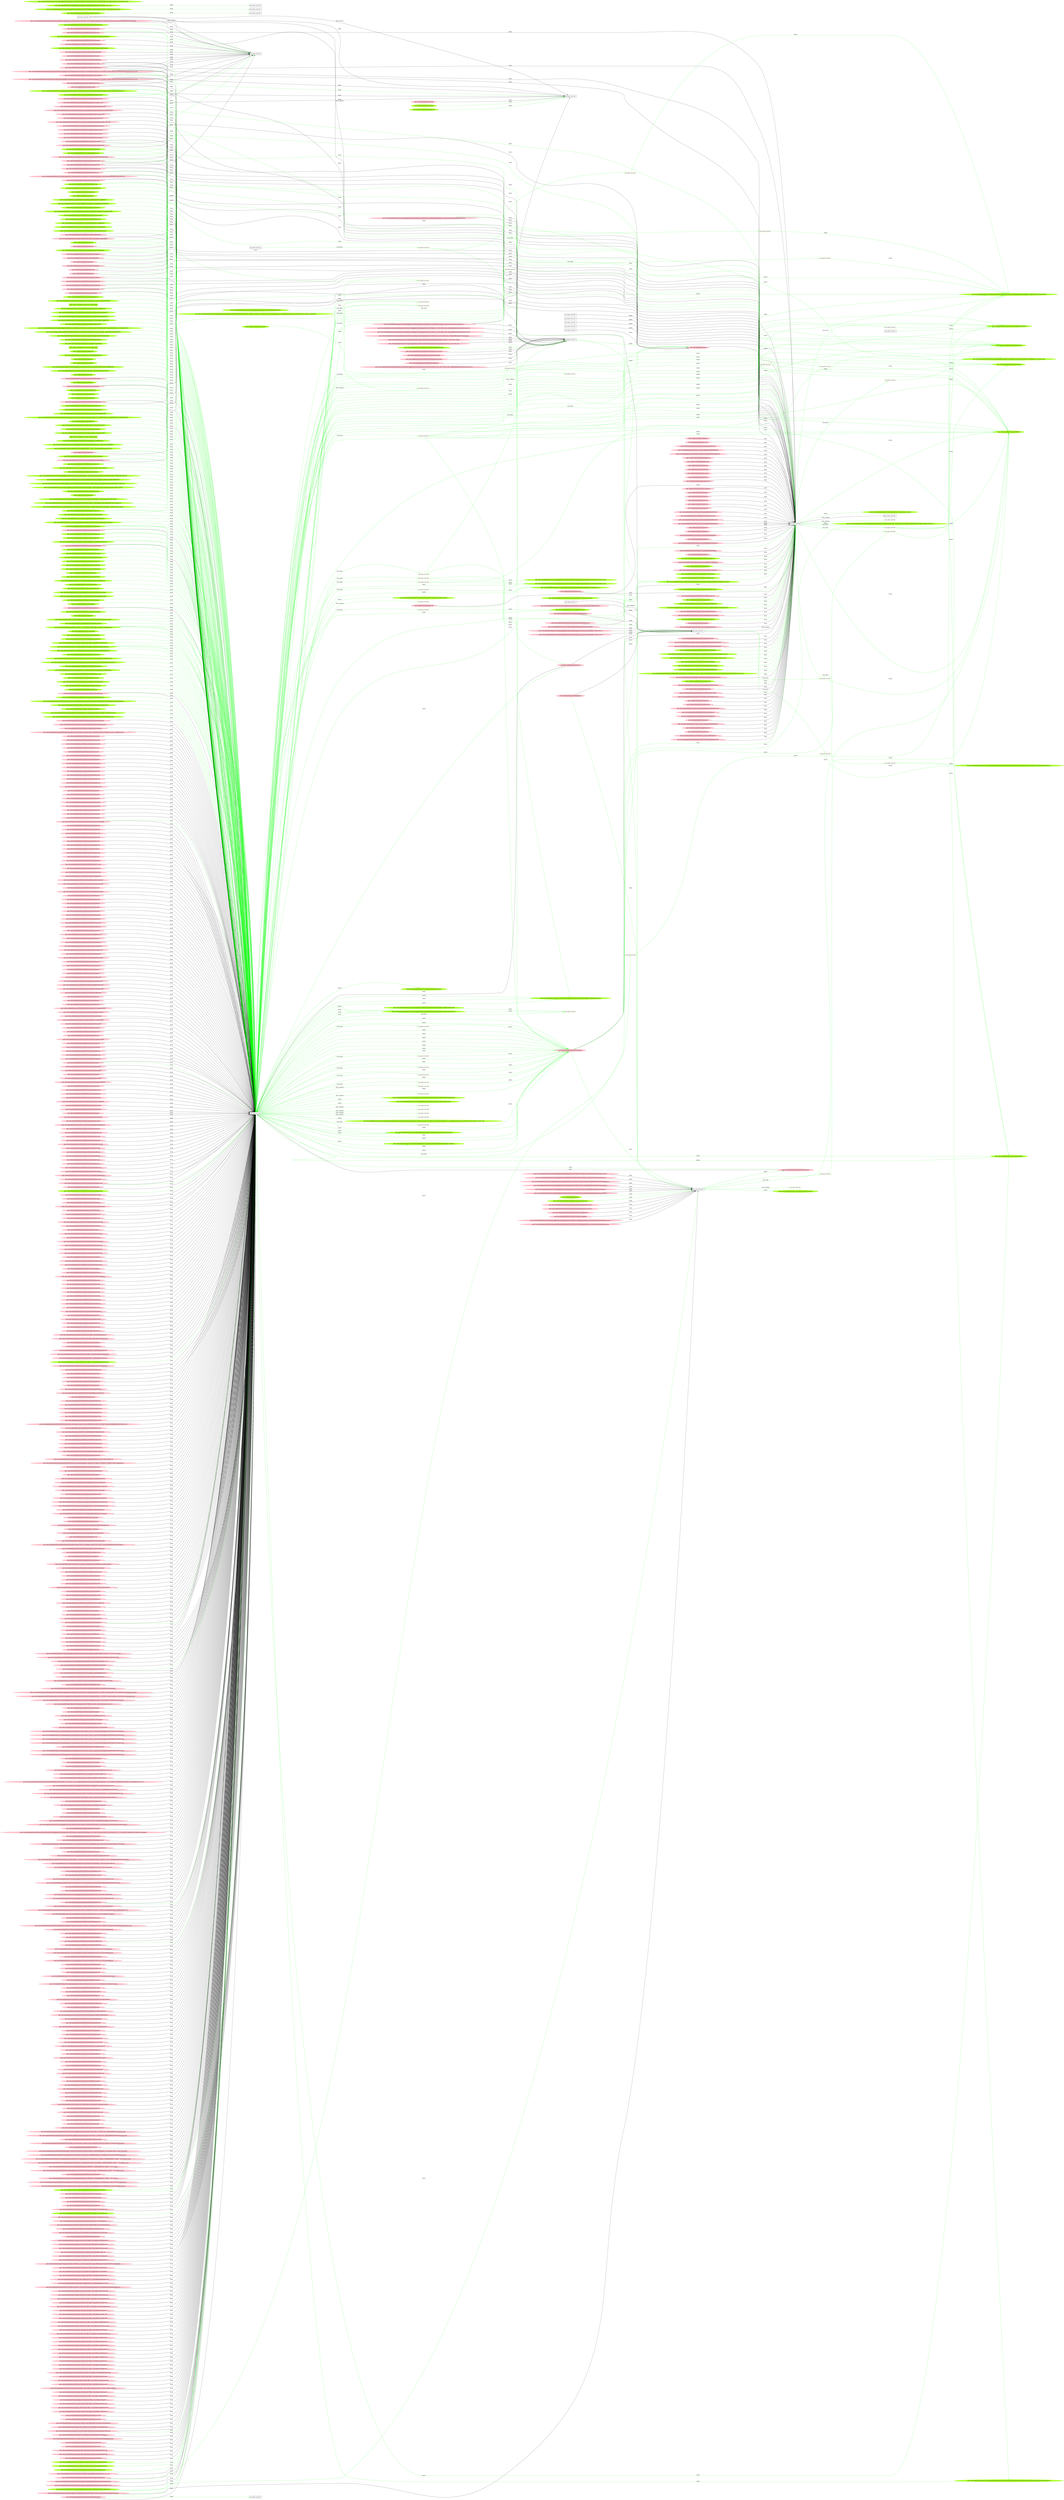 digraph {
	rankdir=LR
	422 [label="exe_name: null cmd: " color=black shape=box style=solid]
	1083 [label="exe_name: null cmd: " color=greenyellow shape=box style=solid]
	422 -> 1083 [label=FILE_EXEC color=green]
	422 [label="exe_name: null cmd: " color=black shape=box style=solid]
	1117 [label="exe_name: null cmd: " color=greenyellow shape=box style=solid]
	422 -> 1117 [label=FILE_EXEC color=green]
	422 [label="exe_name: null cmd: " color=black shape=box style=solid]
	1135 [label="exe_name: null cmd: " color=greenyellow shape=box style=solid]
	422 -> 1135 [label=FILE_EXEC color=green]
	422 [label="exe_name: null cmd: " color=black shape=box style=solid]
	1164 [label="exe_name: null cmd: " color=greenyellow shape=box style=solid]
	422 -> 1164 [label=FILE_EXEC color=green]
	422 [label="exe_name: null cmd: " color=black shape=box style=solid]
	1170 [label="exe_name: null cmd: " color=greenyellow shape=box style=solid]
	422 -> 1170 [label=FILE_EXEC color=green]
	422 [label="exe_name: null cmd: " color=black shape=box style=solid]
	1179 [label="exe_name: null cmd: " color=greenyellow shape=box style=solid]
	422 -> 1179 [label=FILE_EXEC color=green]
	422 [label="exe_name: null cmd: " color=black shape=box style=solid]
	1181 [label="exe_name: null cmd: " color=greenyellow shape=box style=solid]
	422 -> 1181 [label=FILE_EXEC color=green]
	422 [label="exe_name: null cmd: " color=black shape=box style=solid]
	1193 [label="exe_name: null cmd: " color=greenyellow shape=box style=solid]
	422 -> 1193 [label=FILE_EXEC color=green]
	422 [label="exe_name: null cmd: " color=black shape=box style=solid]
	1197 [label="exe_name: null cmd: " color=greenyellow shape=box style=solid]
	422 -> 1197 [label=FILE_EXEC color=green]
	422 [label="exe_name: null cmd: " color=black shape=box style=solid]
	1212 [label="exe_name: null cmd: " color=greenyellow shape=box style=solid]
	422 -> 1212 [label=FILE_EXEC color=green]
	422 [label="exe_name: null cmd: " color=black shape=box style=solid]
	1224 [label="exe_name: null cmd: " color=greenyellow shape=box style=solid]
	422 -> 1224 [label=FILE_EXEC color=green]
	422 [label="exe_name: null cmd: " color=black shape=box style=solid]
	1238 [label="exe_name: null cmd: " color=greenyellow shape=box style=solid]
	422 -> 1238 [label=FILE_EXEC color=green]
	422 [label="exe_name: null cmd: " color=black shape=box style=solid]
	1245 [label="exe_name: null cmd: " color=greenyellow shape=box style=solid]
	422 -> 1245 [label=FILE_EXEC color=green]
	422 [label="exe_name: null cmd: " color=black shape=box style=solid]
	1247 [label="exe_name: null cmd: " color=greenyellow shape=box style=solid]
	422 -> 1247 [label=FILE_EXEC color=green]
	422 [label="exe_name: null cmd: " color=black shape=box style=solid]
	1253 [label="exe_name: null cmd: " color=greenyellow shape=box style=solid]
	422 -> 1253 [label=FILE_EXEC color=green]
	422 [label="exe_name: null cmd: " color=black shape=box style=solid]
	1268 [label="exe_name: null cmd: " color=greenyellow shape=box style=solid]
	422 -> 1268 [label=FILE_EXEC color=green]
	422 [label="exe_name: null cmd: " color=black shape=box style=solid]
	1275 [label="exe_name: null cmd: " color=greenyellow shape=box style=solid]
	422 -> 1275 [label=FILE_EXEC color=green]
	422 [label="exe_name: null cmd: " color=black shape=box style=solid]
	1291 [label="exe_name: null cmd: " color=greenyellow shape=box style=solid]
	422 -> 1291 [label=FILE_EXEC color=green]
	422 [label="exe_name: null cmd: " color=black shape=box style=solid]
	1306 [label="exe_name: null cmd: " color=greenyellow shape=box style=solid]
	422 -> 1306 [label=FILE_EXEC color=green]
	422 [label="exe_name: null cmd: " color=black shape=box style=solid]
	1323 [label="exe_name: null cmd: " color=greenyellow shape=box style=solid]
	422 -> 1323 [label=FILE_EXEC color=green]
	422 [label="exe_name: null cmd: " color=black shape=box style=solid]
	1336 [label="exe_name: null cmd: " color=greenyellow shape=box style=solid]
	422 -> 1336 [label=FILE_EXEC color=green]
	422 [label="exe_name: null cmd: " color=black shape=box style=solid]
	1347 [label="exe_name: null cmd: " color=greenyellow shape=box style=solid]
	422 -> 1347 [label=FILE_EXEC color=green]
	422 [label="exe_name: null cmd: " color=black shape=box style=solid]
	1354 [label="exe_name: null cmd: " color=greenyellow shape=box style=solid]
	422 -> 1354 [label=FILE_EXEC color=green]
	422 [label="exe_name: null cmd: " color=black shape=box style=solid]
	1376 [label="exe_name: null cmd: " color=greenyellow shape=box style=solid]
	422 -> 1376 [label=FILE_EXEC color=green]
	440 [label="exe_name: null cmd: " color=black shape=box style=solid]
	1386 [label="exe_name: null cmd: " color=greenyellow shape=box style=solid]
	440 -> 1386 [label=FILE_EXEC color=green]
	455 [label="exe_name: null cmd: " color=black shape=box style=solid]
	1399 [label="exe_name: null cmd: " color=greenyellow shape=box style=solid]
	455 -> 1399 [label=FILE_EXEC color=green]
	41 [label="exe_name: null cmd: " color=black shape=box style=solid]
	1422 [label="exe_name: null cmd: " color=greenyellow shape=box style=solid]
	41 -> 1422 [label=FILE_EXEC color=green]
	41 [label="exe_name: null cmd: " color=black shape=box style=solid]
	1427 [label="exe_name: null cmd: " color=greenyellow shape=box style=solid]
	41 -> 1427 [label=FILE_EXEC color=green]
	0 [label="exe_name: null cmd: " color=black shape=box style=solid]
	1429 [label="exe_name: null cmd: " color=greenyellow shape=box style=solid]
	0 -> 1429 [label=FILE_EXEC color=green]
	0 [label="exe_name: null cmd: " color=black shape=box style=solid]
	1432 [label="exe_name: null cmd: " color=greenyellow shape=box style=solid]
	0 -> 1432 [label=FILE_EXEC color=green]
	0 [label="exe_name: null cmd: " color=black shape=box style=solid]
	1440 [label="exe_name: null cmd: " color=greenyellow shape=box style=solid]
	0 -> 1440 [label=FILE_EXEC color=green]
	0 [label="exe_name: null cmd: " color=black shape=box style=solid]
	1443 [label="exe_name: null cmd: " color=greenyellow shape=box style=solid]
	0 -> 1443 [label=FILE_EXEC color=green]
	0 [label="exe_name: null cmd: " color=black shape=box style=solid]
	1465 [label="exe_name: null cmd: " color=greenyellow shape=box style=solid]
	0 -> 1465 [label=FILE_EXEC color=green]
	1187 [label="path: /Device/HarddiskVolume2/Program Files/Five Directions/Acuity/data" color=greenyellow shape=oval style=filled]
	422 [label="exe_name: null cmd: " color=black shape=box style=solid]
	1187 -> 422 [label=READ color=green]
	805 [label="path: /Device/HarddiskVolume2/Users/admin/AppData" color=pink shape=oval style=filled]
	422 [label="exe_name: null cmd: " color=black shape=box style=solid]
	805 -> 422 [label=READ color=green]
	1114 [label="path: /Device/HarddiskVolume2/Users/admin/AppData/Roaming/Microsoft/Windows" color=greenyellow shape=oval style=filled]
	422 [label="exe_name: null cmd: " color=black shape=box style=solid]
	1114 -> 422 [label=READ color=green]
	1133 [label="path: /Device/HarddiskVolume2/Users/admin/AppData/Roaming/Microsoft" color=greenyellow shape=oval style=filled]
	435 [label="exe_name: null cmd: " color=black shape=box style=solid]
	1133 -> 435 [label=READ color=green]
	1069 [label="path: /Device/HarddiskVolume2/Users/admin/AppData/Roaming/Microsoft/Windows/Recent/AutomaticDestinations" color=greenyellow shape=oval style=filled]
	422 [label="exe_name: null cmd: " color=black shape=box style=solid]
	1069 -> 422 [label=READ color=green]
	1146 [label="path: /Device/HarddiskVolume2/Users/admin/Pictures/desktop.ini" color=greenyellow shape=oval style=filled]
	422 [label="exe_name: null cmd: " color=black shape=box style=solid]
	1146 -> 422 [label=READ color=green]
	1395 [label="path: /Device/HarddiskVolume4" color=greenyellow shape=oval style=filled]
	455 [label="exe_name: null cmd: " color=black shape=box style=solid]
	1395 -> 455 [label=READ color=green]
	991 [label="path: /Device/HarddiskVolume2/WINDOWS/system32/mswsock.dll" color=pink shape=oval style=filled]
	422 [label="exe_name: null cmd: " color=black shape=box style=solid]
	991 -> 422 [label=READ color=green]
	1041 [label="path: /Device/HarddiskVolume2/Windows/System32/kernel32.dll" color=pink shape=oval style=filled]
	422 [label="exe_name: null cmd: " color=black shape=box style=solid]
	1041 -> 422 [label=READ color=green]
	1353 [label="path: /Device/HarddiskVolume2/Windows/System32/tasklist.exe" color=greenyellow shape=oval style=filled]
	422 [label="exe_name: null cmd: " color=black shape=box style=solid]
	1353 -> 422 [label=READ color=green]
	1129 [label="path: /Device/HarddiskVolume2/Windows/System32/gdi32.dll" color=greenyellow shape=oval style=filled]
	422 [label="exe_name: null cmd: " color=black shape=box style=solid]
	1129 -> 422 [label=READ color=green]
	1076 [label="path: /Device/HarddiskVolume2/WINDOWS/SYSTEM32/WBEM/EN-US/WMIUTILS.DLL.MUI" color=greenyellow shape=oval style=filled]
	422 [label="exe_name: null cmd: " color=black shape=box style=solid]
	1076 -> 422 [label=READ color=green]
	1076 [label="path: /Device/HarddiskVolume2/WINDOWS/SYSTEM32/WBEM/EN-US/WMIUTILS.DLL.MUI" color=greenyellow shape=oval style=filled]
	422 [label="exe_name: null cmd: " color=black shape=box style=solid]
	1076 -> 422 [label=READ color=green]
	962 [label="path: /Device/HarddiskVolume2/Users/admin/AppData/Local/Packages/Microsoft.Windows.ContentDeliveryManager_cw5n1h2txyewy/Settings/settings.dat.LOG1" color=pink shape=oval style=filled]
	0 [label="exe_name: null cmd: " color=black shape=box style=solid]
	962 -> 0 [label=READ color=green]
	422 [label="exe_name: null cmd: " color=black shape=box style=solid]
	951 [label="path: /Device/HarddiskVolume2/Users/admin/AppData/Local/Packages/Microsoft.Windows.ContentDeliveryManager_cw5n1h2txyewy/Settings/settings.dat" color=pink shape=oval style=filled]
	422 -> 951 [label=WRITE color=green]
	985 [label="path: /Device/HarddiskVolume2/Users/admin/AppData/Local/Packages/Microsoft.Windows.ContentDeliveryManager_cw5n1h2txyewy/Settings/settings.dat.LOG2" color=pink shape=oval style=filled]
	422 [label="exe_name: null cmd: " color=black shape=box style=solid]
	985 -> 422 [label=READ color=green]
	802 [label="path: /Device/HarddiskVolume2/WINDOWS/system32/MSDTCPRX.dll" color=pink shape=oval style=filled]
	422 [label="exe_name: null cmd: " color=black shape=box style=solid]
	802 -> 422 [label=READ color=green]
	1469 [label="path: /Device/HarddiskVolume2/WINDOWS/System32/perfos.dll" color=greenyellow shape=oval style=filled]
	0 [label="exe_name: null cmd: " color=black shape=box style=solid]
	1469 -> 0 [label=READ color=green]
	968 [label="path: /Device/HarddiskVolume2/ProgramData/Microsoft/Windows/AppRepository/Packages/Microsoft.Windows.ContentDeliveryManager_10.0.16299.15_neutral_neutral_cw5n1h2txyewy/ActivationStore.dat.LOG1" color=pink shape=oval style=filled]
	422 [label="exe_name: null cmd: " color=black shape=box style=solid]
	968 -> 422 [label=READ color=green]
	1392 [label="path: /Device/HarddiskVolume2/WINDOWS/system32/perfc009.dat" color=greenyellow shape=oval style=filled]
	455 [label="exe_name: null cmd: " color=black shape=box style=solid]
	1392 -> 455 [label=READ color=green]
	1403 [label="path: /Device/HarddiskVolume2/Windows/System32/wbem/WmiPrvSE.exe" color=greenyellow shape=oval style=filled]
	435 [label="exe_name: null cmd: " color=black shape=box style=solid]
	1403 -> 435 [label=READ color=green]
	802 [label="path: /Device/HarddiskVolume2/WINDOWS/system32/MSDTCPRX.dll" color=pink shape=oval style=filled]
	422 [label="exe_name: null cmd: " color=black shape=box style=solid]
	802 -> 422 [label=READ color=green]
	1146 [label="path: /Device/HarddiskVolume2/Users/admin/Pictures/desktop.ini" color=greenyellow shape=oval style=filled]
	422 [label="exe_name: null cmd: " color=black shape=box style=solid]
	1146 -> 422 [label=READ color=green]
	1259 [label="path: /Device/HarddiskVolume2/WINDOWS/SYSTEM32/EN-US" color=greenyellow shape=oval style=filled]
	422 [label="exe_name: null cmd: " color=black shape=box style=solid]
	1259 -> 422 [label=READ color=green]
	1325 [label="path: /Device/HarddiskVolume2/Windows/System32/msvcp_win.dll" color=greenyellow shape=oval style=filled]
	422 [label="exe_name: null cmd: " color=black shape=box style=solid]
	1325 -> 422 [label=READ color=green]
	1150 [label="path: /Device/HarddiskVolume2/Windows/System32/bcryptprimitives.dll" color=greenyellow shape=oval style=filled]
	422 [label="exe_name: null cmd: " color=black shape=box style=solid]
	1150 -> 422 [label=READ color=green]
	1303 [label="path: /Device/HarddiskVolume2/Windows/System32/crypt32.dll" color=greenyellow shape=oval style=filled]
	422 [label="exe_name: null cmd: " color=black shape=box style=solid]
	1303 -> 422 [label=READ color=green]
	1295 [label="path: /Device/HarddiskVolume2/WINDOWS/SYSTEM32/AMSI.DLL" color=greenyellow shape=oval style=filled]
	422 [label="exe_name: null cmd: " color=black shape=box style=solid]
	1295 -> 422 [label=READ color=green]
	978 [label="path: /Device/HarddiskVolume2/WINDOWS/SYSTEM32/WTSAPI32.dll" color=pink shape=oval style=filled]
	422 [label="exe_name: null cmd: " color=black shape=box style=solid]
	978 -> 422 [label=READ color=green]
	1373 [label="path: /Device/HarddiskVolume2/WINDOWS/system32/CRYPTSP.dll" color=greenyellow shape=oval style=filled]
	422 [label="exe_name: null cmd: " color=black shape=box style=solid]
	1373 -> 422 [label=READ color=green]
	909 [label="path: /Device/HarddiskVolume2/WINDOWS/Globalization/Sorting/sortdefault.nls" color=pink shape=oval style=filled]
	422 [label="exe_name: null cmd: " color=black shape=box style=solid]
	909 -> 422 [label=READ color=green]
	1077 [label="path: /Device/HarddiskVolume2/Windows/System32/powrprof.dll" color=greenyellow shape=oval style=filled]
	422 [label="exe_name: null cmd: " color=black shape=box style=solid]
	1077 -> 422 [label=READ color=green]
	1462 [label="path: /Device/HarddiskVolume2/ProgramData/Microsoft/Windows" color=greenyellow shape=oval style=filled]
	0 [label="exe_name: null cmd: " color=black shape=box style=solid]
	1462 -> 0 [label=READ color=green]
	474 [label="path: /Device/HarddiskVolume2/Users/admin" color=pink shape=oval style=filled]
	422 [label="exe_name: null cmd: " color=black shape=box style=solid]
	474 -> 422 [label=READ color=green]
	1328 [label="path: /SystemRoot/system32/drivers/tsusbhub.sys" color=greenyellow shape=oval style=filled]
	422 [label="exe_name: null cmd: " color=black shape=box style=solid]
	1328 -> 422 [label=READ color=green]
	1338 [label="path: /Device/HarddiskVolume2/WINDOWS/system32/PING.EXE" color=greenyellow shape=oval style=filled]
	422 [label="exe_name: null cmd: " color=black shape=box style=solid]
	1338 -> 422 [label=READ color=green]
	999 [label="path: /Device/HarddiskVolume2/Windows/System32/nsi.dll" color=pink shape=oval style=filled]
	460 [label="exe_name: null cmd: " color=black shape=box style=solid]
	999 -> 460 [label=READ color=green]
	290 [label="path: /Device/HarddiskVolume2/Windows/System32/WSHTCPIP.DLL" color=pink shape=oval style=filled]
	460 [label="exe_name: null cmd: " color=black shape=box style=solid]
	290 -> 460 [label=READ color=green]
	290 [label="path: /Device/HarddiskVolume2/Windows/System32/WSHTCPIP.DLL" color=pink shape=oval style=filled]
	422 [label="exe_name: null cmd: " color=black shape=box style=solid]
	290 -> 422 [label=READ color=green]
	1329 [label="path: /Device/HarddiskVolume2/Users/admin/AppData/Roaming/Microsoft/desktop.ini" color=greenyellow shape=oval style=filled]
	422 [label="exe_name: null cmd: " color=black shape=box style=solid]
	1329 -> 422 [label=READ color=green]
	1264 [label="path: /Device/HarddiskVolume2/Users/admin/Pictures" color=greenyellow shape=oval style=filled]
	422 [label="exe_name: null cmd: " color=black shape=box style=solid]
	1264 -> 422 [label=READ color=green]
	1420 [label="path: /Device/HarddiskVolume2/Windows/System32/Windows.Cortana.ProxyStub.dll" color=greenyellow shape=oval style=filled]
	41 [label="exe_name: null cmd: " color=black shape=box style=solid]
	1420 -> 41 [label=READ color=green]
	422 [label="exe_name: null cmd: " color=black shape=box style=solid]
	1233 [label="path: /Device/HarddiskVolume2/Users/admin/AppData/Roaming/Microsoft/Windows/Themes/CachedFiles/CachedImage_1024_768_POS4.jpg" color=greenyellow shape=oval style=filled]
	422 -> 1233 [label=WRITE color=green]
	1207 [label="path: /Windows/System32/Windows.Devices.Enumeration.dll" color=greenyellow shape=oval style=filled]
	422 [label="exe_name: null cmd: " color=black shape=box style=solid]
	1207 -> 422 [label=READ color=green]
	1145 [label="path: /Device/HarddiskVolume2/Users/admin/AppData/Local/Microsoft/Windows/Caches" color=greenyellow shape=oval style=filled]
	422 [label="exe_name: null cmd: " color=black shape=box style=solid]
	1145 -> 422 [label=READ color=green]
	1168 [label="path: /Device/HarddiskVolume2/Users/admin/Desktop" color=greenyellow shape=oval style=filled]
	422 [label="exe_name: null cmd: " color=black shape=box style=solid]
	1168 -> 422 [label=READ color=green]
	1074 [label="path: /Device/HarddiskVolume2/WINDOWS/SYSTEM32/DRIVERSTORE/FILEREPOSITORY" color=greenyellow shape=oval style=filled]
	422 [label="exe_name: null cmd: " color=black shape=box style=solid]
	1074 -> 422 [label=READ color=green]
	1080 [label="path: /Device/HarddiskVolume2/Windows/System32/win32u.dll" color=greenyellow shape=oval style=filled]
	455 [label="exe_name: null cmd: " color=black shape=box style=solid]
	1080 -> 455 [label=READ color=green]
	1077 [label="path: /Device/HarddiskVolume2/Windows/System32/powrprof.dll" color=greenyellow shape=oval style=filled]
	0 [label="exe_name: null cmd: " color=black shape=box style=solid]
	1077 -> 0 [label=READ color=green]
	1155 [label="path: /Device/HarddiskVolume2/Windows/System32/dcomp.dll" color=greenyellow shape=oval style=filled]
	422 [label="exe_name: null cmd: " color=black shape=box style=solid]
	1155 -> 422 [label=READ color=green]
	876 [label="path: /Windows/System32/KernelBase.dll" color=pink shape=oval style=filled]
	455 [label="exe_name: null cmd: " color=black shape=box style=solid]
	876 -> 455 [label=READ color=green]
	1079 [label="path: /Device/HarddiskVolume2/ProgramData" color=greenyellow shape=oval style=filled]
	422 [label="exe_name: null cmd: " color=black shape=box style=solid]
	1079 -> 422 [label=READ color=green]
	19 [label="path: /Device/HarddiskVolume2/WINDOWS/System32/ci.dll" color=pink shape=oval style=filled]
	422 [label="exe_name: null cmd: " color=black shape=box style=solid]
	19 -> 422 [label=READ color=green]
	1319 [label="path: /Device/HarddiskVolume2/WINDOWS/system32/wuaueng.dll" color=greenyellow shape=oval style=filled]
	422 [label="exe_name: null cmd: " color=black shape=box style=solid]
	1319 -> 422 [label=READ color=green]
	1327 [label="path: /Windows/System32/wkscli.dll" color=greenyellow shape=oval style=filled]
	422 [label="exe_name: null cmd: " color=black shape=box style=solid]
	1327 -> 422 [label=READ color=green]
	1383 [label="path: /Device/HarddiskVolume2/WINDOWS/system32/wkscli.dll" color=greenyellow shape=oval style=filled]
	429 [label="exe_name: null cmd: " color=black shape=box style=solid]
	1383 -> 429 [label=READ color=green]
	1104 [label="path: /Device/HarddiskVolume2/Users/admin/AppData/Local/Microsoft/Windows/Explorer/thumbcache_idx.db" color=greenyellow shape=oval style=filled]
	422 [label="exe_name: null cmd: " color=black shape=box style=solid]
	1104 -> 422 [label=READ color=green]
	1176 [label="path: /Device/HarddiskVolume2/Users/admin/AppData/Local" color=greenyellow shape=oval style=filled]
	422 [label="exe_name: null cmd: " color=black shape=box style=solid]
	1176 -> 422 [label=READ color=green]
	1133 [label="path: /Device/HarddiskVolume2/Users/admin/AppData/Roaming/Microsoft" color=greenyellow shape=oval style=filled]
	422 [label="exe_name: null cmd: " color=black shape=box style=solid]
	1133 -> 422 [label=READ color=green]
	1192 [label="path: /Device/HarddiskVolume2/USERS/ADMIN/.SSH/KNOWN_HOSTS" color=greenyellow shape=oval style=filled]
	422 [label="exe_name: null cmd: " color=black shape=box style=solid]
	1192 -> 422 [label=READ color=green]
	921 [label="path: /Device/HarddiskVolume2/PROGRAM FILES/MOZILLA/FIREFOX/DEPENDENTLIBS.LIST" color=pink shape=oval style=filled]
	422 [label="exe_name: null cmd: " color=black shape=box style=solid]
	921 -> 422 [label=READ color=green]
	806 [label="path: /Device/HarddiskVolume2/Users/admin/AppData/Roaming" color=pink shape=oval style=filled]
	0 [label="exe_name: null cmd: " color=black shape=box style=solid]
	806 -> 0 [label=READ color=green]
	1133 [label="path: /Device/HarddiskVolume2/Users/admin/AppData/Roaming/Microsoft" color=greenyellow shape=oval style=filled]
	455 [label="exe_name: null cmd: " color=black shape=box style=solid]
	1133 -> 455 [label=READ color=green]
	422 [label="exe_name: null cmd: " color=black shape=box style=solid]
	1233 [label="path: /Device/HarddiskVolume2/Users/admin/AppData/Roaming/Microsoft/Windows/Themes/CachedFiles/CachedImage_1024_768_POS4.jpg" color=greenyellow shape=oval style=filled]
	422 -> 1233 [label=WRITE color=green]
	474 [label="path: /Device/HarddiskVolume2/Users/admin" color=pink shape=oval style=filled]
	455 [label="exe_name: null cmd: " color=black shape=box style=solid]
	474 -> 455 [label=READ color=green]
	1133 [label="path: /Device/HarddiskVolume2/Users/admin/AppData/Roaming/Microsoft" color=greenyellow shape=oval style=filled]
	422 [label="exe_name: null cmd: " color=black shape=box style=solid]
	1133 -> 422 [label=READ color=green]
	1119 [label="path: /Device/HarddiskVolume2/$RECYCLE.BIN/S-1-5-21-231540947-922634896-4161786520-1004/desktop.ini" color=greenyellow shape=oval style=filled]
	422 [label="exe_name: null cmd: " color=black shape=box style=solid]
	1119 -> 422 [label=READ color=green]
	1119 [label="path: /Device/HarddiskVolume2/$RECYCLE.BIN/S-1-5-21-231540947-922634896-4161786520-1004/desktop.ini" color=greenyellow shape=oval style=filled]
	422 [label="exe_name: null cmd: " color=black shape=box style=solid]
	1119 -> 422 [label=READ color=green]
	1123 [label="path: /Device/HarddiskVolume2/Users/Public" color=greenyellow shape=oval style=filled]
	422 [label="exe_name: null cmd: " color=black shape=box style=solid]
	1123 -> 422 [label=READ color=green]
	1069 [label="path: /Device/HarddiskVolume2/Users/admin/AppData/Roaming/Microsoft/Windows/Recent/AutomaticDestinations" color=greenyellow shape=oval style=filled]
	422 [label="exe_name: null cmd: " color=black shape=box style=solid]
	1069 -> 422 [label=READ color=green]
	1101 [label="path: /Device/HarddiskVolume2/Users/admin/Music/desktop.ini" color=greenyellow shape=oval style=filled]
	422 [label="exe_name: null cmd: " color=black shape=box style=solid]
	1101 -> 422 [label=READ color=green]
	584 [label="path: /Device/HarddiskVolume2/WINDOWS/system32" color=pink shape=oval style=filled]
	422 [label="exe_name: null cmd: " color=black shape=box style=solid]
	584 -> 422 [label=READ color=green]
	1194 [label="path: /Device/HarddiskVolume2/Users/admin/AppData/Roaming/Microsoft/Windows/Recent/AutomaticDestinations/f01b4d95cf55d32a.automaticDestinations-ms" color=greenyellow shape=oval style=filled]
	0 [label="exe_name: null cmd: " color=black shape=box style=solid]
	1194 -> 0 [label=READ color=green]
	1302 [label="path: /Device/HarddiskVolume2/WINDOWS/AppPatch/sysmain.sdb" color=greenyellow shape=oval style=filled]
	422 [label="exe_name: null cmd: " color=black shape=box style=solid]
	1302 -> 422 [label=READ color=green]
	981 [label="path: /Device/HarddiskVolume2/WINDOWS/system32/rpcss.dll" color=pink shape=oval style=filled]
	435 [label="exe_name: null cmd: " color=black shape=box style=solid]
	981 -> 435 [label=READ color=green]
	337 [label="path: /Device/HarddiskVolume2/Windows/System32/MrmCoreR.dll" color=pink shape=oval style=filled]
	434 [label="exe_name: null cmd: " color=black shape=box style=solid]
	337 -> 434 [label=READ color=green]
	1454 [label="path: /Windows/System32/twinapi.appcore.dll" color=greenyellow shape=oval style=filled]
	0 [label="exe_name: null cmd: " color=black shape=box style=solid]
	1454 -> 0 [label=READ color=green]
	1473 [label="path: /Device/HarddiskVolume2/Windows/System32/networkexplorer.dll" color=greenyellow shape=oval style=filled]
	0 [label="exe_name: null cmd: " color=black shape=box style=solid]
	1473 -> 0 [label=READ color=green]
	1411 [label="path: /Windows/System32/winmmbase.dll" color=greenyellow shape=oval style=filled]
	445 [label="exe_name: null cmd: " color=black shape=box style=solid]
	1411 -> 445 [label=READ color=green]
	1176 [label="path: /Device/HarddiskVolume2/Users/admin/AppData/Local" color=greenyellow shape=oval style=filled]
	0 [label="exe_name: null cmd: " color=black shape=box style=solid]
	1176 -> 0 [label=READ color=green]
	1065 [label="path: /Device/HarddiskVolume2/Program Files/Microsoft Office 15/root/Office15/Winword.exe" color=greenyellow shape=oval style=filled]
	422 [label="exe_name: null cmd: " color=black shape=box style=solid]
	1065 -> 422 [label=READ color=green]
	1089 [label="path: /Device/HarddiskVolume2/Users/admin/AppData/Roaming/Microsoft/Windows/Recent/jpas.lnk" color=greenyellow shape=oval style=filled]
	422 [label="exe_name: null cmd: " color=black shape=box style=solid]
	1089 -> 422 [label=READ color=green]
	1107 [label="path: /Device/HarddiskVolume2/Users/admin/AppData/Roaming/Microsoft/Windows/Recent/admin.lnk" color=greenyellow shape=oval style=filled]
	422 [label="exe_name: null cmd: " color=black shape=box style=solid]
	1107 -> 422 [label=READ color=green]
	1332 [label="path: /Device/HarddiskVolume2/Users/admin/AppData/Roaming/Microsoft/Windows/Themes/slideshow.ini" color=greenyellow shape=oval style=filled]
	422 [label="exe_name: null cmd: " color=black shape=box style=solid]
	1332 -> 422 [label=READ color=green]
	1332 [label="path: /Device/HarddiskVolume2/Users/admin/AppData/Roaming/Microsoft/Windows/Themes/slideshow.ini" color=greenyellow shape=oval style=filled]
	455 [label="exe_name: null cmd: " color=black shape=box style=solid]
	1332 -> 455 [label=READ color=green]
	1073 [label="path: /Device/HarddiskVolume2/Windows/System32/rasctrs.dll" color=greenyellow shape=oval style=filled]
	422 [label="exe_name: null cmd: " color=black shape=box style=solid]
	1073 -> 422 [label=READ color=green]
	1465 [label="exe_name: null cmd: " color=greenyellow shape=box style=solid]
	1233 [label="path: /Device/HarddiskVolume2/Users/admin/AppData/Roaming/Microsoft/Windows/Themes/CachedFiles/CachedImage_1024_768_POS4.jpg" color=greenyellow shape=oval style=filled]
	1465 -> 1233 [label=WRITE color=green]
	1237 [label="path: /Device/HarddiskVolume2/Program Files (x86)/Common Files/Microsoft Shared/OFFICE15/RICHED20.DLL" color=greenyellow shape=oval style=filled]
	422 [label="exe_name: null cmd: " color=black shape=box style=solid]
	1237 -> 422 [label=READ color=green]
	1066 [label="path: /Device/HarddiskVolume2/USERS/ADMIN/APPDATA/ROAMING/MICROSOFT/DOCUMENT BUILDING BLOCKS/1033/15" color=greenyellow shape=oval style=filled]
	422 [label="exe_name: null cmd: " color=black shape=box style=solid]
	1066 -> 422 [label=READ color=green]
	1415 [label="path: /Device/HarddiskVolume2/WINDOWS/SYSWOW64/WEBSERVICES.DLL" color=greenyellow shape=oval style=filled]
	460 [label="exe_name: null cmd: " color=black shape=box style=solid]
	1415 -> 460 [label=READ color=green]
	1208 [label="path: /Device/HarddiskVolume2/WINDOWS/SYSWOW64/VERSION.DLL" color=greenyellow shape=oval style=filled]
	422 [label="exe_name: null cmd: " color=black shape=box style=solid]
	1208 -> 422 [label=READ color=green]
	1474 [label="path: /Device/HarddiskVolume2/USERS/ADMIN/APPDATA/ROAMING/MICROSOFT/BIBLIOGRAPHY/STYLE/SIST02.XSL" color=greenyellow shape=oval style=filled]
	0 [label="exe_name: null cmd: " color=black shape=box style=solid]
	1474 -> 0 [label=READ color=green]
	1299 [label="path: /Device/HarddiskVolume2/Users/admin/AppData/Local/Microsoft/Windows/Explorer/IconCacheToDelete" color=greenyellow shape=oval style=filled]
	422 [label="exe_name: null cmd: " color=black shape=box style=solid]
	1299 -> 422 [label=READ color=green]
	1168 [label="path: /Device/HarddiskVolume2/Users/admin/Desktop" color=greenyellow shape=oval style=filled]
	422 [label="exe_name: null cmd: " color=black shape=box style=solid]
	1168 -> 422 [label=READ color=green]
	1294 [label="path: /Device/HarddiskVolume2/WINDOWS/SYSTEM32/dhcpcsvc.DLL" color=greenyellow shape=oval style=filled]
	422 [label="exe_name: null cmd: " color=black shape=box style=solid]
	1294 -> 422 [label=READ color=green]
	1119 [label="path: /Device/HarddiskVolume2/$RECYCLE.BIN/S-1-5-21-231540947-922634896-4161786520-1004/desktop.ini" color=greenyellow shape=oval style=filled]
	422 [label="exe_name: null cmd: " color=black shape=box style=solid]
	1119 -> 422 [label=READ color=green]
	1405 [label="path: /Device/HarddiskVolume2/Program Files (x86)/Microsoft Office/Office15/EntityDataHandler.dll" color=greenyellow shape=oval style=filled]
	435 [label="exe_name: null cmd: " color=black shape=box style=solid]
	1405 -> 435 [label=READ color=green]
	1194 [label="path: /Device/HarddiskVolume2/Users/admin/AppData/Roaming/Microsoft/Windows/Recent/AutomaticDestinations/f01b4d95cf55d32a.automaticDestinations-ms" color=greenyellow shape=oval style=filled]
	422 [label="exe_name: null cmd: " color=black shape=box style=solid]
	1194 -> 422 [label=READ color=green]
	1128 [label="path: /Device/HarddiskVolume2/salt/bin/lib/multiprocessing" color=greenyellow shape=oval style=filled]
	422 [label="exe_name: null cmd: " color=black shape=box style=solid]
	1128 -> 422 [label=READ color=green]
	1345 [label="path: /Device/HarddiskVolume2/salt/bin/Lib/site-packages/salt/utils/decorators" color=greenyellow shape=oval style=filled]
	422 [label="exe_name: null cmd: " color=black shape=box style=solid]
	1345 -> 422 [label=READ color=green]
	1160 [label="path: /Device/HarddiskVolume2/salt/bin/Lib/site-packages/win32com" color=greenyellow shape=oval style=filled]
	422 [label="exe_name: null cmd: " color=black shape=box style=solid]
	1160 -> 422 [label=READ color=green]
	1080 [label="path: /Device/HarddiskVolume2/Windows/System32/win32u.dll" color=greenyellow shape=oval style=filled]
	422 [label="exe_name: null cmd: " color=black shape=box style=solid]
	1080 -> 422 [label=READ color=green]
	1195 [label="path: /Device/HarddiskVolume2/salt/bin/Lib/rfc822.pyc" color=greenyellow shape=oval style=filled]
	422 [label="exe_name: null cmd: " color=black shape=box style=solid]
	1195 -> 422 [label=READ color=green]
	789 [label="path: /Device/HarddiskVolume2/salt/bin/Lib/site-packages/_cffi_backend.pyd" color=pink shape=oval style=filled]
	422 [label="exe_name: null cmd: " color=black shape=box style=solid]
	789 -> 422 [label=READ color=green]
	1201 [label="path: /Device/HarddiskVolume2/salt/bin/Lib/site-packages/salt/utils/hashutils.pyc" color=greenyellow shape=oval style=filled]
	422 [label="exe_name: null cmd: " color=black shape=box style=solid]
	1201 -> 422 [label=READ color=green]
	1300 [label="path: /Device/HarddiskVolume2/WINDOWS/System32/DriverStore/FileRepository/prnms003.inf_amd64_d953309ec763fcc7/Amd64/en-US/PrintConfig.dll.mui" color=greenyellow shape=oval style=filled]
	422 [label="exe_name: null cmd: " color=black shape=box style=solid]
	1300 -> 422 [label=READ color=green]
	1321 [label="path: /Device/HarddiskVolume2/Windows/Resources/Themes/aero/shell/normalcolor/shellstyle.dll" color=greenyellow shape=oval style=filled]
	422 [label="exe_name: null cmd: " color=black shape=box style=solid]
	1321 -> 422 [label=READ color=green]
	1362 [label="path: /Device/HarddiskVolume2/Program Files/Microsoft Office 15" color=greenyellow shape=oval style=filled]
	422 [label="exe_name: null cmd: " color=black shape=box style=solid]
	1362 -> 422 [label=READ color=green]
	422 [label="exe_name: null cmd: " color=black shape=box style=solid]
	1178 [label="path: /Device/HarddiskVolume2/Users/admin/Documents/Documents/Copy of eyes_only.xlsx" color=greenyellow shape=oval style=filled]
	422 -> 1178 [label=WRITE color=green]
	1104 [label="path: /Device/HarddiskVolume2/Users/admin/AppData/Local/Microsoft/Windows/Explorer/thumbcache_idx.db" color=greenyellow shape=oval style=filled]
	422 [label="exe_name: null cmd: " color=black shape=box style=solid]
	1104 -> 422 [label=READ color=green]
	1103 [label="path: /Device/HarddiskVolume2/ProgramData/Microsoft/Windows/Start Menu/Programs/Microsoft Office 2013/Word 2013.lnk" color=greenyellow shape=oval style=filled]
	422 [label="exe_name: null cmd: " color=black shape=box style=solid]
	1103 -> 422 [label=READ color=green]
	422 [label="exe_name: null cmd: " color=black shape=box style=solid]
	1211 [label="exe_name: null cmd: " color=greenyellow shape=box style=solid]
	422 -> 1211 [label=PROC_CREATE color=green]
	1337 [label="path: /Device/HarddiskVolume2/Users/admin/AppData/Roaming/Microsoft/Windows/Recent/The game is played by moving a crosshair across the sky background via a trackball and pressing one of three buttons to launch a counter.lnk" color=greenyellow shape=oval style=filled]
	1336 [label="exe_name: null cmd: " color=greenyellow shape=box style=solid]
	1337 -> 1336 [label=READ color=green]
	1068 [label="path: /Device/HarddiskVolume2/Users/admin/AppData/Roaming/Microsoft/Windows/Recent/www.centralbank.gov.cy.lnk" color=greenyellow shape=oval style=filled]
	422 [label="exe_name: null cmd: " color=black shape=box style=solid]
	1068 -> 422 [label=READ color=green]
	1080 [label="path: /Device/HarddiskVolume2/Windows/System32/win32u.dll" color=greenyellow shape=oval style=filled]
	422 [label="exe_name: null cmd: " color=black shape=box style=solid]
	1080 -> 422 [label=READ color=green]
	302 [label="path: /Device/HarddiskVolume2/WINDOWS/System32/Winevt/Logs/Security.evtx" color=pink shape=oval style=filled]
	422 [label="exe_name: null cmd: " color=black shape=box style=solid]
	302 -> 422 [label=READ color=black]
	173 [label="path: /Device/HarddiskVolume2/Windows/System32/WDI/LogFiles/WdiContextLog.etl.002" color=pink shape=oval style=filled]
	422 [label="exe_name: null cmd: " color=black shape=box style=solid]
	173 -> 422 [label=READ color=black]
	728 [label="path: /Device/HarddiskVolume2/WINDOWS/GLOBALIZATION/SORTING" color=pink shape=oval style=filled]
	422 [label="exe_name: null cmd: " color=black shape=box style=solid]
	728 -> 422 [label=READ color=black]
	545 [label="path: /Device/HarddiskVolume2/WINDOWS/WinSxS/amd64_microsoft.windows.common-controls_6595b64144ccf1df_6.0.16299.125_none_15cbcf8893620c09" color=pink shape=oval style=filled]
	422 [label="exe_name: null cmd: " color=black shape=box style=solid]
	545 -> 422 [label=READ color=black]
	584 [label="path: /Device/HarddiskVolume2/WINDOWS/system32" color=pink shape=oval style=filled]
	422 [label="exe_name: null cmd: " color=black shape=box style=solid]
	584 -> 422 [label=READ color=black]
	442 [label="path: /Device/HarddiskVolume2/Windows/System32/sxssrv.dll" color=pink shape=oval style=filled]
	422 [label="exe_name: null cmd: " color=black shape=box style=solid]
	442 -> 422 [label=READ color=black]
	224 [label="path: /Device/HarddiskVolume2/Windows/System32/ucrtbase.dll" color=pink shape=oval style=filled]
	422 [label="exe_name: null cmd: " color=black shape=box style=solid]
	224 -> 422 [label=READ color=black]
	491 [label="path: /Device/HarddiskVolume2/Windows/System32/winsrvext.dll" color=pink shape=oval style=filled]
	422 [label="exe_name: null cmd: " color=black shape=box style=solid]
	491 -> 422 [label=READ color=black]
	123 [label="path: /Device/HarddiskVolume2/Windows/System32/csrss.exe" color=pink shape=oval style=filled]
	422 [label="exe_name: null cmd: " color=black shape=box style=solid]
	123 -> 422 [label=READ color=black]
	86 [label="path: /Device/HarddiskVolume2/Windows/System32/sxs.dll" color=pink shape=oval style=filled]
	422 [label="exe_name: null cmd: " color=black shape=box style=solid]
	86 -> 422 [label=READ color=black]
	1037 [label="path: /Device/HarddiskVolume2/Windows/System32/user32.dll" color=pink shape=oval style=filled]
	422 [label="exe_name: null cmd: " color=black shape=box style=solid]
	1037 -> 422 [label=READ color=black]
	631 [label="path: /Device/HarddiskVolume2/WINDOWS/SYSTEM32/bcrypt.dll" color=pink shape=oval style=filled]
	422 [label="exe_name: null cmd: " color=black shape=box style=solid]
	631 -> 422 [label=READ color=black]
	318 [label="path: /Device/HarddiskVolume2/Windows/System32/fwbase.dll" color=pink shape=oval style=filled]
	422 [label="exe_name: null cmd: " color=black shape=box style=solid]
	318 -> 422 [label=READ color=black]
	160 [label="path: /Device/HarddiskVolume2/Windows/System32/wininitext.dll" color=pink shape=oval style=filled]
	422 [label="exe_name: null cmd: " color=black shape=box style=solid]
	160 -> 422 [label=READ color=black]
	991 [label="path: /Device/HarddiskVolume2/WINDOWS/system32/mswsock.dll" color=pink shape=oval style=filled]
	422 [label="exe_name: null cmd: " color=black shape=box style=solid]
	991 -> 422 [label=READ color=black]
	1026 [label="path: /Device/HarddiskVolume2/Windows/System32/msvcrt.dll" color=pink shape=oval style=filled]
	422 [label="exe_name: null cmd: " color=black shape=box style=solid]
	1026 -> 422 [label=READ color=black]
	1041 [label="path: /Device/HarddiskVolume2/Windows/System32/kernel32.dll" color=pink shape=oval style=filled]
	422 [label="exe_name: null cmd: " color=black shape=box style=solid]
	1041 -> 422 [label=READ color=black]
	1047 [label="path: /Device/HarddiskVolume2/Windows/System32/sspicli.dll" color=pink shape=oval style=filled]
	422 [label="exe_name: null cmd: " color=black shape=box style=solid]
	1047 -> 422 [label=READ color=black]
	1055 [label="path: /Device/HarddiskVolume2/Windows/System32/ws2_32.dll" color=pink shape=oval style=filled]
	422 [label="exe_name: null cmd: " color=black shape=box style=solid]
	1055 -> 422 [label=READ color=black]
	998 [label="path: /Device/HarddiskVolume2/Windows/System32/dwmapi.dll" color=pink shape=oval style=filled]
	422 [label="exe_name: null cmd: " color=black shape=box style=solid]
	998 -> 422 [label=READ color=black]
	135 [label="path: /Device/HarddiskVolume2/Windows/System32/msasn1.dll" color=pink shape=oval style=filled]
	422 [label="exe_name: null cmd: " color=black shape=box style=solid]
	135 -> 422 [label=READ color=black]
	1046 [label="path: /Device/HarddiskVolume2/Windows/System32/SHCore.dll" color=pink shape=oval style=filled]
	422 [label="exe_name: null cmd: " color=black shape=box style=solid]
	1046 -> 422 [label=READ color=black]
	1049 [label="path: /Device/HarddiskVolume2/Windows/System32/WINSTA.dll" color=pink shape=oval style=filled]
	422 [label="exe_name: null cmd: " color=black shape=box style=solid]
	1049 -> 422 [label=READ color=black]
	225 [label="path: /Device/HarddiskVolume2/Windows/System32/rmclient.dll" color=pink shape=oval style=filled]
	422 [label="exe_name: null cmd: " color=black shape=box style=solid]
	225 -> 422 [label=READ color=black]
	241 [label="path: /Device/HarddiskVolume2/Windows/System32/cfgmgr32.dll" color=pink shape=oval style=filled]
	422 [label="exe_name: null cmd: " color=black shape=box style=solid]
	241 -> 422 [label=READ color=black]
	734 [label="path: /Device/HarddiskVolume2/Windows/System32/WUDFPlatform.dll" color=pink shape=oval style=filled]
	422 [label="exe_name: null cmd: " color=black shape=box style=solid]
	734 -> 422 [label=READ color=black]
	779 [label="path: /Device/HarddiskVolume2/Windows/System32/spinf.dll" color=pink shape=oval style=filled]
	422 [label="exe_name: null cmd: " color=black shape=box style=solid]
	779 -> 422 [label=READ color=black]
	321 [label="path: /Device/HarddiskVolume2/Windows/System32/dabapi.dll" color=pink shape=oval style=filled]
	422 [label="exe_name: null cmd: " color=black shape=box style=solid]
	321 -> 422 [label=READ color=black]
	820 [label="path: /Device/HarddiskVolume2/WINDOWS/system32/keyiso.dll" color=pink shape=oval style=filled]
	422 [label="exe_name: null cmd: " color=black shape=box style=solid]
	820 -> 422 [label=READ color=black]
	679 [label="path: /Device/HarddiskVolume2/Windows/System32/ncryptsslp.dll" color=pink shape=oval style=filled]
	422 [label="exe_name: null cmd: " color=black shape=box style=solid]
	679 -> 422 [label=READ color=black]
	457 [label="path: /Device/HarddiskVolume2/Windows/System32/gmsaclient.dll" color=pink shape=oval style=filled]
	422 [label="exe_name: null cmd: " color=black shape=box style=solid]
	457 -> 422 [label=READ color=black]
	245 [label="path: /Device/HarddiskVolume2/Windows/System32/wdigest.dll" color=pink shape=oval style=filled]
	422 [label="exe_name: null cmd: " color=black shape=box style=solid]
	245 -> 422 [label=READ color=black]
	262 [label="path: /Device/HarddiskVolume2/WINDOWS/system32/rsaenh.dll" color=pink shape=oval style=filled]
	422 [label="exe_name: null cmd: " color=black shape=box style=solid]
	262 -> 422 [label=READ color=black]
	263 [label="path: /Device/HarddiskVolume2/Windows/System32/efslsaext.dll" color=pink shape=oval style=filled]
	422 [label="exe_name: null cmd: " color=black shape=box style=solid]
	263 -> 422 [label=READ color=black]
	782 [label="path: /Device/HarddiskVolume2/Windows/System32/MicrosoftAccountCloudAP.dll" color=pink shape=oval style=filled]
	422 [label="exe_name: null cmd: " color=black shape=box style=solid]
	782 -> 422 [label=READ color=green]
	782 [label="path: /Device/HarddiskVolume2/Windows/System32/MicrosoftAccountCloudAP.dll" color=pink shape=oval style=filled]
	422 [label="exe_name: null cmd: " color=black shape=box style=solid]
	782 -> 422 [label=READ color=black]
	571 [label="path: /Device/HarddiskVolume2/Windows/System32/PCPKsp.dll" color=pink shape=oval style=filled]
	422 [label="exe_name: null cmd: " color=black shape=box style=solid]
	571 -> 422 [label=READ color=black]
	338 [label="path: /Device/HarddiskVolume2/WINDOWS/system32/netutils.dll" color=pink shape=oval style=filled]
	422 [label="exe_name: null cmd: " color=black shape=box style=solid]
	338 -> 422 [label=READ color=black]
	129 [label="path: /Device/HarddiskVolume2/WINDOWS/SYSTEM32/PKU2U.DLL" color=pink shape=oval style=filled]
	422 [label="exe_name: null cmd: " color=black shape=box style=solid]
	129 -> 422 [label=READ color=black]
	62 [label="path: /Device/HarddiskVolume2/Windows/System32/msprivs.dll" color=pink shape=oval style=filled]
	422 [label="exe_name: null cmd: " color=black shape=box style=solid]
	62 -> 422 [label=READ color=black]
	177 [label="path: /Device/HarddiskVolume2/Windows/System32/sspisrv.dll" color=pink shape=oval style=filled]
	422 [label="exe_name: null cmd: " color=black shape=box style=solid]
	177 -> 422 [label=READ color=black]
	97 [label="path: /Device/HarddiskVolume2/Windows/System32/dpapisrv.dll" color=pink shape=oval style=filled]
	422 [label="exe_name: null cmd: " color=black shape=box style=solid]
	97 -> 422 [label=READ color=black]
	1032 [label="path: /Device/HarddiskVolume2/WINDOWS/SYSTEM32/IPHLPAPI.DLL" color=pink shape=oval style=filled]
	422 [label="exe_name: null cmd: " color=black shape=box style=solid]
	1032 -> 422 [label=READ color=black]
	277 [label="path: /Device/HarddiskVolume2/Windows/System32/ncrypt.dll" color=pink shape=oval style=filled]
	422 [label="exe_name: null cmd: " color=black shape=box style=solid]
	277 -> 422 [label=READ color=black]
	700 [label="path: /Device/HarddiskVolume2/Windows/System32/negoexts.dll" color=pink shape=oval style=filled]
	422 [label="exe_name: null cmd: " color=black shape=box style=solid]
	700 -> 422 [label=READ color=black]
	323 [label="path: /Device/HarddiskVolume2/Windows/System32/lsasrv.dll" color=pink shape=oval style=filled]
	422 [label="exe_name: null cmd: " color=black shape=box style=solid]
	323 -> 422 [label=READ color=black]
	13 [label="path: /Device/HarddiskVolume2/Windows/System32/Wldap32.dll" color=pink shape=oval style=filled]
	422 [label="exe_name: null cmd: " color=black shape=box style=solid]
	13 -> 422 [label=READ color=black]
	127 [label="path: /Device/HarddiskVolume2/WINDOWS/SYSTEM32/MSV1_0.DLL" color=pink shape=oval style=filled]
	422 [label="exe_name: null cmd: " color=black shape=box style=solid]
	127 -> 422 [label=READ color=black]
	182 [label="path: /Device/HarddiskVolume2/Windows/System32/kerberos.dll" color=pink shape=oval style=filled]
	422 [label="exe_name: null cmd: " color=black shape=box style=solid]
	182 -> 422 [label=READ color=black]
	999 [label="path: /Device/HarddiskVolume2/Windows/System32/nsi.dll" color=pink shape=oval style=filled]
	422 [label="exe_name: null cmd: " color=black shape=box style=solid]
	999 -> 422 [label=READ color=black]
	1035 [label="path: /Device/HarddiskVolume2/WINDOWS/system32/oleaut32.dll" color=pink shape=oval style=filled]
	422 [label="exe_name: null cmd: " color=black shape=box style=solid]
	1035 -> 422 [label=READ color=black]
	803 [label="path: /Device/HarddiskVolume2/Windows/System32/fontdrvhost.exe" color=pink shape=oval style=filled]
	422 [label="exe_name: null cmd: " color=black shape=box style=solid]
	803 -> 422 [label=READ color=black]
	598 [label="path: /Device/HarddiskVolume2/WINDOWS/system32/umpnpmgr.dll" color=pink shape=oval style=filled]
	422 [label="exe_name: null cmd: " color=black shape=box style=solid]
	598 -> 422 [label=READ color=black]
	987 [label="path: /Device/HarddiskVolume2/Windows/System32/wintrust.dll" color=pink shape=oval style=filled]
	422 [label="exe_name: null cmd: " color=black shape=box style=solid]
	987 -> 422 [label=READ color=black]
	299 [label="path: /Device/HarddiskVolume2/Windows/System32/ResourcePolicyClient.dll" color=pink shape=oval style=filled]
	422 [label="exe_name: null cmd: " color=black shape=box style=solid]
	299 -> 422 [label=READ color=black]
	567 [label="path: /Device/HarddiskVolume2/Windows/System32/ResourcePolicyServer.dll" color=pink shape=oval style=filled]
	422 [label="exe_name: null cmd: " color=black shape=box style=solid]
	567 -> 422 [label=READ color=black]
	572 [label="path: /Device/HarddiskVolume2/WINDOWS/system32/bisrv.dll" color=pink shape=oval style=filled]
	422 [label="exe_name: null cmd: " color=black shape=box style=solid]
	572 -> 422 [label=READ color=black]
	10 [label="path: /Device/HarddiskVolume2/Windows/System32/embeddedmodesvcapi.dll" color=pink shape=oval style=filled]
	422 [label="exe_name: null cmd: " color=black shape=box style=solid]
	10 -> 422 [label=READ color=black]
	688 [label="path: /Device/HarddiskVolume2/Windows/System32/dxgi.dll" color=pink shape=oval style=filled]
	422 [label="exe_name: null cmd: " color=black shape=box style=solid]
	688 -> 422 [label=READ color=black]
	786 [label="path: /Device/HarddiskVolume2/Windows/System32/umpoext.dll" color=pink shape=oval style=filled]
	422 [label="exe_name: null cmd: " color=black shape=box style=solid]
	786 -> 422 [label=READ color=black]
	156 [label="path: /Device/HarddiskVolume2/WINDOWS/SYSTEM32/HID.DLL" color=pink shape=oval style=filled]
	422 [label="exe_name: null cmd: " color=black shape=box style=solid]
	156 -> 422 [label=READ color=black]
	471 [label="path: /Device/HarddiskVolume2/Windows/System32/clbcatq.dll" color=pink shape=oval style=filled]
	422 [label="exe_name: null cmd: " color=black shape=box style=solid]
	471 -> 422 [label=READ color=black]
	296 [label="path: /Device/HarddiskVolume2/Windows/System32/shlwapi.dll" color=pink shape=oval style=filled]
	422 [label="exe_name: null cmd: " color=black shape=box style=solid]
	296 -> 422 [label=READ color=black]
	60 [label="path: /Device/HarddiskVolume2/Windows/System32/wshhyperv.dll" color=pink shape=oval style=filled]
	422 [label="exe_name: null cmd: " color=black shape=box style=solid]
	60 -> 422 [label=READ color=black]
	978 [label="path: /Device/HarddiskVolume2/WINDOWS/SYSTEM32/WTSAPI32.dll" color=pink shape=oval style=filled]
	422 [label="exe_name: null cmd: " color=black shape=box style=solid]
	978 -> 422 [label=READ color=black]
	402 [label="path: /Device/HarddiskVolume2/WINDOWS/system32/lsmproxy.dll" color=pink shape=oval style=filled]
	422 [label="exe_name: null cmd: " color=black shape=box style=solid]
	402 -> 422 [label=READ color=black]
	647 [label="path: /Device/HarddiskVolume2/WINDOWS/SYSTEM32/VssTrace.DLL" color=pink shape=oval style=filled]
	422 [label="exe_name: null cmd: " color=black shape=box style=solid]
	647 -> 422 [label=READ color=black]
	680 [label="path: /Device/HarddiskVolume2/WINDOWS/SYSTEM32/VSSAPI.DLL" color=pink shape=oval style=filled]
	422 [label="exe_name: null cmd: " color=black shape=box style=solid]
	680 -> 422 [label=READ color=black]
	788 [label="path: /Device/HarddiskVolume2/Windows/System32/samcli.dll" color=pink shape=oval style=filled]
	422 [label="exe_name: null cmd: " color=black shape=box style=solid]
	788 -> 422 [label=READ color=black]
	111 [label="path: /Device/HarddiskVolume2/Windows/System32/crypttpmeksvc.dll" color=pink shape=oval style=filled]
	422 [label="exe_name: null cmd: " color=black shape=box style=solid]
	111 -> 422 [label=READ color=black]
	87 [label="path: /Device/HarddiskVolume2/Windows/System32/propsys.dll" color=pink shape=oval style=filled]
	422 [label="exe_name: null cmd: " color=black shape=box style=solid]
	87 -> 422 [label=READ color=black]
	626 [label="path: /Device/HarddiskVolume2/Windows/System32/Windows.ApplicationModel.dll" color=pink shape=oval style=filled]
	422 [label="exe_name: null cmd: " color=black shape=box style=solid]
	626 -> 422 [label=READ color=black]
	626 [label="path: /Device/HarddiskVolume2/Windows/System32/Windows.ApplicationModel.dll" color=pink shape=oval style=filled]
	41 [label="exe_name: null cmd: " color=black shape=box style=solid]
	626 -> 41 [label=READ color=green]
	449 [label="path: /Device/HarddiskVolume2/WINDOWS/SYSTEM32/WINBIO.DLL" color=pink shape=oval style=filled]
	422 [label="exe_name: null cmd: " color=black shape=box style=solid]
	449 -> 422 [label=READ color=black]
	690 [label="path: /Device/HarddiskVolume2/Windows/System32/StructuredQuery.dll" color=pink shape=oval style=filled]
	422 [label="exe_name: null cmd: " color=black shape=box style=solid]
	690 -> 422 [label=READ color=black]
	467 [label="path: /Device/HarddiskVolume2/Windows/System32/Windows.Graphics.dll" color=pink shape=oval style=filled]
	422 [label="exe_name: null cmd: " color=black shape=box style=solid]
	467 -> 422 [label=READ color=black]
	228 [label="path: /Device/HarddiskVolume2/Windows/System32/Winlangdb.dll" color=pink shape=oval style=filled]
	422 [label="exe_name: null cmd: " color=black shape=box style=solid]
	228 -> 422 [label=READ color=black]
	504 [label="path: /Device/HarddiskVolume2/WINDOWS/SYSTEM32/NGCKEYENUM.DLL" color=pink shape=oval style=filled]
	422 [label="exe_name: null cmd: " color=black shape=box style=solid]
	504 -> 422 [label=READ color=black]
	748 [label="path: /Device/HarddiskVolume2/Windows/System32/ninput.dll" color=pink shape=oval style=filled]
	422 [label="exe_name: null cmd: " color=black shape=box style=solid]
	748 -> 422 [label=READ color=black]
	775 [label="path: /Device/HarddiskVolume2/WINDOWS/system32/wininet.dll" color=pink shape=oval style=filled]
	422 [label="exe_name: null cmd: " color=black shape=box style=solid]
	775 -> 422 [label=READ color=black]
	316 [label="path: /Device/HarddiskVolume2/Windows/System32/cldapi.dll" color=pink shape=oval style=filled]
	422 [label="exe_name: null cmd: " color=black shape=box style=solid]
	316 -> 422 [label=READ color=black]
	18 [label="path: /Device/HarddiskVolume2/Windows/System32/rasplap.dll" color=pink shape=oval style=filled]
	422 [label="exe_name: null cmd: " color=black shape=box style=solid]
	18 -> 422 [label=READ color=black]
	38 [label="path: /Device/HarddiskVolume2/Windows/System32/wlidcredprov.dll" color=pink shape=oval style=filled]
	422 [label="exe_name: null cmd: " color=black shape=box style=solid]
	38 -> 422 [label=READ color=black]
	204 [label="path: /Device/HarddiskVolume2/Windows/System32/directmanipulation.dll" color=pink shape=oval style=filled]
	422 [label="exe_name: null cmd: " color=black shape=box style=solid]
	204 -> 422 [label=READ color=black]
	692 [label="path: /Device/HarddiskVolume2/WINDOWS/SYSTEM32/GLOBINPUTHOST.DLL" color=pink shape=oval style=filled]
	422 [label="exe_name: null cmd: " color=black shape=box style=solid]
	692 -> 422 [label=READ color=black]
	465 [label="path: /Device/HarddiskVolume2/Windows/System32/Windows.Globalization.dll" color=pink shape=oval style=filled]
	422 [label="exe_name: null cmd: " color=black shape=box style=solid]
	465 -> 422 [label=READ color=black]
	472 [label="path: /Device/HarddiskVolume2/WINDOWS/SYSTEM32/AUTHEXT.DLL" color=pink shape=oval style=filled]
	422 [label="exe_name: null cmd: " color=black shape=box style=solid]
	472 -> 422 [label=READ color=black]
	248 [label="path: /Device/HarddiskVolume2/Windows/System32/aepic.dll" color=pink shape=oval style=filled]
	422 [label="exe_name: null cmd: " color=black shape=box style=solid]
	248 -> 422 [label=READ color=black]
	530 [label="path: /Device/HarddiskVolume2/Windows/System32/fltLib.dll" color=pink shape=oval style=filled]
	422 [label="exe_name: null cmd: " color=black shape=box style=solid]
	530 -> 422 [label=READ color=black]
	790 [label="path: /Device/HarddiskVolume2/Windows/System32/urlmon.dll" color=pink shape=oval style=filled]
	422 [label="exe_name: null cmd: " color=black shape=box style=solid]
	790 -> 422 [label=READ color=black]
	566 [label="path: /Device/HarddiskVolume2/WINDOWS/SYSTEM32/WINDOWS.UI.XAMLHOST.DLL" color=pink shape=oval style=filled]
	422 [label="exe_name: null cmd: " color=black shape=box style=solid]
	566 -> 422 [label=READ color=black]
	337 [label="path: /Device/HarddiskVolume2/Windows/System32/MrmCoreR.dll" color=pink shape=oval style=filled]
	422 [label="exe_name: null cmd: " color=black shape=box style=solid]
	337 -> 422 [label=READ color=black]
	115 [label="path: /Device/HarddiskVolume2/Windows/System32/DevDispItemProvider.dll" color=pink shape=oval style=filled]
	422 [label="exe_name: null cmd: " color=black shape=box style=solid]
	115 -> 422 [label=READ color=black]
	358 [label="path: /Device/HarddiskVolume2/Windows/System32/NetworkStatus.dll" color=pink shape=oval style=filled]
	422 [label="exe_name: null cmd: " color=black shape=box style=solid]
	358 -> 422 [label=READ color=black]
	24 [label="path: /Device/HarddiskVolume2/Windows/System32/Windows.UI.Immersive.dll" color=pink shape=oval style=filled]
	422 [label="exe_name: null cmd: " color=black shape=box style=solid]
	24 -> 422 [label=READ color=black]
	154 [label="path: /Device/HarddiskVolume2/Windows/System32/BCP47Langs.dll" color=pink shape=oval style=filled]
	422 [label="exe_name: null cmd: " color=black shape=box style=solid]
	154 -> 422 [label=READ color=black]
	183 [label="path: /Device/HarddiskVolume2/Windows/System32/iertutil.dll" color=pink shape=oval style=filled]
	422 [label="exe_name: null cmd: " color=black shape=box style=solid]
	183 -> 422 [label=READ color=black]
	804 [label="path: /Device/HarddiskVolume2/Windows/System32/shacct.dll" color=pink shape=oval style=filled]
	422 [label="exe_name: null cmd: " color=black shape=box style=solid]
	804 -> 422 [label=READ color=black]
	433 [label="path: /Device/HarddiskVolume2/Windows/System32/ISM.dll" color=pink shape=oval style=filled]
	422 [label="exe_name: null cmd: " color=black shape=box style=solid]
	433 -> 422 [label=READ color=black]
	707 [label="path: /Device/HarddiskVolume2/Windows/System32/Windows.Gaming.Input.dll" color=pink shape=oval style=filled]
	422 [label="exe_name: null cmd: " color=black shape=box style=solid]
	707 -> 422 [label=READ color=black]
	771 [label="path: /Device/HarddiskVolume2/Windows/System32/cabinet.dll" color=pink shape=oval style=filled]
	422 [label="exe_name: null cmd: " color=black shape=box style=solid]
	771 -> 422 [label=READ color=black]
	147 [label="path: /Device/HarddiskVolume2/Windows/System32/dwmredir.dll" color=pink shape=oval style=filled]
	422 [label="exe_name: null cmd: " color=black shape=box style=solid]
	147 -> 422 [label=READ color=black]
	975 [label="path: /Device/HarddiskVolume2/WINDOWS/SYSTEM32/AVRT.DLL" color=pink shape=oval style=filled]
	422 [label="exe_name: null cmd: " color=black shape=box style=solid]
	975 -> 422 [label=READ color=black]
	662 [label="path: /Device/HarddiskVolume2/WINDOWS/system32/appidsvc.dll" color=pink shape=oval style=filled]
	422 [label="exe_name: null cmd: " color=black shape=box style=solid]
	662 -> 422 [label=READ color=black]
	774 [label="path: /Device/HarddiskVolume2/WINDOWS/SYSTEM32/MSTASK.DLL" color=pink shape=oval style=filled]
	422 [label="exe_name: null cmd: " color=black shape=box style=solid]
	774 -> 422 [label=READ color=black]
	990 [label="path: /Device/HarddiskVolume2/windows/system32/nlaapi.dll" color=pink shape=oval style=filled]
	422 [label="exe_name: null cmd: " color=black shape=box style=solid]
	990 -> 422 [label=READ color=black]
	203 [label="path: /Device/HarddiskVolume2/WINDOWS/System32/npmproxy.dll" color=pink shape=oval style=filled]
	422 [label="exe_name: null cmd: " color=black shape=box style=solid]
	203 -> 422 [label=READ color=black]
	266 [label="path: /Device/HarddiskVolume2/Windows/System32/fwpolicyiomgr.dll" color=pink shape=oval style=filled]
	422 [label="exe_name: null cmd: " color=black shape=box style=solid]
	266 -> 422 [label=READ color=black]
	290 [label="path: /Device/HarddiskVolume2/Windows/System32/WSHTCPIP.DLL" color=pink shape=oval style=filled]
	422 [label="exe_name: null cmd: " color=black shape=box style=solid]
	290 -> 422 [label=READ color=black]
	36 [label="path: /Device/HarddiskVolume2/WINDOWS/system32/bfe.dll" color=pink shape=oval style=filled]
	422 [label="exe_name: null cmd: " color=black shape=box style=solid]
	36 -> 422 [label=READ color=black]
	1052 [label="path: /Device/HarddiskVolume2/Windows/System32/policymanager.dll" color=pink shape=oval style=filled]
	422 [label="exe_name: null cmd: " color=black shape=box style=solid]
	1052 -> 422 [label=READ color=black]
	719 [label="path: /Device/HarddiskVolume2/Windows/System32/DeviceDriverRetrievalClient.dll" color=pink shape=oval style=filled]
	422 [label="exe_name: null cmd: " color=black shape=box style=solid]
	719 -> 422 [label=READ color=black]
	557 [label="path: /Device/HarddiskVolume2/Windows/System32/devrtl.dll" color=pink shape=oval style=filled]
	422 [label="exe_name: null cmd: " color=black shape=box style=solid]
	557 -> 422 [label=READ color=black]
	794 [label="path: /Device/HarddiskVolume2/WINDOWS/system32/rdpcorets.dll" color=pink shape=oval style=filled]
	422 [label="exe_name: null cmd: " color=black shape=box style=solid]
	794 -> 422 [label=READ color=black]
	313 [label="path: /Device/HarddiskVolume2/WINDOWS/system32/HTTPAPI.dll" color=pink shape=oval style=filled]
	422 [label="exe_name: null cmd: " color=black shape=box style=solid]
	313 -> 422 [label=READ color=black]
	68 [label="path: /Device/HarddiskVolume2/WINDOWS/system32/websocket.dll" color=pink shape=oval style=filled]
	422 [label="exe_name: null cmd: " color=black shape=box style=solid]
	68 -> 422 [label=READ color=black]
	778 [label="path: /Device/HarddiskVolume2/Windows/System32/Windows.Devices.Radios.dll" color=pink shape=oval style=filled]
	422 [label="exe_name: null cmd: " color=black shape=box style=solid]
	778 -> 422 [label=READ color=black]
	319 [label="path: /Device/HarddiskVolume2/WINDOWS/system32/ncbservice.dll" color=pink shape=oval style=filled]
	422 [label="exe_name: null cmd: " color=black shape=box style=solid]
	319 -> 422 [label=READ color=black]
	250 [label="path: /Device/HarddiskVolume2/WINDOWS/SYSTEM32/WMICLNT.dll" color=pink shape=oval style=filled]
	422 [label="exe_name: null cmd: " color=black shape=box style=solid]
	250 -> 422 [label=READ color=black]
	386 [label="path: /Device/HarddiskVolume2/Windows/System32/ubpm.dll" color=pink shape=oval style=filled]
	422 [label="exe_name: null cmd: " color=black shape=box style=solid]
	386 -> 422 [label=READ color=black]
	99 [label="path: /Device/HarddiskVolume2/Windows/System32/WPTaskScheduler.dll" color=pink shape=oval style=filled]
	422 [label="exe_name: null cmd: " color=black shape=box style=solid]
	99 -> 422 [label=READ color=black]
	754 [label="path: /Device/HarddiskVolume2/Windows/System32/profsvcext.dll" color=pink shape=oval style=filled]
	422 [label="exe_name: null cmd: " color=black shape=box style=solid]
	754 -> 422 [label=READ color=black]
	792 [label="path: /Device/HarddiskVolume2/Windows/System32/CredentialMigrationHandler.dll" color=pink shape=oval style=filled]
	422 [label="exe_name: null cmd: " color=black shape=box style=solid]
	792 -> 422 [label=READ color=black]
	798 [label="path: /Device/HarddiskVolume2/Windows/System32/winspool.drv" color=pink shape=oval style=filled]
	422 [label="exe_name: null cmd: " color=black shape=box style=solid]
	798 -> 422 [label=READ color=black]
	390 [label="path: /Device/HarddiskVolume2/WINDOWS/system32/wpdbusenum.dll" color=pink shape=oval style=filled]
	422 [label="exe_name: null cmd: " color=black shape=box style=solid]
	390 -> 422 [label=READ color=black]
	425 [label="path: /Device/HarddiskVolume2/windows/system32/WinSCard.dll" color=pink shape=oval style=filled]
	422 [label="exe_name: null cmd: " color=black shape=box style=solid]
	425 -> 422 [label=READ color=black]
	729 [label="path: /Device/HarddiskVolume2/WINDOWS/System32/certprop.dll" color=pink shape=oval style=filled]
	422 [label="exe_name: null cmd: " color=black shape=box style=solid]
	729 -> 422 [label=READ color=black]
	502 [label="path: /Device/HarddiskVolume2/WINDOWS/system32/TimeBrokerServer.dll" color=pink shape=oval style=filled]
	422 [label="exe_name: null cmd: " color=black shape=box style=solid]
	502 -> 422 [label=READ color=black]
	776 [label="path: /Device/HarddiskVolume2/WINDOWS/SYSTEM32/NCSI.DLL" color=pink shape=oval style=filled]
	422 [label="exe_name: null cmd: " color=black shape=box style=solid]
	776 -> 422 [label=READ color=black]
	1053 [label="path: /Device/HarddiskVolume2/Windows/System32/rasadhlp.dll" color=pink shape=oval style=filled]
	422 [label="exe_name: null cmd: " color=black shape=box style=solid]
	1053 -> 422 [label=READ color=black]
	5 [label="path: /Device/HarddiskVolume2/WINDOWS/system32/DSREG.DLL" color=pink shape=oval style=filled]
	422 [label="exe_name: null cmd: " color=black shape=box style=solid]
	5 -> 422 [label=READ color=black]
	588 [label="path: /Device/HarddiskVolume2/Windows/System32/dsparse.dll" color=pink shape=oval style=filled]
	422 [label="exe_name: null cmd: " color=black shape=box style=solid]
	588 -> 422 [label=READ color=black]
	282 [label="path: /Device/HarddiskVolume2/Windows/System32/dnsext.dll" color=pink shape=oval style=filled]
	422 [label="exe_name: null cmd: " color=black shape=box style=solid]
	282 -> 422 [label=READ color=black]
	448 [label="path: /Device/HarddiskVolume2/WINDOWS/system32/netprofmsvc.dll" color=pink shape=oval style=filled]
	422 [label="exe_name: null cmd: " color=black shape=box style=solid]
	448 -> 422 [label=READ color=black]
	214 [label="path: /Device/HarddiskVolume2/Windows/System32/FontProvider.dll" color=pink shape=oval style=filled]
	422 [label="exe_name: null cmd: " color=black shape=box style=solid]
	214 -> 422 [label=READ color=black]
	268 [label="path: /Device/HarddiskVolume2/Windows/System32/coreaudiopolicymanagerext.dll" color=pink shape=oval style=filled]
	422 [label="exe_name: null cmd: " color=black shape=box style=solid]
	268 -> 422 [label=READ color=black]
	247 [label="path: /Device/HarddiskVolume2/WINDOWS/SYSTEM32/wbemcomn.dll" color=pink shape=oval style=filled]
	422 [label="exe_name: null cmd: " color=black shape=box style=solid]
	247 -> 422 [label=READ color=black]
	285 [label="path: /Device/HarddiskVolume2/WINDOWS/system32/wbem/wbemsvc.dll" color=pink shape=oval style=filled]
	422 [label="exe_name: null cmd: " color=black shape=box style=solid]
	285 -> 422 [label=READ color=black]
	285 [label="path: /Device/HarddiskVolume2/WINDOWS/system32/wbem/wbemsvc.dll" color=pink shape=oval style=filled]
	422 [label="exe_name: null cmd: " color=black shape=box style=solid]
	285 -> 422 [label=READ color=green]
	575 [label="path: /Device/HarddiskVolume2/Windows/System32/dtsh.dll" color=pink shape=oval style=filled]
	422 [label="exe_name: null cmd: " color=black shape=box style=solid]
	575 -> 422 [label=READ color=black]
	1127 [label="path: /Device/HarddiskVolume2/WINDOWS/system32/wbem/wbemprox.dll" color=greenyellow shape=oval style=filled]
	422 [label="exe_name: null cmd: " color=black shape=box style=solid]
	1127 -> 422 [label=READ color=green]
	284 [label="path: /Device/HarddiskVolume2/Windows/System32/webservices.dll" color=pink shape=oval style=filled]
	422 [label="exe_name: null cmd: " color=black shape=box style=solid]
	284 -> 422 [label=READ color=black]
	709 [label="path: /Device/HarddiskVolume2/Windows/System32/fdProxy.dll" color=pink shape=oval style=filled]
	422 [label="exe_name: null cmd: " color=black shape=box style=solid]
	709 -> 422 [label=READ color=black]
	791 [label="path: /Device/HarddiskVolume2/Windows/System32/WSDApi.dll" color=pink shape=oval style=filled]
	422 [label="exe_name: null cmd: " color=black shape=box style=solid]
	791 -> 422 [label=READ color=black]
	130 [label="path: /Device/HarddiskVolume2/Windows/System32/OneCoreCommonProxyStub.dll" color=pink shape=oval style=filled]
	422 [label="exe_name: null cmd: " color=black shape=box style=solid]
	130 -> 422 [label=READ color=black]
	145 [label="path: /Device/HarddiskVolume2/Windows/System32/fdWSD.dll" color=pink shape=oval style=filled]
	422 [label="exe_name: null cmd: " color=black shape=box style=solid]
	145 -> 422 [label=READ color=black]
	590 [label="path: /Device/HarddiskVolume2/WINDOWS/System32/dusmsvc.dll" color=pink shape=oval style=filled]
	422 [label="exe_name: null cmd: " color=black shape=box style=solid]
	590 -> 422 [label=READ color=black]
	238 [label="path: /Device/HarddiskVolume2/WINDOWS/system32/dosvc.dll" color=pink shape=oval style=filled]
	422 [label="exe_name: null cmd: " color=black shape=box style=solid]
	238 -> 422 [label=READ color=black]
	309 [label="path: /Device/HarddiskVolume2/WINDOWS/SYSTEM32/UPDATEPOLICY.DLL" color=pink shape=oval style=filled]
	422 [label="exe_name: null cmd: " color=black shape=box style=solid]
	309 -> 422 [label=READ color=black]
	350 [label="path: /Device/HarddiskVolume2/WINDOWS/SYSTEM32/WUPS.DLL" color=pink shape=oval style=filled]
	422 [label="exe_name: null cmd: " color=black shape=box style=solid]
	350 -> 422 [label=READ color=black]
	226 [label="path: /Device/HarddiskVolume2/Windows/System32/fveapi.dll" color=pink shape=oval style=filled]
	422 [label="exe_name: null cmd: " color=black shape=box style=solid]
	226 -> 422 [label=READ color=black]
	559 [label="path: /Device/HarddiskVolume2/Windows/System32/ProximityService.dll" color=pink shape=oval style=filled]
	422 [label="exe_name: null cmd: " color=black shape=box style=solid]
	559 -> 422 [label=READ color=black]
	34 [label="path: /Device/HarddiskVolume2/WINDOWS/System32/shsvcs.dll" color=pink shape=oval style=filled]
	422 [label="exe_name: null cmd: " color=black shape=box style=solid]
	34 -> 422 [label=READ color=black]
	83 [label="path: /Device/HarddiskVolume2/Windows/System32/ProximityServicePal.dll" color=pink shape=oval style=filled]
	422 [label="exe_name: null cmd: " color=black shape=box style=solid]
	83 -> 422 [label=READ color=black]
	230 [label="path: /Device/HarddiskVolume2/Windows/System32/wbem/wbemess.dll" color=pink shape=oval style=filled]
	422 [label="exe_name: null cmd: " color=black shape=box style=solid]
	230 -> 422 [label=READ color=black]
	269 [label="path: /Device/HarddiskVolume2/WINDOWS/system32/wbem/wmiutils.dll" color=pink shape=oval style=filled]
	422 [label="exe_name: null cmd: " color=black shape=box style=solid]
	269 -> 422 [label=READ color=black]
	507 [label="path: /Device/HarddiskVolume2/Windows/System32/wbem/WmiPrvSD.dll" color=pink shape=oval style=filled]
	422 [label="exe_name: null cmd: " color=black shape=box style=solid]
	507 -> 422 [label=READ color=black]
	568 [label="path: /Device/HarddiskVolume2/Windows/System32/ncobjapi.dll" color=pink shape=oval style=filled]
	422 [label="exe_name: null cmd: " color=black shape=box style=solid]
	568 -> 422 [label=READ color=black]
	37 [label="path: /Device/HarddiskVolume2/Windows/System32/wbem/repdrvfs.dll" color=pink shape=oval style=filled]
	422 [label="exe_name: null cmd: " color=black shape=box style=solid]
	37 -> 422 [label=READ color=black]
	90 [label="path: /Device/HarddiskVolume2/WINDOWS/system32/wbem/wmisvc.dll" color=pink shape=oval style=filled]
	422 [label="exe_name: null cmd: " color=black shape=box style=solid]
	90 -> 422 [label=READ color=black]
	677 [label="path: /Device/HarddiskVolume2/Windows/System32/inetpp.dll" color=pink shape=oval style=filled]
	422 [label="exe_name: null cmd: " color=black shape=box style=solid]
	677 -> 422 [label=READ color=black]
	232 [label="path: /Device/HarddiskVolume2/WINDOWS/system32/spoolsv.exe" color=pink shape=oval style=filled]
	422 [label="exe_name: null cmd: " color=black shape=box style=solid]
	232 -> 422 [label=READ color=black]
	331 [label="path: /Device/HarddiskVolume2/Windows/System32/spool/prtprocs/x64/winprint.dll" color=pink shape=oval style=filled]
	422 [label="exe_name: null cmd: " color=black shape=box style=solid]
	331 -> 422 [label=READ color=black]
	121 [label="path: /Device/HarddiskVolume2/Windows/System32/usbmon.dll" color=pink shape=oval style=filled]
	422 [label="exe_name: null cmd: " color=black shape=box style=solid]
	121 -> 422 [label=READ color=black]
	27 [label="path: /Device/HarddiskVolume2/Windows/System32/WSDMon.dll" color=pink shape=oval style=filled]
	422 [label="exe_name: null cmd: " color=black shape=box style=solid]
	27 -> 422 [label=READ color=black]
	29 [label="path: /Device/HarddiskVolume2/Windows/System32/wsnmp32.dll" color=pink shape=oval style=filled]
	422 [label="exe_name: null cmd: " color=black shape=box style=solid]
	29 -> 422 [label=READ color=black]
	727 [label="path: /Device/HarddiskVolume2/Windows/System32/spoolss.dll" color=pink shape=oval style=filled]
	422 [label="exe_name: null cmd: " color=black shape=box style=solid]
	727 -> 422 [label=READ color=black]
	506 [label="path: /Device/HarddiskVolume2/Windows/System32/wshirda.dll" color=pink shape=oval style=filled]
	422 [label="exe_name: null cmd: " color=black shape=box style=solid]
	506 -> 422 [label=READ color=black]
	144 [label="path: /Device/HarddiskVolume2/WINDOWS/system32/snmpapi.dll" color=pink shape=oval style=filled]
	422 [label="exe_name: null cmd: " color=black shape=box style=solid]
	144 -> 422 [label=READ color=black]
	243 [label="path: /Device/HarddiskVolume2/WINDOWS/system32/tscfgwmi.dll" color=pink shape=oval style=filled]
	422 [label="exe_name: null cmd: " color=black shape=box style=solid]
	243 -> 422 [label=READ color=black]
	487 [label="path: /Device/HarddiskVolume2/Windows/System32/wdscore.dll" color=pink shape=oval style=filled]
	422 [label="exe_name: null cmd: " color=black shape=box style=solid]
	487 -> 422 [label=READ color=black]
	158 [label="path: /Device/HarddiskVolume2/Windows/System32/NetSetupApi.dll" color=pink shape=oval style=filled]
	422 [label="exe_name: null cmd: " color=black shape=box style=solid]
	158 -> 422 [label=READ color=black]
	683 [label="path: /Device/HarddiskVolume2/WINDOWS/system32/das.dll" color=pink shape=oval style=filled]
	422 [label="exe_name: null cmd: " color=black shape=box style=solid]
	683 -> 422 [label=READ color=black]
	635 [label="path: /Device/HarddiskVolume2/WINDOWS/system32/RESUTILS.dll" color=pink shape=oval style=filled]
	422 [label="exe_name: null cmd: " color=black shape=box style=solid]
	635 -> 422 [label=READ color=black]
	560 [label="path: /Device/HarddiskVolume2/Windows/System32/miutils.dll" color=pink shape=oval style=filled]
	422 [label="exe_name: null cmd: " color=black shape=box style=solid]
	560 -> 422 [label=READ color=black]
	116 [label="path: /Device/HarddiskVolume2/WINDOWS/system32/srvsvc.dll" color=pink shape=oval style=filled]
	422 [label="exe_name: null cmd: " color=black shape=box style=solid]
	116 -> 422 [label=READ color=black]
	756 [label="path: /Device/HarddiskVolume2/Windows/System32/dasHost.exe" color=pink shape=oval style=filled]
	422 [label="exe_name: null cmd: " color=black shape=box style=solid]
	756 -> 422 [label=READ color=black]
	604 [label="path: /Device/HarddiskVolume2/Program Files/Microsoft Office 15/ClientX64/ApiClient.dll" color=pink shape=oval style=filled]
	422 [label="exe_name: null cmd: " color=black shape=box style=solid]
	604 -> 422 [label=READ color=black]
	499 [label="path: /Device/HarddiskVolume2/Program Files/Microsoft Office 15/ClientX64/streamserver.dll" color=pink shape=oval style=filled]
	422 [label="exe_name: null cmd: " color=black shape=box style=solid]
	499 -> 422 [label=READ color=black]
	518 [label="path: /Device/HarddiskVolume2/Windows/System32/msdelta.dll" color=pink shape=oval style=filled]
	422 [label="exe_name: null cmd: " color=black shape=box style=solid]
	518 -> 422 [label=READ color=black]
	544 [label="path: /Device/HarddiskVolume2/Windows/System32/RstrtMgr.dll" color=pink shape=oval style=filled]
	422 [label="exe_name: null cmd: " color=black shape=box style=solid]
	544 -> 422 [label=READ color=black]
	579 [label="path: /Device/HarddiskVolume2/Program Files/Microsoft Office 15/ClientX64/AppVPolicy.dll" color=pink shape=oval style=filled]
	422 [label="exe_name: null cmd: " color=black shape=box style=solid]
	579 -> 422 [label=READ color=black]
	119 [label="path: /Device/HarddiskVolume2/Program Files/Microsoft Office 15/ClientX64/AppVOrchestration.dll" color=pink shape=oval style=filled]
	422 [label="exe_name: null cmd: " color=black shape=box style=solid]
	119 -> 422 [label=READ color=black]
	138 [label="path: /Device/HarddiskVolume2/Program Files/Microsoft Office 15/ClientX64/MSVCR100.dll" color=pink shape=oval style=filled]
	422 [label="exe_name: null cmd: " color=black shape=box style=solid]
	138 -> 422 [label=READ color=black]
	1308 [label="path: /Device/HarddiskVolume2/Program Files/Microsoft Office 15/ClientX64/AppVIntegration.dll" color=greenyellow shape=oval style=filled]
	422 [label="exe_name: null cmd: " color=black shape=box style=solid]
	1308 -> 422 [label=READ color=green]
	137 [label="path: /Device/HarddiskVolume2/Windows/System32/windowsperformancerecordercontrol.dll" color=pink shape=oval style=filled]
	422 [label="exe_name: null cmd: " color=black shape=box style=solid]
	137 -> 422 [label=READ color=black]
	78 [label="path: /Device/HarddiskVolume2/Windows/System32/EtwRundown.dll" color=pink shape=oval style=filled]
	422 [label="exe_name: null cmd: " color=black shape=box style=solid]
	78 -> 422 [label=READ color=black]
	627 [label="path: /Device/HarddiskVolume2/Windows/System32/nduprov.dll" color=pink shape=oval style=filled]
	422 [label="exe_name: null cmd: " color=black shape=box style=solid]
	627 -> 422 [label=READ color=black]
	317 [label="path: /Device/HarddiskVolume2/Windows/System32/eeprov.dll" color=pink shape=oval style=filled]
	422 [label="exe_name: null cmd: " color=black shape=box style=solid]
	317 -> 422 [label=READ color=black]
	49 [label="path: /Device/HarddiskVolume2/Windows/System32/diagperf.dll" color=pink shape=oval style=filled]
	422 [label="exe_name: null cmd: " color=black shape=box style=solid]
	49 -> 422 [label=READ color=black]
	96 [label="path: /Device/HarddiskVolume2/Windows/System32/pnpts.dll" color=pink shape=oval style=filled]
	422 [label="exe_name: null cmd: " color=black shape=box style=solid]
	96 -> 422 [label=READ color=black]
	613 [label="path: /Device/HarddiskVolume2/WINDOWS/SYSWOW64/SHLWAPI.DLL" color=pink shape=oval style=filled]
	422 [label="exe_name: null cmd: " color=black shape=box style=solid]
	613 -> 422 [label=READ color=black]
	410 [label="path: /Device/HarddiskVolume2/WINDOWS/SYSWOW64/KERNEL.APPCORE.DLL" color=pink shape=oval style=filled]
	422 [label="exe_name: null cmd: " color=black shape=box style=solid]
	410 -> 422 [label=READ color=black]
	671 [label="path: /Device/HarddiskVolume2/salt/nssm.exe" color=pink shape=oval style=filled]
	422 [label="exe_name: null cmd: " color=black shape=box style=solid]
	671 -> 422 [label=READ color=black]
	207 [label="path: /Device/HarddiskVolume2/WINDOWS/SYSWOW64/GDI32.DLL" color=pink shape=oval style=filled]
	422 [label="exe_name: null cmd: " color=black shape=box style=solid]
	207 -> 422 [label=READ color=black]
	217 [label="path: /Device/HarddiskVolume2/WINDOWS/SYSWOW64/SECHOST.DLL" color=pink shape=oval style=filled]
	422 [label="exe_name: null cmd: " color=black shape=box style=solid]
	217 -> 422 [label=READ color=black]
	279 [label="path: /Device/HarddiskVolume2/WINDOWS/SYSTEM32/WOW64WIN.DLL" color=pink shape=oval style=filled]
	422 [label="exe_name: null cmd: " color=black shape=box style=solid]
	279 -> 422 [label=READ color=black]
	288 [label="path: /Device/HarddiskVolume2/WINDOWS/SYSWOW64/ADVAPI32.DLL" color=pink shape=oval style=filled]
	422 [label="exe_name: null cmd: " color=black shape=box style=solid]
	288 -> 422 [label=READ color=black]
	726 [label="path: /Device/HarddiskVolume2/WINDOWS/SYSWOW64/WIN32U.DLL" color=pink shape=oval style=filled]
	422 [label="exe_name: null cmd: " color=black shape=box style=solid]
	726 -> 422 [label=READ color=black]
	517 [label="path: /Device/HarddiskVolume2/WINDOWS/SYSWOW64/SHELL32.DLL" color=pink shape=oval style=filled]
	422 [label="exe_name: null cmd: " color=black shape=box style=solid]
	517 -> 422 [label=READ color=black]
	535 [label="path: /Device/HarddiskVolume2/WINDOWS/WinSxS/x86_microsoft.windows.common-controls_6595b64144ccf1df_5.82.16299.125_none_d02560fb5f387566/COMCTL32.dll" color=pink shape=oval style=filled]
	422 [label="exe_name: null cmd: " color=black shape=box style=solid]
	535 -> 422 [label=READ color=black]
	593 [label="path: /Device/HarddiskVolume2/WINDOWS/SYSWOW64/RPCRT4.DLL" color=pink shape=oval style=filled]
	422 [label="exe_name: null cmd: " color=black shape=box style=solid]
	593 -> 422 [label=READ color=black]
	128 [label="path: /Device/HarddiskVolume2/WINDOWS/SYSWOW64/BCRYPTPRIMITIVES.DLL" color=pink shape=oval style=filled]
	422 [label="exe_name: null cmd: " color=black shape=box style=solid]
	128 -> 422 [label=READ color=black]
	35 [label="path: /Device/HarddiskVolume2/WINDOWS/SYSWOW64/SHCORE.DLL" color=pink shape=oval style=filled]
	422 [label="exe_name: null cmd: " color=black shape=box style=solid]
	35 -> 422 [label=READ color=black]
	164 [label="path: /Device/HarddiskVolume2/WINDOWS/SYSWOW64/USER32.DLL" color=pink shape=oval style=filled]
	422 [label="exe_name: null cmd: " color=black shape=box style=solid]
	164 -> 422 [label=READ color=black]
	77 [label="path: /Device/HarddiskVolume2/WINDOWS/SYSTEM32/WOW64CPU.DLL" color=pink shape=oval style=filled]
	422 [label="exe_name: null cmd: " color=black shape=box style=solid]
	77 -> 422 [label=READ color=black]
	196 [label="path: /Device/HarddiskVolume2/WINDOWS/SYSWOW64/UCRTBASE.DLL" color=pink shape=oval style=filled]
	422 [label="exe_name: null cmd: " color=black shape=box style=solid]
	196 -> 422 [label=READ color=black]
	749 [label="path: /Device/HarddiskVolume2/Program Files/OpenSSH-Win64/ssh-agent.exe" color=pink shape=oval style=filled]
	422 [label="exe_name: null cmd: " color=black shape=box style=solid]
	749 -> 422 [label=READ color=black]
	289 [label="path: /Device/HarddiskVolume2/WINDOWS/system32/trkwks.dll" color=pink shape=oval style=filled]
	422 [label="exe_name: null cmd: " color=black shape=box style=solid]
	289 -> 422 [label=READ color=black]
	1043 [label="path: /Device/HarddiskVolume2/WINDOWS/SYSTEM32/NAPINSP.DLL" color=pink shape=oval style=filled]
	422 [label="exe_name: null cmd: " color=black shape=box style=solid]
	1043 -> 422 [label=READ color=black]
	617 [label="path: /Device/HarddiskVolume2/ProgramData/Microsoft/Windows Defender/Platform/4.18.1807.18075-0/MpSvc.dll" color=pink shape=oval style=filled]
	422 [label="exe_name: null cmd: " color=black shape=box style=solid]
	617 -> 422 [label=READ color=black]
	950 [label="path: /Device/HarddiskVolume2/ProgramData/Microsoft/Windows Defender/Definition Updates/{817C5B93-5F73-409F-B157-CEB65C701B55}/mpengine.dll" color=pink shape=oval style=filled]
	422 [label="exe_name: null cmd: " color=black shape=box style=solid]
	950 -> 422 [label=READ color=black]
	611 [label="path: /Device/HarddiskVolume2/Windows/System32/wpncore.dll" color=pink shape=oval style=filled]
	422 [label="exe_name: null cmd: " color=black shape=box style=solid]
	611 -> 422 [label=READ color=black]
	654 [label="path: /Device/HarddiskVolume2/Windows/System32/ExecModelClient.dll" color=pink shape=oval style=filled]
	422 [label="exe_name: null cmd: " color=black shape=box style=solid]
	654 -> 422 [label=READ color=black]
	711 [label="path: /Device/HarddiskVolume2/Windows/System32/wwapi.dll" color=pink shape=oval style=filled]
	422 [label="exe_name: null cmd: " color=black shape=box style=solid]
	711 -> 422 [label=READ color=black]
	759 [label="path: /Device/HarddiskVolume2/Windows/System32/Windows.StateRepositoryPS.dll" color=pink shape=oval style=filled]
	422 [label="exe_name: null cmd: " color=black shape=box style=solid]
	759 -> 422 [label=READ color=black]
	406 [label="path: /Device/HarddiskVolume2/salt/bin/Lib/site-packages/psutil/_psutil_windows.pyd" color=pink shape=oval style=filled]
	422 [label="exe_name: null cmd: " color=black shape=box style=solid]
	406 -> 422 [label=READ color=black]
	438 [label="path: /Device/HarddiskVolume2/salt/bin/Lib/site-packages/zmq/backend/cython/_version.pyd" color=pink shape=oval style=filled]
	422 [label="exe_name: null cmd: " color=black shape=box style=solid]
	438 -> 422 [label=READ color=black]
	498 [label="path: /Device/HarddiskVolume2/salt/bin/Lib/site-packages/Crypto/Util/_counter.pyd" color=pink shape=oval style=filled]
	422 [label="exe_name: null cmd: " color=black shape=box style=solid]
	498 -> 422 [label=READ color=black]
	753 [label="path: /Device/HarddiskVolume2/salt/bin/Lib/site-packages/pycurl.pyd" color=pink shape=oval style=filled]
	422 [label="exe_name: null cmd: " color=black shape=box style=solid]
	753 -> 422 [label=READ color=black]
	301 [label="path: /Device/HarddiskVolume2/salt/bin/Lib/site-packages/zmq/backend/cython/socket.pyd" color=pink shape=oval style=filled]
	422 [label="exe_name: null cmd: " color=black shape=box style=solid]
	301 -> 422 [label=READ color=black]
	789 [label="path: /Device/HarddiskVolume2/salt/bin/Lib/site-packages/_cffi_backend.pyd" color=pink shape=oval style=filled]
	422 [label="exe_name: null cmd: " color=black shape=box style=solid]
	789 -> 422 [label=READ color=black]
	383 [label="path: /Device/HarddiskVolume2/salt/bin/Lib/site-packages/zmq/backend/cython/constants.pyd" color=pink shape=oval style=filled]
	422 [label="exe_name: null cmd: " color=black shape=box style=solid]
	383 -> 422 [label=READ color=black]
	162 [label="path: /Device/HarddiskVolume2/salt/bin/Lib/site-packages/pywin32_system32/pythoncom27.dll" color=pink shape=oval style=filled]
	422 [label="exe_name: null cmd: " color=black shape=box style=solid]
	162 -> 422 [label=READ color=black]
	66 [label="path: /Device/HarddiskVolume2/salt/bin/Lib/site-packages/tornado/speedups.pyd" color=pink shape=oval style=filled]
	422 [label="exe_name: null cmd: " color=black shape=box style=solid]
	66 -> 422 [label=READ color=black]
	76 [label="path: /Device/HarddiskVolume2/salt/bin/Lib/site-packages/zmq/backend/cython/_device.pyd" color=pink shape=oval style=filled]
	422 [label="exe_name: null cmd: " color=black shape=box style=solid]
	76 -> 422 [label=READ color=black]
	615 [label="path: /Device/HarddiskVolume2/salt/bin/DLLs/_ctypes.pyd" color=pink shape=oval style=filled]
	422 [label="exe_name: null cmd: " color=black shape=box style=solid]
	615 -> 422 [label=READ color=black]
	212 [label="path: /Device/HarddiskVolume2/salt/bin/DLLs/pyexpat.pyd" color=pink shape=oval style=filled]
	422 [label="exe_name: null cmd: " color=black shape=box style=solid]
	212 -> 422 [label=READ color=black]
	229 [label="path: /Device/HarddiskVolume2/salt/bin/Lib/site-packages/Crypto/Random/OSRNG/winrandom.pyd" color=pink shape=oval style=filled]
	422 [label="exe_name: null cmd: " color=black shape=box style=solid]
	229 -> 422 [label=READ color=black]
	231 [label="path: /Device/HarddiskVolume2/salt/bin/DLLs/_socket.pyd" color=pink shape=oval style=filled]
	422 [label="exe_name: null cmd: " color=black shape=box style=solid]
	231 -> 422 [label=READ color=black]
	526 [label="path: /Device/HarddiskVolume2/salt/bin/Lib/site-packages/win32/win32net.pyd" color=pink shape=oval style=filled]
	422 [label="exe_name: null cmd: " color=black shape=box style=solid]
	526 -> 422 [label=READ color=black]
	546 [label="path: /Device/HarddiskVolume2/salt/bin/python27.dll" color=pink shape=oval style=filled]
	422 [label="exe_name: null cmd: " color=black shape=box style=solid]
	546 -> 422 [label=READ color=black]
	114 [label="path: /Device/HarddiskVolume2/salt/bin/Lib/site-packages/win32/win32security.pyd" color=pink shape=oval style=filled]
	422 [label="exe_name: null cmd: " color=black shape=box style=solid]
	114 -> 422 [label=READ color=black]
	12 [label="path: /Device/HarddiskVolume2/WINDOWS/WinSxS/amd64_microsoft.vc90.crt_1fc8b3b9a1e18e3b_9.0.30729.9317_none_08e0939fa840d57b/MSVCR90.dll" color=pink shape=oval style=filled]
	422 [label="exe_name: null cmd: " color=black shape=box style=solid]
	12 -> 422 [label=READ color=black]
	362 [label="path: /Device/HarddiskVolume2/salt/bin/Lib/site-packages/win32/win32profile.pyd" color=pink shape=oval style=filled]
	422 [label="exe_name: null cmd: " color=black shape=box style=solid]
	362 -> 422 [label=READ color=black]
	39 [label="path: /Device/HarddiskVolume2/WINDOWS/system32/ktmw32.dll" color=pink shape=oval style=filled]
	422 [label="exe_name: null cmd: " color=black shape=box style=solid]
	39 -> 422 [label=READ color=black]
	388 [label="path: /Device/HarddiskVolume2/salt/bin/DLLs/_hashlib.pyd" color=pink shape=oval style=filled]
	422 [label="exe_name: null cmd: " color=black shape=box style=solid]
	388 -> 422 [label=READ color=black]
	150 [label="path: /Device/HarddiskVolume2/salt/bin/DLLs/unicodedata.pyd" color=pink shape=oval style=filled]
	422 [label="exe_name: null cmd: " color=black shape=box style=solid]
	150 -> 422 [label=READ color=black]
	64 [label="path: /Device/HarddiskVolume2/salt/bin/Lib/site-packages/cryptography/hazmat/bindings/_constant_time.pyd" color=pink shape=oval style=filled]
	422 [label="exe_name: null cmd: " color=black shape=box style=solid]
	64 -> 422 [label=READ color=black]
	79 [label="path: /Device/HarddiskVolume2/salt/bin/Lib/site-packages/win32/win32event.pyd" color=pink shape=oval style=filled]
	422 [label="exe_name: null cmd: " color=black shape=box style=solid]
	79 -> 422 [label=READ color=black]
	767 [label="path: /Device/HarddiskVolume2/WINDOWS/SYSTEM32/ConhostV2.dll" color=pink shape=oval style=filled]
	422 [label="exe_name: null cmd: " color=black shape=box style=solid]
	767 -> 422 [label=READ color=black]
	42 [label="path: /Device/HarddiskVolume2/Windows/System32/conhost.exe" color=pink shape=oval style=filled]
	422 [label="exe_name: null cmd: " color=black shape=box style=solid]
	42 -> 422 [label=READ color=black]
	104 [label="path: /Device/HarddiskVolume2/Windows/System32/perftrack.dll" color=pink shape=oval style=filled]
	422 [label="exe_name: null cmd: " color=black shape=box style=solid]
	104 -> 422 [label=READ color=black]
	176 [label="path: /Device/HarddiskVolume2/Windows/System32/IPSECSVC.DLL" color=pink shape=oval style=filled]
	422 [label="exe_name: null cmd: " color=black shape=box style=solid]
	176 -> 422 [label=READ color=black]
	802 [label="path: /Device/HarddiskVolume2/WINDOWS/system32/MSDTCPRX.dll" color=pink shape=oval style=filled]
	422 [label="exe_name: null cmd: " color=black shape=box style=solid]
	802 -> 422 [label=READ color=black]
	687 [label="path: /Device/HarddiskVolume2/Windows/Microsoft.NET/Framework64/v4.0.30319/CorperfmonExt.dll" color=pink shape=oval style=filled]
	422 [label="exe_name: null cmd: " color=black shape=box style=solid]
	687 -> 422 [label=READ color=black]
	209 [label="path: /Device/HarddiskVolume2/WINDOWS/system32/usbperf.dll" color=pink shape=oval style=filled]
	422 [label="exe_name: null cmd: " color=black shape=box style=solid]
	209 -> 422 [label=READ color=black]
	220 [label="path: /Device/HarddiskVolume2/WINDOWS/system32/msdtcuiu.DLL" color=pink shape=oval style=filled]
	422 [label="exe_name: null cmd: " color=black shape=box style=solid]
	220 -> 422 [label=READ color=black]
	482 [label="path: /Device/HarddiskVolume2/WINDOWS/System32/perfproc.dll" color=pink shape=oval style=filled]
	422 [label="exe_name: null cmd: " color=black shape=box style=solid]
	482 -> 422 [label=READ color=black]
	314 [label="path: /Device/HarddiskVolume2/WINDOWS/SYSTEM32/MSVCR120_CLR0400.dll" color=pink shape=oval style=filled]
	422 [label="exe_name: null cmd: " color=black shape=box style=solid]
	314 -> 422 [label=READ color=black]
	55 [label="path: /Device/HarddiskVolume2/WINDOWS/System32/Perfctrs.dll" color=pink shape=oval style=filled]
	422 [label="exe_name: null cmd: " color=black shape=box style=solid]
	55 -> 422 [label=READ color=black]
	1456 [label="path: /Device/HarddiskVolume2/Windows/System32/rasman.dll" color=greenyellow shape=oval style=filled]
	0 [label="exe_name: null cmd: " color=black shape=box style=solid]
	1456 -> 0 [label=READ color=green]
	569 [label="path: /Device/HarddiskVolume2/windows/system32/CLIPC.dll" color=pink shape=oval style=filled]
	422 [label="exe_name: null cmd: " color=black shape=box style=solid]
	569 -> 422 [label=READ color=black]
	638 [label="path: /Device/HarddiskVolume2/WINDOWS/system32/sppsvc.exe" color=pink shape=oval style=filled]
	422 [label="exe_name: null cmd: " color=black shape=box style=solid]
	638 -> 422 [label=READ color=black]
	276 [label="path: /Device/HarddiskVolume2/WINDOWS/SYSTEM32/SPPWINOB.DLL" color=pink shape=oval style=filled]
	422 [label="exe_name: null cmd: " color=black shape=box style=solid]
	276 -> 422 [label=READ color=black]
	702 [label="path: /Device/HarddiskVolume2/WINDOWS/SYSTEM32/SPPOBJS.DLL" color=pink shape=oval style=filled]
	422 [label="exe_name: null cmd: " color=black shape=box style=solid]
	702 -> 422 [label=READ color=black]
	702 [label="path: /Device/HarddiskVolume2/WINDOWS/SYSTEM32/SPPOBJS.DLL" color=pink shape=oval style=filled]
	422 [label="exe_name: null cmd: " color=black shape=box style=solid]
	702 -> 422 [label=READ color=green]
	595 [label="path: /Device/HarddiskVolume2/Windows/System32/activeds.dll" color=pink shape=oval style=filled]
	422 [label="exe_name: null cmd: " color=black shape=box style=solid]
	595 -> 422 [label=READ color=black]
	4 [label="path: /Device/HarddiskVolume2/WINDOWS/SYSTEM32/loadperf.dll" color=pink shape=oval style=filled]
	422 [label="exe_name: null cmd: " color=black shape=box style=solid]
	4 -> 422 [label=READ color=black]
	765 [label="path: /Device/HarddiskVolume2/Windows/System32/dllhost.exe" color=pink shape=oval style=filled]
	422 [label="exe_name: null cmd: " color=black shape=box style=solid]
	765 -> 422 [label=READ color=black]
	1029 [label="path: /Device/HarddiskVolume2/WINDOWS/SYSTEM32/LOCALE.NLS" color=pink shape=oval style=filled]
	422 [label="exe_name: null cmd: " color=black shape=box style=solid]
	1029 -> 422 [label=READ color=black]
	417 [label="path: /Device/HarddiskVolume2/WINDOWS/SYSTEM32/WUAPI.DLL" color=pink shape=oval style=filled]
	422 [label="exe_name: null cmd: " color=black shape=box style=solid]
	417 -> 422 [label=READ color=black]
	324 [label="path: /Device/HarddiskVolume2/WINDOWS/System32/wersvc.dll" color=pink shape=oval style=filled]
	422 [label="exe_name: null cmd: " color=black shape=box style=solid]
	324 -> 422 [label=READ color=black]
	675 [label="path: /Device/HarddiskVolume2/Windows/Temp/amc445E.tmp" color=pink shape=oval style=filled]
	422 [label="exe_name: null cmd: " color=black shape=box style=solid]
	675 -> 422 [label=READ color=black]
	190 [label="path: /Device/HarddiskVolume2/Users/darpa/AppData/Local/Microsoft/OneDrive/setup/logs/StandaloneUpdate_2019-05-07_174722_b3c-1914.log" color=pink shape=oval style=filled]
	422 [label="exe_name: null cmd: " color=black shape=box style=solid]
	190 -> 422 [label=READ color=black]
	819 [label="path: /Device/HarddiskVolume2/Windows/System32/config/BBI.LOG1" color=pink shape=oval style=filled]
	455 [label="exe_name: null cmd: " color=black shape=box style=solid]
	819 -> 455 [label=READ color=black]
	823 [label="path: /Device/HarddiskVolume2/Windows/System32/config/BBI" color=pink shape=oval style=filled]
	455 [label="exe_name: null cmd: " color=black shape=box style=solid]
	823 -> 455 [label=READ color=black]
	955 [label="path: /Device/HarddiskVolume2/Users/darpa/AppData/Local/Packages/Microsoft.Windows.ShellExperienceHost_cw5n1h2txyewy/Settings/settings.dat.LOG1" color=pink shape=oval style=filled]
	455 [label="exe_name: null cmd: " color=black shape=box style=solid]
	955 -> 455 [label=READ color=black]
	963 [label="path: /Device/HarddiskVolume2/Users/darpa/AppData/Local/Packages/Microsoft.Windows.ShellExperienceHost_cw5n1h2txyewy/Settings/settings.dat" color=pink shape=oval style=filled]
	455 [label="exe_name: null cmd: " color=black shape=box style=solid]
	963 -> 455 [label=READ color=black]
	824 [label="path: /Device/HarddiskVolume2/Users/darpa/AppData/Local/Packages/Microsoft.Windows.Cortana_cw5n1h2txyewy/Settings/settings.dat.LOG1" color=pink shape=oval style=filled]
	455 [label="exe_name: null cmd: " color=black shape=box style=solid]
	824 -> 455 [label=READ color=black]
	817 [label="path: /Device/HarddiskVolume2/Users/darpa/AppData/Local/Packages/Microsoft.Windows.Cortana_cw5n1h2txyewy/Settings/settings.dat" color=pink shape=oval style=filled]
	455 [label="exe_name: null cmd: " color=black shape=box style=solid]
	817 -> 455 [label=READ color=black]
	159 [label="path: /Device/HarddiskVolume2/PROGRAMDATA/MICROSOFT/WINDOWS/APPREPOSITORY/STATEREPOSITORY-DEPLOYMENT.SRD-SHM" color=pink shape=oval style=filled]
	422 [label="exe_name: null cmd: " color=black shape=box style=solid]
	159 -> 422 [label=READ color=black]
	968 [label="path: /Device/HarddiskVolume2/ProgramData/Microsoft/Windows/AppRepository/Packages/Microsoft.Windows.ContentDeliveryManager_10.0.16299.15_neutral_neutral_cw5n1h2txyewy/ActivationStore.dat.LOG1" color=pink shape=oval style=filled]
	422 [label="exe_name: null cmd: " color=black shape=box style=solid]
	968 -> 422 [label=READ color=black]
	286 [label="path: /Device/HarddiskVolume2/PROGRAMDATA/MICROSOFT/WINDOWS/SYSTEMDATA/S-1-5-18" color=pink shape=oval style=filled]
	422 [label="exe_name: null cmd: " color=black shape=box style=solid]
	286 -> 422 [label=READ color=black]
	195 [label="path: /Device/HarddiskVolume2/PROGRAMDATA/MICROSOFT/WINDOWS/SYSTEMDATA" color=pink shape=oval style=filled]
	422 [label="exe_name: null cmd: " color=black shape=box style=solid]
	195 -> 422 [label=READ color=black]
	649 [label="path: /Device/HarddiskVolume2/WINDOWS/SERVICEPROFILES/LOCALSERVICE" color=pink shape=oval style=filled]
	422 [label="exe_name: null cmd: " color=black shape=box style=solid]
	649 -> 422 [label=READ color=green]
	649 [label="path: /Device/HarddiskVolume2/WINDOWS/SERVICEPROFILES/LOCALSERVICE" color=pink shape=oval style=filled]
	422 [label="exe_name: null cmd: " color=black shape=box style=solid]
	649 -> 422 [label=READ color=black]
	558 [label="path: /Device/HarddiskVolume2/WINDOWS/system32/config/systemprofile/AppData/Local" color=pink shape=oval style=filled]
	422 [label="exe_name: null cmd: " color=black shape=box style=solid]
	558 -> 422 [label=READ color=black]
	193 [label="path: /Device/HarddiskVolume2/WINDOWS/SYSTEM32/CONFIG/SYSTEMPROFILE" color=pink shape=oval style=filled]
	422 [label="exe_name: null cmd: " color=black shape=box style=solid]
	193 -> 422 [label=READ color=black]
	253 [label="path: /Device/HarddiskVolume2/WINDOWS/SYSTEM32/CONFIG/SYSTEMPROFILE/APPDATA/LOCAL/MICROSOFT" color=pink shape=oval style=filled]
	422 [label="exe_name: null cmd: " color=black shape=box style=solid]
	253 -> 422 [label=READ color=black]
	763 [label="path: /Device/HarddiskVolume2/WINDOWS/SYSTEMRESOURCES" color=pink shape=oval style=filled]
	422 [label="exe_name: null cmd: " color=black shape=box style=solid]
	763 -> 422 [label=READ color=black]
	784 [label="path: /Device/HarddiskVolume2/WINDOWS/SYSTEM32/CONFIG/SYSTEMPROFILE/APPDATA/LOCAL/MICROSOFT/WINDOWS" color=pink shape=oval style=filled]
	422 [label="exe_name: null cmd: " color=black shape=box style=solid]
	784 -> 422 [label=READ color=black]
	640 [label="path: /Device/HarddiskVolume2/ProgramData/Microsoft/Windows/AppRepository/Packages/Microsoft.Windows.ShellExperienceHost_10.0.16299.15_neutral_neutral_cw5n1h2txyewy/ActivationStore.dat.LOG2" color=pink shape=oval style=filled]
	422 [label="exe_name: null cmd: " color=black shape=box style=solid]
	640 -> 422 [label=READ color=black]
	752 [label="path: /Device/HarddiskVolume2/ProgramData/Microsoft/Windows/AppRepository/Packages/Microsoft.Windows.ShellExperienceHost_10.0.16299.15_neutral_neutral_cw5n1h2txyewy/ActivationStore.dat" color=pink shape=oval style=filled]
	422 [label="exe_name: null cmd: " color=black shape=box style=solid]
	752 -> 422 [label=READ color=black]
	413 [label="path: /Device/HarddiskVolume2/Users/darpa/AppData/Local/Packages/Microsoft.Windows.ShellExperienceHost_cw5n1h2txyewy/Settings/settings.dat.LOG2" color=pink shape=oval style=filled]
	422 [label="exe_name: null cmd: " color=black shape=box style=solid]
	413 -> 422 [label=READ color=black]
	437 [label="path: /Device/HarddiskVolume2/Windows/SystemApps/Microsoft.Windows.Cortana_cw5n1h2txyewy/resources.pri" color=pink shape=oval style=filled]
	422 [label="exe_name: null cmd: " color=black shape=box style=solid]
	437 -> 422 [label=READ color=black]
	634 [label="path: /Device/HarddiskVolume2/Windows/System32/mlang.dll" color=pink shape=oval style=filled]
	422 [label="exe_name: null cmd: " color=black shape=box style=solid]
	634 -> 422 [label=READ color=black]
	327 [label="path: /Device/HarddiskVolume2/Windows/System32/srpapi.dll" color=pink shape=oval style=filled]
	422 [label="exe_name: null cmd: " color=black shape=box style=solid]
	327 -> 422 [label=READ color=black]
	629 [label="path: /Device/HarddiskVolume2/WINDOWS/SYSTEM32/EN-US/EDGEHTML.DLL.MUI" color=pink shape=oval style=filled]
	422 [label="exe_name: null cmd: " color=black shape=box style=solid]
	629 -> 422 [label=READ color=black]
	355 [label="path: /Device/HarddiskVolume2/Windows/System32/Windows.Web.Http.dll" color=pink shape=oval style=filled]
	422 [label="exe_name: null cmd: " color=black shape=box style=solid]
	355 -> 422 [label=READ color=black]
	19 [label="path: /Device/HarddiskVolume2/WINDOWS/System32/ci.dll" color=pink shape=oval style=filled]
	422 [label="exe_name: null cmd: " color=black shape=box style=solid]
	19 -> 422 [label=READ color=black]
	801 [label="path: /Device/HarddiskVolume2/WINDOWS/system32/NgcRecovery.dll" color=pink shape=oval style=filled]
	422 [label="exe_name: null cmd: " color=black shape=box style=solid]
	801 -> 422 [label=READ color=black]
	142 [label="path: /Device/HarddiskVolume2/WINDOWS/system32/WinMetadata/Windows.Security.winmd" color=pink shape=oval style=filled]
	422 [label="exe_name: null cmd: " color=black shape=box style=solid]
	142 -> 422 [label=READ color=black]
	655 [label="path: /Device/HarddiskVolume2/Users/darpa/AppData/Local/Packages/microsoft.windows.cortana_cw5n1h2txyewy/AC/AppCache/YUBVYO62/37/0c3a2f0b[1].js" color=pink shape=oval style=filled]
	422 [label="exe_name: null cmd: " color=black shape=box style=solid]
	655 -> 422 [label=READ color=black]
	293 [label="path: /Device/HarddiskVolume2/Users/darpa/AppData/Local/Packages/microsoft.windows.cortana_cw5n1h2txyewy/AC/AppCache/YUBVYO62/37/f3d7201d[1].js" color=pink shape=oval style=filled]
	422 [label="exe_name: null cmd: " color=black shape=box style=solid]
	293 -> 422 [label=READ color=black]
	344 [label="path: /Device/HarddiskVolume2/Users/darpa/AppData/Local/Packages/microsoft.windows.cortana_cw5n1h2txyewy/AC/AppCache/YUBVYO62/37/045d3532[1].js" color=pink shape=oval style=filled]
	422 [label="exe_name: null cmd: " color=black shape=box style=solid]
	344 -> 422 [label=READ color=black]
	102 [label="path: /Device/HarddiskVolume2/Users/darpa/AppData/Local/Packages/microsoft.windows.cortana_cw5n1h2txyewy/AC/AppCache/YUBVYO62/37/541be0d7[1].js" color=pink shape=oval style=filled]
	422 [label="exe_name: null cmd: " color=black shape=box style=solid]
	102 -> 422 [label=READ color=black]
	596 [label="path: /Device/HarddiskVolume2/WINDOWS/SYSTEM32/EN-US/CHAKRA.DLL.MUI" color=pink shape=oval style=filled]
	422 [label="exe_name: null cmd: " color=black shape=box style=solid]
	596 -> 422 [label=READ color=black]
	503 [label="path: /Device/HarddiskVolume2/Users/darpa/AppData/Local/Packages/microsoft.windows.cortana_cw5n1h2txyewy/AC/AppCache/YUBVYO62/37/e3f307cb[1].js" color=pink shape=oval style=filled]
	422 [label="exe_name: null cmd: " color=black shape=box style=solid]
	503 -> 422 [label=READ color=black]
	25 [label="path: /Device/HarddiskVolume2/Users/darpa/AppData/Local/Packages/microsoft.windows.cortana_cw5n1h2txyewy/AC/AppCache/YUBVYO62/37/86d9d260[1].js" color=pink shape=oval style=filled]
	422 [label="exe_name: null cmd: " color=black shape=box style=solid]
	25 -> 422 [label=READ color=black]
	307 [label="path: /Device/HarddiskVolume2/Windows/System32/smartscreenps.dll" color=pink shape=oval style=filled]
	422 [label="exe_name: null cmd: " color=black shape=box style=solid]
	307 -> 422 [label=READ color=black]
	54 [label="path: /Device/HarddiskVolume2/Windows/System32/twinapi.dll" color=pink shape=oval style=filled]
	422 [label="exe_name: null cmd: " color=black shape=box style=solid]
	54 -> 422 [label=READ color=black]
	643 [label="path: /Device/HarddiskVolume2/Windows/System32/rometadata.dll" color=pink shape=oval style=filled]
	422 [label="exe_name: null cmd: " color=black shape=box style=solid]
	643 -> 422 [label=READ color=black]
	256 [label="path: /Device/HarddiskVolume2/Windows/SystemApps/Microsoft.MicrosoftEdge_8wekyb3d8bbwe/resources.pri" color=pink shape=oval style=filled]
	422 [label="exe_name: null cmd: " color=black shape=box style=solid]
	256 -> 422 [label=READ color=black]
	580 [label="path: /Device/HarddiskVolume2/WINDOWS/rescache/_merged/781105783/703396677.pri" color=pink shape=oval style=filled]
	422 [label="exe_name: null cmd: " color=black shape=box style=solid]
	580 -> 422 [label=READ color=black]
	633 [label="path: /Device/HarddiskVolume2/Windows/rescache/_merged/1192960017/3554151384.pri" color=pink shape=oval style=filled]
	422 [label="exe_name: null cmd: " color=black shape=box style=solid]
	633 -> 422 [label=READ color=black]
	191 [label="path: /Device/HarddiskVolume2/Program Files/WindowsApps/Microsoft.GetHelp_10.1706.12921.0_x64__8wekyb3d8bbwe/Microsoft.System.Package.Metadata/S-1-5-21-231540947-922634896-4161786520-1004-MergedResources-0.pri" color=pink shape=oval style=filled]
	422 [label="exe_name: null cmd: " color=black shape=box style=solid]
	191 -> 422 [label=READ color=black]
	972 [label="path: /Device/HarddiskVolume2/$Secure:$SDS" color=pink shape=oval style=filled]
	422 [label="exe_name: null cmd: " color=black shape=box style=solid]
	972 -> 422 [label=READ color=black]
	549 [label="path: /Device/HarddiskVolume2/Windows/SystemApps/Microsoft.Windows.SecHealthUI_cw5n1h2txyewy/resources.pri" color=pink shape=oval style=filled]
	422 [label="exe_name: null cmd: " color=black shape=box style=solid]
	549 -> 422 [label=READ color=black]
	551 [label="path: /Device/HarddiskVolume2/Program Files/WindowsApps/Microsoft.People_10.3.3472.2000_x64__8wekyb3d8bbwe/resources.pri" color=pink shape=oval style=filled]
	422 [label="exe_name: null cmd: " color=black shape=box style=solid]
	551 -> 422 [label=READ color=black]
	712 [label="path: /Device/HarddiskVolume2/ProgramData/Microsoft/Windows/Caches/{DDF571F2-BE98-426D-8288-1A9A39C3FDA2}.2.ver0x0000000000000001.db" color=pink shape=oval style=filled]
	422 [label="exe_name: null cmd: " color=black shape=box style=solid]
	712 -> 422 [label=READ color=black]
	605 [label="path: /Device/HarddiskVolume2/Windows/SystemApps/Microsoft.Windows.Cortana_cw5n1h2txyewy/Cortana.BackgroundTask.dll" color=pink shape=oval style=filled]
	422 [label="exe_name: null cmd: " color=black shape=box style=solid]
	605 -> 422 [label=READ color=black]
	512 [label="path: /Device/HarddiskVolume2/Windows/System32/StartTileData.dll" color=pink shape=oval style=filled]
	422 [label="exe_name: null cmd: " color=black shape=box style=solid]
	512 -> 422 [label=READ color=black]
	716 [label="path: /Device/HarddiskVolume2/Windows/System32/Windows.StateRepositoryClient.dll" color=pink shape=oval style=filled]
	422 [label="exe_name: null cmd: " color=black shape=box style=solid]
	716 -> 422 [label=READ color=black]
	592 [label="path: /Device/HarddiskVolume2/Windows/System32/vaultcli.dll" color=pink shape=oval style=filled]
	422 [label="exe_name: null cmd: " color=black shape=box style=solid]
	592 -> 422 [label=READ color=black]
	653 [label="path: /Device/HarddiskVolume2/Windows/System32/prm0009.dll" color=pink shape=oval style=filled]
	422 [label="exe_name: null cmd: " color=black shape=box style=solid]
	653 -> 422 [label=READ color=black]
	332 [label="path: /Device/HarddiskVolume2/WINDOWS/SYSTEM32/CONSTRAINTINDEX.SEARCH.DLL" color=pink shape=oval style=filled]
	422 [label="exe_name: null cmd: " color=black shape=box style=solid]
	332 -> 422 [label=READ color=black]
	1024 [label="path: /Device/HarddiskVolume2/Users" color=pink shape=oval style=filled]
	422 [label="exe_name: null cmd: " color=black shape=box style=solid]
	1024 -> 422 [label=READ color=black]
	249 [label="path: /Device/HarddiskVolume2/Users/darpa/AppData/Local/Packages/Microsoft.Windows.ContentDeliveryManager_cw5n1h2txyewy" color=pink shape=oval style=filled]
	422 [label="exe_name: null cmd: " color=black shape=box style=solid]
	249 -> 422 [label=READ color=black]
	1389 [label="path: /Device/HarddiskVolume2/Users/darpa/AppData/Local/Packages/Microsoft.Windows.ContentDeliveryManager_cw5n1h2txyewy/LocalState" color=greenyellow shape=oval style=filled]
	454 [label="exe_name: null cmd: " color=black shape=box style=solid]
	1389 -> 454 [label=READ color=green]
	676 [label="path: /Device/HarddiskVolume2/Users/darpa/AppData/Local/Packages/Microsoft.Windows.ContentDeliveryManager_cw5n1h2txyewy/LocalState/TargetedContentCache/v3" color=pink shape=oval style=filled]
	422 [label="exe_name: null cmd: " color=black shape=box style=solid]
	676 -> 422 [label=READ color=black]
	235 [label="path: /Device/HarddiskVolume2/Windows/WindowsShell.Manifest" color=pink shape=oval style=filled]
	422 [label="exe_name: null cmd: " color=black shape=box style=solid]
	235 -> 422 [label=READ color=black]
	74 [label="path: /Device/HarddiskVolume2/ProgramData/Microsoft/Windows/AppRepository/Packages/Microsoft.Windows.ContentDeliveryManager_10.0.16299.15_neutral_neutral_cw5n1h2txyewy/S-1-5-21-231540947-922634896-4161786520-1004.pckgdep" color=pink shape=oval style=filled]
	422 [label="exe_name: null cmd: " color=black shape=box style=solid]
	74 -> 422 [label=READ color=black]
	616 [label="path: /Device/HarddiskVolume2/Windows/System32/wincorlib.dll" color=pink shape=oval style=filled]
	422 [label="exe_name: null cmd: " color=black shape=box style=solid]
	616 -> 422 [label=READ color=black]
	657 [label="path: /Device/HarddiskVolume2/WINDOWS/system32/en-US/kernelbase.dll.mui" color=pink shape=oval style=filled]
	422 [label="exe_name: null cmd: " color=black shape=box style=solid]
	657 -> 422 [label=READ color=black]
	956 [label="path: /Device/HarddiskVolume2/USERS/ADMIN/APPDATA/LOCAL/PACKAGES/MICROSOFT.AAD.BROKERPLUGIN_CW5N1H2TXYEWY/SETTINGS/SETTINGS.DAT" color=pink shape=oval style=filled]
	422 [label="exe_name: null cmd: " color=black shape=box style=solid]
	956 -> 422 [label=READ color=black]
	704 [label="path: /Device/HarddiskVolume2/Windows/System32/Windows.Storage.ApplicationData.dll" color=pink shape=oval style=filled]
	422 [label="exe_name: null cmd: " color=black shape=box style=solid]
	704 -> 422 [label=READ color=black]
	291 [label="path: /Device/HarddiskVolume2/Windows/Fonts/staticcache.dat" color=pink shape=oval style=filled]
	422 [label="exe_name: null cmd: " color=black shape=box style=solid]
	291 -> 422 [label=READ color=black]
	103 [label="path: /Device/HarddiskVolume2/Users/admin/AppData/Local/Microsoft/OneDrive/Update/update.xml" color=pink shape=oval style=filled]
	422 [label="exe_name: null cmd: " color=black shape=box style=solid]
	103 -> 422 [label=READ color=black]
	188 [label="path: /Device/HarddiskVolume2/WINDOWS/WinSxS/x86_microsoft.windows.c..-controls.resources_6595b64144ccf1df_6.0.16299.125_en-us_73844f44d48466fc/Comctl32.dll.mui" color=pink shape=oval style=filled]
	422 [label="exe_name: null cmd: " color=black shape=box style=solid]
	188 -> 422 [label=READ color=black]
	118 [label="path: /Device/HarddiskVolume2/USERS/ADMIN/APPDATA/LOCAL/MICROSOFT/ONEDRIVE/17.3.6816.0313/QT5CORE.DLL" color=pink shape=oval style=filled]
	422 [label="exe_name: null cmd: " color=black shape=box style=solid]
	118 -> 422 [label=READ color=black]
	723 [label="path: /Device/HarddiskVolume2/Users/admin/AppData/Local/Microsoft/OneDrive/19.012.0121.0011/ucrtbase.dll" color=pink shape=oval style=filled]
	422 [label="exe_name: null cmd: " color=black shape=box style=solid]
	723 -> 422 [label=READ color=black]
	527 [label="path: /Device/HarddiskVolume2/WINDOWS/SysWOW64/ktmw32.dll" color=pink shape=oval style=filled]
	422 [label="exe_name: null cmd: " color=black shape=box style=solid]
	527 -> 422 [label=READ color=black]
	796 [label="path: /Device/HarddiskVolume2/WINDOWS/SYSWOW64/WS2_32.DLL" color=pink shape=oval style=filled]
	422 [label="exe_name: null cmd: " color=black shape=box style=solid]
	796 -> 422 [label=READ color=black]
	219 [label="path: /Device/HarddiskVolume2/Users/admin/AppData/Local/Microsoft/OneDrive/19.012.0121.0011/vcruntime140.dll" color=pink shape=oval style=filled]
	422 [label="exe_name: null cmd: " color=black shape=box style=solid]
	219 -> 422 [label=READ color=black]
	570 [label="path: /Device/HarddiskVolume2/WINDOWS/SYSWOW64/WINDOWS.SYSTEM.DIAGNOSTICS.TELEMETRY.PLATFORMTELEMETRYCLIENT.DLL" color=pink shape=oval style=filled]
	422 [label="exe_name: null cmd: " color=black shape=box style=solid]
	570 -> 422 [label=READ color=black]
	577 [label="path: /Device/HarddiskVolume2/WINDOWS/SYSWOW64/TZRES.DLL" color=pink shape=oval style=filled]
	422 [label="exe_name: null cmd: " color=black shape=box style=solid]
	577 -> 422 [label=READ color=black]
	155 [label="path: /Device/HarddiskVolume2/WINDOWS/SYSWOW64/BCRYPT.DLL" color=pink shape=oval style=filled]
	422 [label="exe_name: null cmd: " color=black shape=box style=solid]
	155 -> 422 [label=READ color=black]
	404 [label="path: /Device/HarddiskVolume2/Users/admin/AppData/Local/Microsoft/OneDrive/19.012.0121.0011/Telemetry.dll" color=pink shape=oval style=filled]
	422 [label="exe_name: null cmd: " color=black shape=box style=solid]
	404 -> 422 [label=READ color=black]
	682 [label="path: /Device/HarddiskVolume2/Users/admin/AppData/Local/Microsoft/OneDrive/19.012.0121.0011/FileSyncViews.dll" color=pink shape=oval style=filled]
	422 [label="exe_name: null cmd: " color=black shape=box style=solid]
	682 -> 422 [label=READ color=black]
	494 [label="path: /Device/HarddiskVolume2/WINDOWS/SYSWOW64/MSASN1.DLL" color=pink shape=oval style=filled]
	422 [label="exe_name: null cmd: " color=black shape=box style=solid]
	494 -> 422 [label=READ color=black]
	494 [label="path: /Device/HarddiskVolume2/WINDOWS/SYSWOW64/MSASN1.DLL" color=pink shape=oval style=filled]
	422 [label="exe_name: null cmd: " color=black shape=box style=solid]
	494 -> 422 [label=READ color=green]
	525 [label="path: /Device/HarddiskVolume2/Users/admin/AppData/Local/Microsoft/OneDrive/19.012.0121.0011/SyncEngine.dll" color=pink shape=oval style=filled]
	422 [label="exe_name: null cmd: " color=black shape=box style=solid]
	525 -> 422 [label=READ color=black]
	793 [label="path: /Device/HarddiskVolume2/WINDOWS/WINSXS/X86_MICROSOFT.WINDOWS.GDIPLUS_6595B64144CCF1DF_1.1.16299.125_NONE_8E63F9450270AEDD/GDIPLUS.DLL" color=pink shape=oval style=filled]
	422 [label="exe_name: null cmd: " color=black shape=box style=solid]
	793 -> 422 [label=READ color=black]
	797 [label="path: /Device/HarddiskVolume2/Users/admin/AppData/Local/Microsoft/OneDrive/19.012.0121.0011/FileSyncSessions.dll" color=pink shape=oval style=filled]
	422 [label="exe_name: null cmd: " color=black shape=box style=solid]
	797 -> 422 [label=READ color=black]
	32 [label="path: /Device/HarddiskVolume2/Windows/SysWOW64/wintrust.dll" color=pink shape=oval style=filled]
	422 [label="exe_name: null cmd: " color=black shape=box style=solid]
	32 -> 422 [label=READ color=black]
	618 [label="path: /Device/HarddiskVolume2/WINDOWS/SysWOW64/propsys.dll" color=pink shape=oval style=filled]
	422 [label="exe_name: null cmd: " color=black shape=box style=solid]
	618 -> 422 [label=READ color=black]
	202 [label="path: /Device/HarddiskVolume2/WINDOWS/WINSXS/X86_MICROSOFT.WINDOWS.COMMON-CONTROLS_6595B64144CCF1DF_6.0.16299.125_NONE_5D79065FA7DE350F/COMCTL32.DLL" color=pink shape=oval style=filled]
	422 [label="exe_name: null cmd: " color=black shape=box style=solid]
	202 -> 422 [label=READ color=black]
	246 [label="path: /Device/HarddiskVolume2/Users/admin/AppData/Local/Microsoft/OneDrive/19.012.0121.0011/LogUploader.dll" color=pink shape=oval style=filled]
	422 [label="exe_name: null cmd: " color=black shape=box style=solid]
	246 -> 422 [label=READ color=black]
	724 [label="path: /Device/HarddiskVolume2/WINDOWS/SYSWOW64/XMLLITE.DLL" color=pink shape=oval style=filled]
	422 [label="exe_name: null cmd: " color=black shape=box style=solid]
	724 -> 422 [label=READ color=black]
	529 [label="path: /Device/HarddiskVolume2/WINDOWS/SYSWOW64/WER.DLL" color=pink shape=oval style=filled]
	422 [label="exe_name: null cmd: " color=black shape=box style=solid]
	529 -> 422 [label=READ color=black]
	40 [label="path: /Device/HarddiskVolume2/WINDOWS/SYSWOW64/UXTHEME.DLL" color=pink shape=oval style=filled]
	422 [label="exe_name: null cmd: " color=black shape=box style=solid]
	40 -> 422 [label=READ color=black]
	812 [label="path: /Device/HarddiskVolume2/WINDOWS/SYSWOW64/NCRYPT.DLL" color=pink shape=oval style=filled]
	422 [label="exe_name: null cmd: " color=black shape=box style=solid]
	812 -> 422 [label=READ color=black]
	488 [label="path: /Device/HarddiskVolume2/Users/admin/AppData/Local/Microsoft/OneDrive/19.012.0121.0011/Qt5Gui.dll" color=pink shape=oval style=filled]
	422 [label="exe_name: null cmd: " color=black shape=box style=solid]
	488 -> 422 [label=READ color=black]
	493 [label="path: /Device/HarddiskVolume2/Users/admin/AppData/Local/Microsoft/OneDrive/19.012.0121.0011/Qt5Network.dll" color=pink shape=oval style=filled]
	422 [label="exe_name: null cmd: " color=black shape=box style=solid]
	493 -> 422 [label=READ color=black]
	715 [label="path: /Device/HarddiskVolume2/WINDOWS/SYSWOW64/MSWSOCK.DLL" color=pink shape=oval style=filled]
	422 [label="exe_name: null cmd: " color=black shape=box style=solid]
	715 -> 422 [label=READ color=black]
	521 [label="path: /Device/HarddiskVolume2/Users/admin/AppData/Local/Microsoft/OneDrive/19.012.0121.0011/Qt5Widgets.dll" color=pink shape=oval style=filled]
	422 [label="exe_name: null cmd: " color=black shape=box style=solid]
	521 -> 422 [label=READ color=black]
	540 [label="path: /Device/HarddiskVolume2/WINDOWS/SysWOW64/iertutil.dll" color=pink shape=oval style=filled]
	422 [label="exe_name: null cmd: " color=black shape=box style=solid]
	540 -> 422 [label=READ color=black]
	787 [label="path: /Device/HarddiskVolume2/WINDOWS/SYSWOW64/NTASN1.DLL" color=pink shape=oval style=filled]
	422 [label="exe_name: null cmd: " color=black shape=box style=solid]
	787 -> 422 [label=READ color=black]
	297 [label="path: /Device/HarddiskVolume2/Windows/SysWOW64/netutils.dll" color=pink shape=oval style=filled]
	422 [label="exe_name: null cmd: " color=black shape=box style=solid]
	297 -> 422 [label=READ color=black]
	516 [label="path: /Device/HarddiskVolume2/Users/admin/AppData/Local/Microsoft/OneDrive/19.012.0121.0011/FileSync.Resources.dll" color=pink shape=oval style=filled]
	422 [label="exe_name: null cmd: " color=black shape=box style=solid]
	516 -> 422 [label=READ color=black]
	520 [label="path: /Device/HarddiskVolume2/Windows/SysWOW64/wscapi.dll" color=pink shape=oval style=filled]
	422 [label="exe_name: null cmd: " color=black shape=box style=solid]
	520 -> 422 [label=READ color=black]
	538 [label="path: /Device/HarddiskVolume2/Users/admin/AppData/Local/Microsoft/OneDrive/19.012.0121.0011/FileSync.LocalizedResources.dll" color=pink shape=oval style=filled]
	422 [label="exe_name: null cmd: " color=black shape=box style=solid]
	538 -> 422 [label=READ color=black]
	311 [label="path: /Device/HarddiskVolume2/WINDOWS/SysWOW64/srvcli.dll" color=pink shape=oval style=filled]
	422 [label="exe_name: null cmd: " color=black shape=box style=solid]
	311 -> 422 [label=READ color=black]
	392 [label="path: /Device/HarddiskVolume2/WINDOWS/SYSWOW64/MSCTF.DLL" color=pink shape=oval style=filled]
	422 [label="exe_name: null cmd: " color=black shape=box style=solid]
	392 -> 422 [label=READ color=black]
	221 [label="path: /Device/HarddiskVolume2/Windows/SysWOW64/aepic.dll" color=pink shape=oval style=filled]
	422 [label="exe_name: null cmd: " color=black shape=box style=solid]
	221 -> 422 [label=READ color=black]
	469 [label="path: /Device/HarddiskVolume2/WINDOWS/SYSWOW64/WINMETADATA/WINDOWS.SECURITY.WINMD" color=pink shape=oval style=filled]
	422 [label="exe_name: null cmd: " color=black shape=box style=solid]
	469 -> 422 [label=READ color=black]
	242 [label="path: /Device/HarddiskVolume2/WINDOWS/SYSWOW64/NTMARTA.DLL" color=pink shape=oval style=filled]
	422 [label="exe_name: null cmd: " color=black shape=box style=solid]
	242 -> 422 [label=READ color=black]
	244 [label="path: /Device/HarddiskVolume2/Windows/SysWOW64/fltLib.dll" color=pink shape=oval style=filled]
	422 [label="exe_name: null cmd: " color=black shape=box style=solid]
	244 -> 422 [label=READ color=black]
	722 [label="path: /Device/HarddiskVolume2/WINDOWS/SYSWOW64/APPXDEPLOYMENTCLIENT.DLL" color=pink shape=oval style=filled]
	422 [label="exe_name: null cmd: " color=black shape=box style=solid]
	722 -> 422 [label=READ color=black]
	23 [label="path: /Device/HarddiskVolume2/WINDOWS/SYSWOW64/ONDEMANDCONNROUTEHELPER.DLL" color=pink shape=oval style=filled]
	422 [label="exe_name: null cmd: " color=black shape=box style=solid]
	23 -> 422 [label=READ color=black]
	181 [label="path: /Device/HarddiskVolume2/WINDOWS/SYSWOW64/RASADHLP.DLL" color=pink shape=oval style=filled]
	422 [label="exe_name: null cmd: " color=black shape=box style=solid]
	181 -> 422 [label=READ color=black]
	439 [label="path: /Device/HarddiskVolume2/WINDOWS/SysWOW64/atlthunk.dll" color=pink shape=oval style=filled]
	422 [label="exe_name: null cmd: " color=black shape=box style=solid]
	439 -> 422 [label=READ color=black]
	689 [label="path: /Device/HarddiskVolume2/Windows/SysWOW64/Windows.Services.TargetedContent.dll" color=pink shape=oval style=filled]
	422 [label="exe_name: null cmd: " color=black shape=box style=solid]
	689 -> 422 [label=READ color=black]
	453 [label="path: /Device/HarddiskVolume2/Windows/SysWOW64/ieframe.dll" color=pink shape=oval style=filled]
	422 [label="exe_name: null cmd: " color=black shape=box style=solid]
	453 -> 422 [label=READ color=black]
	742 [label="path: /Device/HarddiskVolume2/WINDOWS/SYSWOW64/DXGI.DLL" color=pink shape=oval style=filled]
	422 [label="exe_name: null cmd: " color=black shape=box style=solid]
	742 -> 422 [label=READ color=black]
	59 [label="path: /Device/HarddiskVolume2/Windows/SysWOW64/FamilySafetyExt.dll" color=pink shape=oval style=filled]
	422 [label="exe_name: null cmd: " color=black shape=box style=solid]
	59 -> 422 [label=READ color=black]
	174 [label="path: /Device/HarddiskVolume2/WINDOWS/SysWOW64/msvcp110_win.dll" color=pink shape=oval style=filled]
	422 [label="exe_name: null cmd: " color=black shape=box style=solid]
	174 -> 422 [label=READ color=black]
	492 [label="path: /Device/HarddiskVolume2/WINDOWS/SysWOW64/Windows.Storage.Search.dll" color=pink shape=oval style=filled]
	422 [label="exe_name: null cmd: " color=black shape=box style=solid]
	492 -> 422 [label=READ color=black]
	267 [label="path: /Device/HarddiskVolume2/WINDOWS/SYSWOW64/SRPAPI.DLL" color=pink shape=oval style=filled]
	422 [label="exe_name: null cmd: " color=black shape=box style=solid]
	267 -> 422 [label=READ color=black]
	732 [label="path: /Device/HarddiskVolume2/Windows/SysWOW64/cryptdll.dll" color=pink shape=oval style=filled]
	422 [label="exe_name: null cmd: " color=black shape=box style=solid]
	732 -> 422 [label=READ color=black]
	561 [label="path: /Device/HarddiskVolume2/Windows/SysWOW64/MicrosoftAccountTokenProvider.dll" color=pink shape=oval style=filled]
	422 [label="exe_name: null cmd: " color=black shape=box style=solid]
	561 -> 422 [label=READ color=black]
	101 [label="path: /Device/HarddiskVolume2/WINDOWS/SYSWOW64/TQUERY.DLL" color=pink shape=oval style=filled]
	422 [label="exe_name: null cmd: " color=black shape=box style=solid]
	101 -> 422 [label=READ color=black]
	15 [label="path: /Device/HarddiskVolume2/WINDOWS/SysWOW64/ntshrui.dll" color=pink shape=oval style=filled]
	422 [label="exe_name: null cmd: " color=black shape=box style=solid]
	15 -> 422 [label=READ color=black]
	16 [label="path: /Device/HarddiskVolume2/WINDOWS/SysWOW64/StructuredQuery.dll" color=pink shape=oval style=filled]
	422 [label="exe_name: null cmd: " color=black shape=box style=solid]
	16 -> 422 [label=READ color=black]
	71 [label="path: /Device/HarddiskVolume2/WINDOWS/SYSWOW64/WINDOWSCODECS.DLL" color=pink shape=oval style=filled]
	422 [label="exe_name: null cmd: " color=black shape=box style=solid]
	71 -> 422 [label=READ color=black]
	184 [label="path: /Device/HarddiskVolume2/WINDOWS/SYSWOW64/ESENT.DLL" color=pink shape=oval style=filled]
	422 [label="exe_name: null cmd: " color=black shape=box style=solid]
	184 -> 422 [label=READ color=black]
	94 [label="path: /Device/HarddiskVolume2/Windows/SysWOW64/mssprxy.dll" color=pink shape=oval style=filled]
	422 [label="exe_name: null cmd: " color=black shape=box style=solid]
	94 -> 422 [label=READ color=black]
	485 [label="path: /Device/HarddiskVolume2/WINDOWS/SYSWOW64/CRYPTNET.DLL" color=pink shape=oval style=filled]
	422 [label="exe_name: null cmd: " color=black shape=box style=solid]
	485 -> 422 [label=READ color=black]
	762 [label="path: /Device/HarddiskVolume2/WINDOWS/SYSWOW64/MSKEYPROTECT.DLL" color=pink shape=oval style=filled]
	422 [label="exe_name: null cmd: " color=black shape=box style=solid]
	762 -> 422 [label=READ color=black]
	553 [label="path: /Device/HarddiskVolume2/WINDOWS/SYSWOW64/JSCRIPT9.DLL" color=pink shape=oval style=filled]
	422 [label="exe_name: null cmd: " color=black shape=box style=solid]
	553 -> 422 [label=READ color=black]
	185 [label="path: /Device/HarddiskVolume2/WINDOWS/SYSWOW64/WSHQOS.DLL" color=pink shape=oval style=filled]
	422 [label="exe_name: null cmd: " color=black shape=box style=solid]
	185 -> 422 [label=READ color=black]
	761 [label="path: /Device/HarddiskVolume2/Windows/System32/dmcmnutils.dll" color=pink shape=oval style=filled]
	422 [label="exe_name: null cmd: " color=black shape=box style=solid]
	761 -> 422 [label=READ color=black]
	539 [label="path: /Device/HarddiskVolume2/Program Files (x86)/Common Files/Java/Java Update/jusched.exe" color=pink shape=oval style=filled]
	422 [label="exe_name: null cmd: " color=black shape=box style=solid]
	539 -> 422 [label=READ color=black]
	755 [label="path: /Device/HarddiskVolume2/Windows/System32/mfc42u.dll" color=pink shape=oval style=filled]
	422 [label="exe_name: null cmd: " color=black shape=box style=solid]
	755 -> 422 [label=READ color=black]
	374 [label="path: /Device/HarddiskVolume2/WINDOWS/system32/en-US/MFC42u.dll.mui" color=pink shape=oval style=filled]
	422 [label="exe_name: null cmd: " color=black shape=box style=solid]
	374 -> 422 [label=READ color=black]
	550 [label="path: /Device/HarddiskVolume2/WINDOWS/system32/mmc.exe" color=pink shape=oval style=filled]
	422 [label="exe_name: null cmd: " color=black shape=box style=solid]
	550 -> 422 [label=READ color=black]
	730 [label="path: /Device/HarddiskVolume2/Windows/System32/AcGenral.dll" color=pink shape=oval style=filled]
	422 [label="exe_name: null cmd: " color=black shape=box style=solid]
	730 -> 422 [label=READ color=black]
	620 [label="path: /Device/HarddiskVolume2/Windows/System32/duser.dll" color=pink shape=oval style=filled]
	422 [label="exe_name: null cmd: " color=black shape=box style=solid]
	620 -> 422 [label=READ color=black]
	153 [label="path: /Device/HarddiskVolume2/WINDOWS/SYSTEM32/EN-US/CONSENT.EXE.MUI" color=pink shape=oval style=filled]
	422 [label="exe_name: null cmd: " color=black shape=box style=solid]
	153 -> 422 [label=READ color=black]
	831 [label="path: /Device/HarddiskVolume2/Users/admin/AppData/Local/Packages/microsoft.windowscommunicationsapps_8wekyb3d8bbwe/Settings/settings.dat" color=pink shape=oval style=filled]
	455 [label="exe_name: null cmd: " color=black shape=box style=solid]
	831 -> 455 [label=READ color=black]
	852 [label="path: /Device/HarddiskVolume2/Users/admin/AppData/Local/Packages/Microsoft.Windows.Cortana_cw5n1h2txyewy/Settings/settings.dat" color=pink shape=oval style=filled]
	455 [label="exe_name: null cmd: " color=black shape=box style=solid]
	852 -> 455 [label=READ color=black]
	624 [label="path: /Device/HarddiskVolume2/ProgramData/Microsoft/Windows/AppRepository/Packages/Microsoft.Wallet_2.2.18065.0_x64__8wekyb3d8bbwe/ActivationStore.dat" color=pink shape=oval style=filled]
	422 [label="exe_name: null cmd: " color=black shape=box style=solid]
	624 -> 422 [label=READ color=black]
	430 [label="path: /Device/HarddiskVolume2/ProgramData/Microsoft/Windows/AppRepository/Packages/Microsoft.Wallet_2.2.18065.0_x64__8wekyb3d8bbwe/ActivationStore.dat.LOG1" color=pink shape=oval style=filled]
	422 [label="exe_name: null cmd: " color=black shape=box style=solid]
	430 -> 422 [label=READ color=black]
	239 [label="path: /Device/HarddiskVolume2/ProgramData/Microsoft/Windows/WER" color=pink shape=oval style=filled]
	422 [label="exe_name: null cmd: " color=black shape=box style=solid]
	239 -> 422 [label=READ color=black]
	513 [label="path: /Device/HarddiskVolume2/WINDOWS/WinSxS/amd64_microsoft.windows.common-controls_6595b64144ccf1df_5.82.16299.125_none_88782a244abc4c60" color=pink shape=oval style=filled]
	422 [label="exe_name: null cmd: " color=black shape=box style=solid]
	513 -> 422 [label=READ color=black]
	146 [label="path: /Device/HarddiskVolume2/WINDOWS/Logs/CBS" color=pink shape=oval style=filled]
	422 [label="exe_name: null cmd: " color=black shape=box style=solid]
	146 -> 422 [label=READ color=black]
	398 [label="path: /Device/HarddiskVolume2/WINDOWS/WINSXS/AMD64_MICROSOFT-WINDOWS-SERVICINGSTACK_31BF3856AD364E35_10.0.16299.96_NONE_2C40CC7F3876F2B7" color=pink shape=oval style=filled]
	422 [label="exe_name: null cmd: " color=black shape=box style=solid]
	398 -> 422 [label=READ color=black]
	490 [label="path: /Device/HarddiskVolume2/WINDOWS/winsxs/amd64_microsoft-windows-servicingstack_31bf3856ad364e35_10.0.16299.96_none_2c40cc7f3876f2b7/cbscore.dll" color=pink shape=oval style=filled]
	422 [label="exe_name: null cmd: " color=black shape=box style=solid]
	490 -> 422 [label=READ color=black]
	718 [label="path: /Device/HarddiskVolume2/WINDOWS/Servicing/Packages/Microsoft-Windows-LanguageFeatures-TextToSpeech-en-us-Package~31bf3856ad364e35~amd64~~10.0.16299.15.mum" color=pink shape=oval style=filled]
	422 [label="exe_name: null cmd: " color=black shape=box style=solid]
	718 -> 422 [label=READ color=black]
	320 [label="path: /Device/HarddiskVolume2/WINDOWS/Servicing/Packages/Microsoft-Windows-LanguageFeatures-Basic-en-us-Package~31bf3856ad364e35~amd64~~10.0.16299.15.mum" color=pink shape=oval style=filled]
	422 [label="exe_name: null cmd: " color=black shape=box style=solid]
	320 -> 422 [label=READ color=black]
	843 [label="path: /Device/HarddiskVolume2/Windows/servicing/Packages/Package_for_KB4053577~31bf3856ad364e35~amd64~~10.0.1.0.mum" color=pink shape=oval style=filled]
	422 [label="exe_name: null cmd: " color=black shape=box style=solid]
	843 -> 422 [label=READ color=black]
	426 [label="path: /Device/HarddiskVolume2/WINDOWS/Servicing/Packages/Microsoft-Windows-QuickAssist-Package~31bf3856ad364e35~amd64~~10.0.16299.15.mum" color=pink shape=oval style=filled]
	422 [label="exe_name: null cmd: " color=black shape=box style=solid]
	426 -> 422 [label=READ color=black]
	509 [label="path: /Device/HarddiskVolume2/WINDOWS/servicing/CbsMsg.dll" color=pink shape=oval style=filled]
	422 [label="exe_name: null cmd: " color=black shape=box style=solid]
	509 -> 422 [label=READ color=black]
	764 [label="path: /Device/HarddiskVolume2/Windows/servicing/Packages/Package_for_KB4058043~31bf3856ad364e35~amd64~~10.0.1.0.mum" color=pink shape=oval style=filled]
	422 [label="exe_name: null cmd: " color=black shape=box style=solid]
	764 -> 422 [label=READ color=black]
	664 [label="path: /Device/HarddiskVolume2/WINDOWS/winsxs/amd64_microsoft-windows-servicingstack_31bf3856ad364e35_10.0.16299.96_none_2c40cc7f3876f2b7/TiWorker.exe" color=pink shape=oval style=filled]
	422 [label="exe_name: null cmd: " color=black shape=box style=solid]
	664 -> 422 [label=READ color=black]
	169 [label="path: /Device/HarddiskVolume2/WINDOWS/winsxs/amd64_microsoft-windows-servicingstack_31bf3856ad364e35_10.0.16299.96_none_2c40cc7f3876f2b7/wcp.dll" color=pink shape=oval style=filled]
	422 [label="exe_name: null cmd: " color=black shape=box style=solid]
	169 -> 422 [label=READ color=black]
	1283 [label="path: /Device/HarddiskVolume2/USERS/DARPA/APPDATA/LOCAL/MICROSOFT/OFFICE" color=greenyellow shape=oval style=filled]
	422 [label="exe_name: null cmd: " color=black shape=box style=solid]
	1283 -> 422 [label=READ color=green]
	131 [label="path: /Device/HarddiskVolume2/Windows/System32/smartscreen.exe" color=pink shape=oval style=filled]
	422 [label="exe_name: null cmd: " color=black shape=box style=solid]
	131 -> 422 [label=READ color=black]
	669 [label="path: /Device/HarddiskVolume2/Windows/System32/WinRtTracing.dll" color=pink shape=oval style=filled]
	422 [label="exe_name: null cmd: " color=black shape=box style=solid]
	669 -> 422 [label=READ color=black]
	436 [label="path: /Device/HarddiskVolume2/Windows/System32/canonurl.dll" color=pink shape=oval style=filled]
	422 [label="exe_name: null cmd: " color=black shape=box style=solid]
	436 -> 422 [label=READ color=black]
	591 [label="path: /Device/HarddiskVolume2/WINDOWS/system32/Msidle.dll" color=pink shape=oval style=filled]
	422 [label="exe_name: null cmd: " color=black shape=box style=solid]
	591 -> 422 [label=READ color=black]
	283 [label="path: /Device/HarddiskVolume2/Windows/Microsoft.NET/Framework64/v4.0.30319/ngen.exe" color=pink shape=oval style=filled]
	422 [label="exe_name: null cmd: " color=black shape=box style=solid]
	283 -> 422 [label=READ color=black]
	1184 [label="path: /Device/HarddiskVolume2/Windows/Microsoft.NET/Framework64/v4.0.30319/ngen.log" color=greenyellow shape=oval style=filled]
	422 [label="exe_name: null cmd: " color=black shape=box style=solid]
	1184 -> 422 [label=READ color=green]
	163 [label="path: /Device/HarddiskVolume2/Windows/Microsoft.NET/Framework64/v4.0.30319/mscorsvc.DLL" color=pink shape=oval style=filled]
	422 [label="exe_name: null cmd: " color=black shape=box style=solid]
	163 -> 422 [label=READ color=black]
	342 [label="path: /Device/HarddiskVolume2/Windows/Microsoft.NET/Framework/v4.0.30319/ngen.exe" color=pink shape=oval style=filled]
	422 [label="exe_name: null cmd: " color=black shape=box style=solid]
	342 -> 422 [label=READ color=black]
	630 [label="path: /Device/HarddiskVolume2/WINDOWS/MICROSOFT.NET/FRAMEWORK/V4.0.30319/FUSION.DLL" color=pink shape=oval style=filled]
	422 [label="exe_name: null cmd: " color=black shape=box style=solid]
	630 -> 422 [label=READ color=black]
	827 [label="path: /Device/HarddiskVolume2/Users/admin/AppData/Local/Packages/Microsoft.Windows.Photos_8wekyb3d8bbwe/Settings/settings.dat.LOG1" color=pink shape=oval style=filled]
	455 [label="exe_name: null cmd: " color=black shape=box style=solid]
	827 -> 455 [label=READ color=black]
	829 [label="path: /Device/HarddiskVolume2/Users/admin/AppData/Local/Packages/Microsoft.Windows.Photos_8wekyb3d8bbwe/Settings/settings.dat" color=pink shape=oval style=filled]
	455 [label="exe_name: null cmd: " color=black shape=box style=solid]
	829 -> 455 [label=READ color=black]
	656 [label="path: /Device/HarddiskVolume2/Windows/SysWOW64/Macromed/Flash/Flash.ocx" color=pink shape=oval style=filled]
	422 [label="exe_name: null cmd: " color=black shape=box style=solid]
	656 -> 422 [label=READ color=black]
	167 [label="path: /Device/HarddiskVolume2/Program Files (x86)/Microsoft Office/Office15/OUTLOOK.EXE" color=pink shape=oval style=filled]
	422 [label="exe_name: null cmd: " color=black shape=box style=solid]
	167 -> 422 [label=READ color=black]
	354 [label="path: /Device/HarddiskVolume2/WINDOWS/RESCACHE/RC0000" color=pink shape=oval style=filled]
	422 [label="exe_name: null cmd: " color=black shape=box style=solid]
	354 -> 422 [label=READ color=black]
	541 [label="path: /Device/HarddiskVolume2/Program Files/Microsoft Office 15/root/office15/VVIEWDWG.DLL" color=pink shape=oval style=filled]
	422 [label="exe_name: null cmd: " color=black shape=box style=solid]
	541 -> 422 [label=READ color=black]
	427 [label="path: /Device/HarddiskVolume2/Program Files (x86)/Microsoft Office/Office15/OLMAPI32.DLL" color=pink shape=oval style=filled]
	422 [label="exe_name: null cmd: " color=black shape=box style=solid]
	427 -> 422 [label=READ color=black]
	254 [label="path: /Device/HarddiskVolume2/Program Files/Microsoft Office 15/root/office15/Interceptor.dll" color=pink shape=oval style=filled]
	422 [label="exe_name: null cmd: " color=black shape=box style=solid]
	254 -> 422 [label=READ color=black]
	678 [label="path: /Device/HarddiskVolume2/Program Files (x86)/Microsoft Office/Office15/lync.exe" color=pink shape=oval style=filled]
	422 [label="exe_name: null cmd: " color=black shape=box style=solid]
	678 -> 422 [label=READ color=black]
	105 [label="path: /Device/HarddiskVolume2/Program Files/Microsoft Office 15/root/Office15/OCHelper.dll" color=pink shape=oval style=filled]
	422 [label="exe_name: null cmd: " color=black shape=box style=solid]
	105 -> 422 [label=READ color=black]
	470 [label="path: /Device/HarddiskVolume2/Program Files (x86)/Microsoft Office/Office15/Wordcnvpxy.cnv" color=pink shape=oval style=filled]
	422 [label="exe_name: null cmd: " color=black shape=box style=solid]
	470 -> 422 [label=READ color=black]
	556 [label="path: /Device/HarddiskVolume2/Program Files/Microsoft Office 15/root/vfs/ProgramFilesCommonX86/Microsoft Shared/OFFICE15/MSOXEV.DLL" color=pink shape=oval style=filled]
	422 [label="exe_name: null cmd: " color=black shape=box style=solid]
	556 -> 422 [label=READ color=black]
	75 [label="path: /Device/HarddiskVolume2/Program Files/Microsoft Office 15/root/Office15/MSOTH.DLL" color=pink shape=oval style=filled]
	422 [label="exe_name: null cmd: " color=black shape=box style=solid]
	75 -> 422 [label=READ color=black]
	547 [label="path: /Device/HarddiskVolume2/Program Files (x86)/Microsoft Office/Office15/msotdaddin.dll" color=pink shape=oval style=filled]
	422 [label="exe_name: null cmd: " color=black shape=box style=solid]
	547 -> 422 [label=READ color=black]
	157 [label="path: /Device/HarddiskVolume2/Program Files/Microsoft Office 15/root/Office15/MSOSB.DLL" color=pink shape=oval style=filled]
	422 [label="exe_name: null cmd: " color=black shape=box style=solid]
	157 -> 422 [label=READ color=black]
	751 [label="path: /Device/HarddiskVolume2/Program Files (x86)/Java/jre1.8.0_144/bin/dtplugin/deployJava1.dll" color=pink shape=oval style=filled]
	422 [label="exe_name: null cmd: " color=black shape=box style=solid]
	751 -> 422 [label=READ color=black]
	384 [label="path: /Device/HarddiskVolume2/Program Files (x86)/Java/jre1.8.0_144/bin/plugin2/msvcr100.dll" color=pink shape=oval style=filled]
	422 [label="exe_name: null cmd: " color=black shape=box style=solid]
	384 -> 422 [label=READ color=black]
	501 [label="path: /Device/HarddiskVolume2/Program Files/Microsoft Office 15/root/VFS/ProgramFilesX86/Mozilla Firefox/plugins/npmeetingjoinpluginoc.dll" color=pink shape=oval style=filled]
	422 [label="exe_name: null cmd: " color=black shape=box style=solid]
	501 -> 422 [label=READ color=black]
	565 [label="path: /Device/HarddiskVolume2/Program Files/Microsoft Office 15/root/office15/ACCICONS.EXE" color=pink shape=oval style=filled]
	422 [label="exe_name: null cmd: " color=black shape=box style=solid]
	565 -> 422 [label=READ color=black]
	686 [label="path: /Device/HarddiskVolume2/Program Files/Microsoft Office 15/root/Office15/Appshapi.dll" color=pink shape=oval style=filled]
	422 [label="exe_name: null cmd: " color=black shape=box style=solid]
	686 -> 422 [label=READ color=black]
	686 [label="path: /Device/HarddiskVolume2/Program Files/Microsoft Office 15/root/Office15/Appshapi.dll" color=pink shape=oval style=filled]
	0 [label="exe_name: null cmd: " color=black shape=box style=solid]
	686 -> 0 [label=READ color=green]
	612 [label="path: /Device/HarddiskVolume2/Program Files/Microsoft Office 15/root/office15/bdcmetadata.xsd" color=pink shape=oval style=filled]
	422 [label="exe_name: null cmd: " color=black shape=box style=solid]
	612 -> 422 [label=READ color=black]
	186 [label="path: /Device/HarddiskVolume2/Program Files/Microsoft Office 15/root/office15/CSS7DATA000C.DLL" color=pink shape=oval style=filled]
	422 [label="exe_name: null cmd: " color=black shape=box style=solid]
	186 -> 422 [label=READ color=black]
	255 [label="path: /Device/HarddiskVolume2/Program Files/Microsoft Office 15/root/Office15/ENGDIC.DAT" color=pink shape=oval style=filled]
	422 [label="exe_name: null cmd: " color=black shape=box style=solid]
	255 -> 422 [label=READ color=black]
	586 [label="path: /Device/HarddiskVolume2/Program Files/Microsoft Office 15/root/Office15/EntityDataHandler.dll" color=pink shape=oval style=filled]
	422 [label="exe_name: null cmd: " color=black shape=box style=solid]
	586 -> 422 [label=READ color=black]
	280 [label="path: /Device/HarddiskVolume2/Program Files/Microsoft Office 15/root/office15/excelcnv.exe" color=pink shape=oval style=filled]
	422 [label="exe_name: null cmd: " color=black shape=box style=solid]
	280 -> 422 [label=READ color=black]
	619 [label="path: /Device/HarddiskVolume2/Program Files/Microsoft Office 15/root/Office15/LATIN1.SHP" color=pink shape=oval style=filled]
	422 [label="exe_name: null cmd: " color=black shape=box style=solid]
	619 -> 422 [label=READ color=black]
	335 [label="path: /Device/HarddiskVolume2/Program Files/Microsoft Office 15/root/Office15/LOOKUP.DAT" color=pink shape=oval style=filled]
	422 [label="exe_name: null cmd: " color=black shape=box style=solid]
	335 -> 422 [label=READ color=black]
	621 [label="path: /Device/HarddiskVolume2/Program Files/Microsoft Office 15/root/office15/MSBARCODE.DLL" color=pink shape=oval style=filled]
	422 [label="exe_name: null cmd: " color=black shape=box style=solid]
	621 -> 422 [label=READ color=black]
	543 [label="path: /Device/HarddiskVolume2/Program Files/Microsoft Office 15/root/Office15/mscss7wre_en.dub" color=pink shape=oval style=filled]
	422 [label="exe_name: null cmd: " color=black shape=box style=solid]
	543 -> 422 [label=READ color=black]
	43 [label="path: /Device/HarddiskVolume2/Program Files/Microsoft Office 15/root/Office15/MSPUB.EXE" color=pink shape=oval style=filled]
	422 [label="exe_name: null cmd: " color=black shape=box style=solid]
	43 -> 422 [label=READ color=black]
	799 [label="path: /Device/HarddiskVolume2/Program Files/Microsoft Office 15/root/office15/NativeHostPollApp.xap" color=pink shape=oval style=filled]
	422 [label="exe_name: null cmd: " color=black shape=box style=solid]
	799 -> 422 [label=READ color=black]
	781 [label="path: /Device/HarddiskVolume2/Program Files/Microsoft Office 15/root/office15/OARTODF.DLL" color=pink shape=oval style=filled]
	422 [label="exe_name: null cmd: " color=black shape=box style=solid]
	781 -> 422 [label=READ color=black]
	458 [label="path: /Device/HarddiskVolume2/Program Files/Microsoft Office 15/root/office15/ocimport.dll" color=pink shape=oval style=filled]
	422 [label="exe_name: null cmd: " color=black shape=box style=solid]
	458 -> 422 [label=READ color=black]
	740 [label="path: /Device/HarddiskVolume2/Program Files/Microsoft Office 15/root/Office15/OLKFSTUB.DLL" color=pink shape=oval style=filled]
	422 [label="exe_name: null cmd: " color=black shape=box style=solid]
	740 -> 422 [label=READ color=black]
	136 [label="path: /Device/HarddiskVolume2/Program Files/Microsoft Office 15/root/office15/OMML2MML.XSL" color=pink shape=oval style=filled]
	422 [label="exe_name: null cmd: " color=black shape=box style=solid]
	136 -> 422 [label=READ color=black]
	272 [label="path: /Device/HarddiskVolume2/Program Files/Microsoft Office 15/root/office15/OMSMAIN.DLL" color=pink shape=oval style=filled]
	422 [label="exe_name: null cmd: " color=black shape=box style=solid]
	272 -> 422 [label=READ color=black]
	659 [label="path: /Device/HarddiskVolume2/Program Files/Microsoft Office 15/root/office15/OMSXP32.DLL" color=pink shape=oval style=filled]
	422 [label="exe_name: null cmd: " color=black shape=box style=solid]
	659 -> 422 [label=READ color=black]
	270 [label="path: /Device/HarddiskVolume2/Program Files/Microsoft Office 15/root/office15/onbttnol.dll" color=pink shape=oval style=filled]
	422 [label="exe_name: null cmd: " color=black shape=box style=solid]
	270 -> 422 [label=READ color=black]
	777 [label="path: /Device/HarddiskVolume2/Program Files/Microsoft Office 15/root/office15/onpptaddin.dll" color=pink shape=oval style=filled]
	422 [label="exe_name: null cmd: " color=black shape=box style=solid]
	777 -> 422 [label=READ color=black]
	271 [label="path: /Device/HarddiskVolume2/Program Files/Microsoft Office 15/root/Office15/ONRES.DLL" color=pink shape=oval style=filled]
	422 [label="exe_name: null cmd: " color=black shape=box style=solid]
	271 -> 422 [label=READ color=black]
	533 [label="path: /Device/HarddiskVolume2/Program Files/Microsoft Office 15/root/Office15/OSFROAMINGPROXY.DLL" color=pink shape=oval style=filled]
	422 [label="exe_name: null cmd: " color=black shape=box style=solid]
	533 -> 422 [label=READ color=black]
	371 [label="path: /Device/HarddiskVolume2/Program Files/Microsoft Office 15/root/Office15/PPTICO.EXE" color=pink shape=oval style=filled]
	422 [label="exe_name: null cmd: " color=black shape=box style=solid]
	371 -> 422 [label=READ color=black]
	9 [label="path: /Device/HarddiskVolume2/Program Files/Microsoft Office 15/root/office15/PropertyModel.dll" color=pink shape=oval style=filled]
	422 [label="exe_name: null cmd: " color=black shape=box style=solid]
	9 -> 422 [label=READ color=black]
	69 [label="path: /Device/HarddiskVolume2/Program Files/Microsoft Office 15/root/Office15/Rtmmvras.dll" color=pink shape=oval style=filled]
	422 [label="exe_name: null cmd: " color=black shape=box style=solid]
	69 -> 422 [label=READ color=black]
	800 [label="path: /Device/HarddiskVolume2/Program Files/Microsoft Office 15/root/Office15/System.Windows.Controls.Theming.Toolkit.zip" color=pink shape=oval style=filled]
	422 [label="exe_name: null cmd: " color=black shape=box style=solid]
	800 -> 422 [label=READ color=black]
	519 [label="path: /Device/HarddiskVolume2/Program Files/Microsoft Office 15/root/office15/TecProxy.dll" color=pink shape=oval style=filled]
	422 [label="exe_name: null cmd: " color=black shape=box style=solid]
	519 -> 422 [label=READ color=black]
	456 [label="path: /Device/HarddiskVolume2/Program Files/Microsoft Office 15/root/office15/THOCRAPI.DLL" color=pink shape=oval style=filled]
	422 [label="exe_name: null cmd: " color=black shape=box style=solid]
	456 -> 422 [label=READ color=black]
	636 [label="path: /Device/HarddiskVolume2/Program Files/Microsoft Office 15/root/office15/tmpod.dll" color=pink shape=oval style=filled]
	422 [label="exe_name: null cmd: " color=black shape=box style=solid]
	636 -> 422 [label=READ color=black]
	8 [label="path: /Device/HarddiskVolume2/Program Files/Microsoft Office 15/root/Office15/Wordcnv.dll" color=pink shape=oval style=filled]
	422 [label="exe_name: null cmd: " color=black shape=box style=solid]
	8 -> 422 [label=READ color=black]
	554 [label="path: /Device/HarddiskVolume2/Program Files/Microsoft Office 15/root/office15/WORDICON.EXE" color=pink shape=oval style=filled]
	422 [label="exe_name: null cmd: " color=black shape=box style=solid]
	554 -> 422 [label=READ color=black]
	600 [label="path: /Device/HarddiskVolume2/Program Files/Microsoft Office 15/root/Office15/WWLIB.DLL" color=pink shape=oval style=filled]
	422 [label="exe_name: null cmd: " color=black shape=box style=solid]
	600 -> 422 [label=READ color=black]
	623 [label="path: /Device/HarddiskVolume2/WINDOWS/system32/msvcr120.dll" color=pink shape=oval style=filled]
	422 [label="exe_name: null cmd: " color=black shape=box style=solid]
	623 -> 422 [label=READ color=black]
	610 [label="path: /Device/HarddiskVolume2/WINDOWS/system32/mfc120chs.dll" color=pink shape=oval style=filled]
	422 [label="exe_name: null cmd: " color=black shape=box style=solid]
	610 -> 422 [label=READ color=black]
	459 [label="path: /Device/HarddiskVolume2/Program Files (x86)/Microsoft Office/Office15/1033/ContactPickerIntl.dll" color=pink shape=oval style=filled]
	422 [label="exe_name: null cmd: " color=black shape=box style=solid]
	459 -> 422 [label=READ color=black]
	536 [label="path: /Device/HarddiskVolume2/Program Files (x86)/Microsoft Office/Office15/1033/GRLEX.DLL" color=pink shape=oval style=filled]
	422 [label="exe_name: null cmd: " color=black shape=box style=solid]
	536 -> 422 [label=READ color=black]
	143 [label="path: /Device/HarddiskVolume2/Program Files (x86)/Common Files/Microsoft Shared/OFFICE15/MSO.DLL" color=pink shape=oval style=filled]
	422 [label="exe_name: null cmd: " color=black shape=box style=solid]
	143 -> 422 [label=READ color=black]
	215 [label="path: /Device/HarddiskVolume2/Program Files (x86)/Microsoft Office/Office15/OcPubMgr.exe" color=pink shape=oval style=filled]
	422 [label="exe_name: null cmd: " color=black shape=box style=solid]
	215 -> 422 [label=READ color=black]
	424 [label="path: /Device/HarddiskVolume2/Program Files (x86)/Common Files/microsoft shared/MSClientDataMgr/MSCDM.DLL" color=pink shape=oval style=filled]
	422 [label="exe_name: null cmd: " color=black shape=box style=solid]
	424 -> 422 [label=READ color=black]
	353 [label="path: /Device/HarddiskVolume2/WINDOWS/system32/vccorlib140.dll" color=pink shape=oval style=filled]
	422 [label="exe_name: null cmd: " color=black shape=box style=solid]
	353 -> 422 [label=READ color=black]
	21 [label="path: /Device/HarddiskVolume2/Windows/System32/mfcm140u.dll" color=pink shape=oval style=filled]
	422 [label="exe_name: null cmd: " color=black shape=box style=solid]
	21 -> 422 [label=READ color=black]
	110 [label="path: /Device/HarddiskVolume2/Program Files (x86)/Common Files/System/ado/msado15.dll" color=pink shape=oval style=filled]
	422 [label="exe_name: null cmd: " color=black shape=box style=solid]
	110 -> 422 [label=READ color=black]
	140 [label="path: /Device/HarddiskVolume2/Program Files (x86)/Common Files/system/ole db/oledb32.dll" color=pink shape=oval style=filled]
	422 [label="exe_name: null cmd: " color=black shape=box style=solid]
	140 -> 422 [label=READ color=black]
	165 [label="path: /Device/HarddiskVolume2/Windows/System32/com/mtsadmin.tlb" color=pink shape=oval style=filled]
	422 [label="exe_name: null cmd: " color=black shape=box style=solid]
	165 -> 422 [label=READ color=black]
	1285 [label="path: /Device/HarddiskVolume2/Users/admin/Documents/Documents/Documents/bomble.rtf" color=greenyellow shape=oval style=filled]
	422 [label="exe_name: null cmd: " color=black shape=box style=solid]
	1285 -> 422 [label=READ color=green]
	1186 [label="path: /Device/HarddiskVolume2/Users/admin/Documents/Documents/Documents/Doc55.docx" color=greenyellow shape=oval style=filled]
	422 [label="exe_name: null cmd: " color=black shape=box style=solid]
	1186 -> 422 [label=READ color=green]
	1330 [label="path: /Device/HarddiskVolume2/Users/admin/Documents/Documents/disinheritable.rtf" color=greenyellow shape=oval style=filled]
	422 [label="exe_name: null cmd: " color=black shape=box style=solid]
	1330 -> 422 [label=READ color=green]
	563 [label="path: /Device/HarddiskVolume2/salt/bin/Lib/site-packages/cryptography/hazmat/primitives/__init__.pyc" color=pink shape=oval style=filled]
	422 [label="exe_name: null cmd: " color=black shape=box style=solid]
	563 -> 422 [label=READ color=black]
	574 [label="path: /Device/HarddiskVolume2/salt/bin/Lib/site-packages/cryptography/hazmat/backends/multibackend.pyc" color=pink shape=oval style=filled]
	422 [label="exe_name: null cmd: " color=black shape=box style=solid]
	574 -> 422 [label=READ color=black]
	351 [label="path: /Device/HarddiskVolume2/salt/bin/Lib/site-packages/cryptography/hazmat/primitives/asymmetric/rsa.pyc" color=pink shape=oval style=filled]
	422 [label="exe_name: null cmd: " color=black shape=box style=solid]
	351 -> 422 [label=READ color=black]
	359 [label="path: /Device/HarddiskVolume2/salt/bin/Lib/site-packages/OpenSSL/SSL.pyc" color=pink shape=oval style=filled]
	422 [label="exe_name: null cmd: " color=black shape=box style=solid]
	359 -> 422 [label=READ color=black]
	589 [label="path: /Device/HarddiskVolume2/salt/bin/Lib/site-packages/asn1crypto/_iri.pyc" color=pink shape=oval style=filled]
	422 [label="exe_name: null cmd: " color=black shape=box style=solid]
	589 -> 422 [label=READ color=black]
	694 [label="path: /Device/HarddiskVolume2/salt/bin/Lib/site-packages/cryptography/x509/name.pyc" color=pink shape=oval style=filled]
	422 [label="exe_name: null cmd: " color=black shape=box style=solid]
	694 -> 422 [label=READ color=black]
	333 [label="path: /Device/HarddiskVolume2/salt/bin/Lib/site-packages/cryptography/hazmat/backends/openssl/encode_asn1.pyc" color=pink shape=oval style=filled]
	422 [label="exe_name: null cmd: " color=black shape=box style=solid]
	333 -> 422 [label=READ color=black]
	693 [label="path: /Device/HarddiskVolume2/salt/bin/Lib/site-packages/requests/structures.pyc" color=pink shape=oval style=filled]
	422 [label="exe_name: null cmd: " color=black shape=box style=solid]
	693 -> 422 [label=READ color=black]
	484 [label="path: /Device/HarddiskVolume2/salt/bin/Lib/site-packages/requests/utils.pyc" color=pink shape=oval style=filled]
	422 [label="exe_name: null cmd: " color=black shape=box style=solid]
	484 -> 422 [label=READ color=black]
	738 [label="path: /Device/HarddiskVolume2/salt/bin/Lib/site-packages/cryptography/hazmat/primitives/kdf/__init__.pyc" color=pink shape=oval style=filled]
	422 [label="exe_name: null cmd: " color=black shape=box style=solid]
	738 -> 422 [label=READ color=black]
	741 [label="path: /Device/HarddiskVolume2/salt/bin/Lib/site-packages/requests/models.pyc" color=pink shape=oval style=filled]
	422 [label="exe_name: null cmd: " color=black shape=box style=solid]
	741 -> 422 [label=READ color=black]
	428 [label="path: /Device/HarddiskVolume2/salt/bin/Lib/site-packages/requests/auth.pyc" color=pink shape=oval style=filled]
	422 [label="exe_name: null cmd: " color=black shape=box style=solid]
	428 -> 422 [label=READ color=black]
	180 [label="path: /Device/HarddiskVolume2/salt/bin/Lib/site-packages/requests/api.pyc" color=pink shape=oval style=filled]
	422 [label="exe_name: null cmd: " color=black shape=box style=solid]
	180 -> 422 [label=READ color=black]
	696 [label="path: /Device/HarddiskVolume2/salt/bin/Lib/site-packages/salt/utils/smb.pyc" color=pink shape=oval style=filled]
	422 [label="exe_name: null cmd: " color=black shape=box style=solid]
	696 -> 422 [label=READ color=black]
	422 [label="exe_name: null cmd: " color=black shape=box style=solid]
	1064 [label="path: /Device/HarddiskVolume2/Users/admin/AppData/Local/Temp" color=greenyellow shape=oval style=filled]
	422 -> 1064 [label=WRITE color=green]
	1283 [label="path: /Device/HarddiskVolume2/USERS/DARPA/APPDATA/LOCAL/MICROSOFT/OFFICE" color=greenyellow shape=oval style=filled]
	422 [label="exe_name: null cmd: " color=black shape=box style=solid]
	1283 -> 422 [label=READ color=green]
	422 [label="exe_name: null cmd: " color=black shape=box style=solid]
	1063 [label="path: /Device/HarddiskVolume2/USERS/ADMIN/APPDATA/ROAMING/MOZILLA/FIREFOX/PROFILES/LXKEHH21.DEFAULT/PLACES.SQLITE-WAL" color=greenyellow shape=oval style=filled]
	422 -> 1063 [label=WRITE color=green]
	811 [label="path: /Device/HarddiskVolume2/Users/admin/AppData/Local/Packages/Microsoft.WindowsStore_8wekyb3d8bbwe/Settings/settings.dat.LOG1" color=pink shape=oval style=filled]
	455 [label="exe_name: null cmd: " color=black shape=box style=solid]
	811 -> 455 [label=READ color=black]
	422 [label="exe_name: null cmd: " color=black shape=box style=solid]
	474 [label="path: /Device/HarddiskVolume2/Users/admin" color=pink shape=oval style=filled]
	422 -> 474 [label=WRITE color=green]
	1309 [label="path: /Windows/System32/sechost.dll" color=greenyellow shape=oval style=filled]
	422 [label="exe_name: null cmd: " color=black shape=box style=solid]
	1309 -> 422 [label=READ color=green]
	888 [label="path: /Windows/System32/wsock32.dll" color=pink shape=oval style=filled]
	422 [label="exe_name: null cmd: " color=black shape=box style=solid]
	888 -> 422 [label=READ color=green]
	915 [label="path: /Windows/System32/imm32.dll" color=pink shape=oval style=filled]
	422 [label="exe_name: null cmd: " color=black shape=box style=solid]
	915 -> 422 [label=READ color=green]
	1238 [label="exe_name: null cmd: " color=greenyellow shape=box style=solid]
	1063 [label="path: /Device/HarddiskVolume2/USERS/ADMIN/APPDATA/ROAMING/MOZILLA/FIREFOX/PROFILES/LXKEHH21.DEFAULT/PLACES.SQLITE-WAL" color=greenyellow shape=oval style=filled]
	1238 -> 1063 [label=WRITE color=green]
	451 [label="exe_name: null cmd: " color=black shape=box style=solid]
	1003 [label="path: /Device/HarddiskVolume2" color=pink shape=oval style=filled]
	451 -> 1003 [label=WRITE color=black]
	422 [label="exe_name: null cmd: " color=black shape=box style=solid]
	1003 [label="path: /Device/HarddiskVolume2" color=pink shape=oval style=filled]
	422 -> 1003 [label=WRITE color=green]
	1258 [label="path: /Device/HarddiskVolume2/Windows/System32/KernelBase.dll" color=greenyellow shape=oval style=filled]
	422 [label="exe_name: null cmd: " color=black shape=box style=solid]
	1258 -> 422 [label=READ color=green]
	878 [label="path: /Device/HarddiskVolume2/Program Files/mozilla/firefox/defaults/pref" color=pink shape=oval style=filled]
	41 [label="exe_name: null cmd: " color=black shape=box style=solid]
	878 -> 41 [label=READ color=green]
	422 [label="exe_name: null cmd: " color=black shape=box style=solid]
	1158 [label="path: /Device/HarddiskVolume2/Users/admin/Pictures/straiten.docx" color=greenyellow shape=oval style=filled]
	422 -> 1158 [label=WRITE color=green]
	1301 [label="path: /SystemRoot/system32/drivers/ndis.sys" color=greenyellow shape=oval style=filled]
	422 [label="exe_name: null cmd: " color=black shape=box style=solid]
	1301 -> 422 [label=READ color=green]
	1164 [label="exe_name: null cmd: " color=greenyellow shape=box style=solid]
	1094 [label="path: /Device/HarddiskVolume2/WINDOWS/TEMP" color=greenyellow shape=oval style=filled]
	1164 -> 1094 [label=WRITE color=green]
	1164 [label="exe_name: null cmd: " color=greenyellow shape=box style=solid]
	1024 [label="path: /Device/HarddiskVolume2/Users" color=pink shape=oval style=filled]
	1164 -> 1024 [label=WRITE color=green]
	1092 [label="path: /Windows/SysWOW64/combase.dll" color=greenyellow shape=oval style=filled]
	422 [label="exe_name: null cmd: " color=black shape=box style=solid]
	1092 -> 422 [label=READ color=green]
	422 [label="exe_name: null cmd: " color=black shape=box style=solid]
	474 [label="path: /Device/HarddiskVolume2/Users/admin" color=pink shape=oval style=filled]
	422 -> 474 [label=WRITE color=green]
	441 [label="exe_name: null cmd: " color=black shape=box style=solid]
	1003 [label="path: /Device/HarddiskVolume2" color=pink shape=oval style=filled]
	441 -> 1003 [label=WRITE color=black]
	853 [label="exe_name: null cmd: " color=black shape=box style=solid]
	460 [label="exe_name: null cmd: " color=black shape=box style=solid]
	853 -> 460 [label=PROC_CREATE color=black]
	364 [label="path: /Device/HarddiskVolume2/Windows/System32/msvcp110_win.dll" color=pink shape=oval style=filled]
	460 [label="exe_name: null cmd: " color=black shape=box style=solid]
	364 -> 460 [label=READ color=black]
	372 [label="path: /Device/HarddiskVolume2/Windows/System32/msxml6.dll" color=pink shape=oval style=filled]
	460 [label="exe_name: null cmd: " color=black shape=box style=solid]
	372 -> 460 [label=READ color=black]
	375 [label="path: /Device/HarddiskVolume2/WINDOWS/SYSTEM32/dhcpcsvc6.DLL" color=pink shape=oval style=filled]
	460 [label="exe_name: null cmd: " color=black shape=box style=solid]
	375 -> 460 [label=READ color=black]
	1047 [label="path: /Device/HarddiskVolume2/Windows/System32/sspicli.dll" color=pink shape=oval style=filled]
	460 [label="exe_name: null cmd: " color=black shape=box style=solid]
	1047 -> 460 [label=READ color=black]
	1049 [label="path: /Device/HarddiskVolume2/Windows/System32/WINSTA.dll" color=pink shape=oval style=filled]
	460 [label="exe_name: null cmd: " color=black shape=box style=solid]
	1049 -> 460 [label=READ color=black]
	1360 [label="path: /Device/HarddiskVolume2/PROGRAM FILES/MOZILLA/FIREFOX/GMP-CLEARKEY/0.1" color=greenyellow shape=oval style=filled]
	422 [label="exe_name: null cmd: " color=black shape=box style=solid]
	1360 -> 422 [label=READ color=green]
	965 [label="path: /Device/HarddiskVolume2/ProgramData/Microsoft/Windows/AppRepository/Packages/Microsoft.Windows.ContentDeliveryManager_10.0.16299.15_neutral_neutral_cw5n1h2txyewy/ActivationStore.dat" color=pink shape=oval style=filled]
	460 [label="exe_name: null cmd: " color=black shape=box style=solid]
	965 -> 460 [label=READ color=black]
	968 [label="path: /Device/HarddiskVolume2/ProgramData/Microsoft/Windows/AppRepository/Packages/Microsoft.Windows.ContentDeliveryManager_10.0.16299.15_neutral_neutral_cw5n1h2txyewy/ActivationStore.dat.LOG1" color=pink shape=oval style=filled]
	460 [label="exe_name: null cmd: " color=black shape=box style=solid]
	968 -> 460 [label=READ color=black]
	982 [label="path: /Device/HarddiskVolume2/ProgramData/Microsoft/Windows/AppRepository/Packages/Microsoft.Windows.ContentDeliveryManager_10.0.16299.15_neutral_neutral_cw5n1h2txyewy/ActivationStore.dat.LOG2" color=pink shape=oval style=filled]
	460 [label="exe_name: null cmd: " color=black shape=box style=solid]
	982 -> 460 [label=READ color=black]
	962 [label="path: /Device/HarddiskVolume2/Users/admin/AppData/Local/Packages/Microsoft.Windows.ContentDeliveryManager_cw5n1h2txyewy/Settings/settings.dat.LOG1" color=pink shape=oval style=filled]
	460 [label="exe_name: null cmd: " color=black shape=box style=solid]
	962 -> 460 [label=READ color=black]
	951 [label="path: /Device/HarddiskVolume2/Users/admin/AppData/Local/Packages/Microsoft.Windows.ContentDeliveryManager_cw5n1h2txyewy/Settings/settings.dat" color=pink shape=oval style=filled]
	460 [label="exe_name: null cmd: " color=black shape=box style=solid]
	951 -> 460 [label=READ color=black]
	985 [label="path: /Device/HarddiskVolume2/Users/admin/AppData/Local/Packages/Microsoft.Windows.ContentDeliveryManager_cw5n1h2txyewy/Settings/settings.dat.LOG2" color=pink shape=oval style=filled]
	460 [label="exe_name: null cmd: " color=black shape=box style=solid]
	985 -> 460 [label=READ color=black]
	958 [label="path: /Device/HarddiskVolume2/$EXTEND/$USNJRNL:$J" color=pink shape=oval style=filled]
	460 [label="exe_name: null cmd: " color=black shape=box style=solid]
	958 -> 460 [label=READ color=black]
	422 [label="exe_name: null cmd: " color=black shape=box style=solid]
	1189 [label="exe_name: null cmd: " color=greenyellow shape=box style=solid]
	422 -> 1189 [label=PROC_CREATE color=green]
	1190 [label="path: /Windows/System32/mswsock.dll" color=greenyellow shape=oval style=filled]
	1189 [label="exe_name: null cmd: " color=greenyellow shape=box style=solid]
	1190 -> 1189 [label=READ color=green]
	1189 [label="exe_name: null cmd: " color=greenyellow shape=box style=solid]
	1191 [label="exe_name: null cmd: " color=greenyellow shape=box style=solid]
	1189 -> 1191 [label=PROC_CREATE color=green]
	399 [label="path: /Windows/System32/wintrust.dll" color=pink shape=oval style=filled]
	41 [label="exe_name: null cmd: " color=black shape=box style=solid]
	399 -> 41 [label=READ color=green]
	369 [label="path: /Device/HarddiskVolume2/ProgramData/Microsoft/Windows/AppRepository/Packages/Microsoft.Windows.Photos_2019.19011.19410.0_x64__8wekyb3d8bbwe/ActivationStore.dat.LOG2" color=pink shape=oval style=filled]
	460 [label="exe_name: null cmd: " color=black shape=box style=solid]
	369 -> 460 [label=READ color=black]
	322 [label="path: /Device/HarddiskVolume2/ProgramData/Microsoft/Windows/AppRepository/Packages/Microsoft.UI.Xaml.2.0_2.1810.18004.0_x64__8wekyb3d8bbwe/ActivationStore.dat.LOG2" color=pink shape=oval style=filled]
	460 [label="exe_name: null cmd: " color=black shape=box style=solid]
	322 -> 460 [label=READ color=black]
	357 [label="path: /Device/HarddiskVolume2/ProgramData/Microsoft/Windows/AppRepository/Packages/Microsoft.UI.Xaml.2.0_2.1810.18004.0_x64__8wekyb3d8bbwe/ActivationStore.dat.LOG1" color=pink shape=oval style=filled]
	460 [label="exe_name: null cmd: " color=black shape=box style=solid]
	357 -> 460 [label=READ color=black]
	360 [label="path: /Device/HarddiskVolume2/ProgramData/Microsoft/Windows/AppRepository/Packages/Microsoft.UI.Xaml.2.0_2.1810.18004.0_x64__8wekyb3d8bbwe/ActivationStore.dat" color=pink shape=oval style=filled]
	460 [label="exe_name: null cmd: " color=black shape=box style=solid]
	360 -> 460 [label=READ color=black]
	1229 [label="path: /Device/HarddiskVolume2/Users/admin/AppData/Local/Temp/~DF1BFE0B8323419A90.TMP" color=greenyellow shape=oval style=filled]
	422 [label="exe_name: null cmd: " color=black shape=box style=solid]
	1229 -> 422 [label=READ color=green]
	911 [label="path: /Device/HarddiskVolume2/Program Files/mozilla/firefox/chrome.manifest" color=pink shape=oval style=filled]
	422 [label="exe_name: null cmd: " color=black shape=box style=solid]
	911 -> 422 [label=READ color=green]
	328 [label="path: /Device/HarddiskVolume2/Users/admin/AppData/Local/Microsoft/OneDrive/setup/logs/Downloader_2019-05-07_175523_1c44-1cf0.log" color=pink shape=oval style=filled]
	460 [label="exe_name: null cmd: " color=black shape=box style=solid]
	328 -> 460 [label=READ color=black]
	341 [label="path: /Device/HarddiskVolume2/Users/admin/AppData/Local/Microsoft/OneDrive/logs/Personal/SyncEngine-2019-05-07.1755.7236.1.aodl" color=pink shape=oval style=filled]
	460 [label="exe_name: null cmd: " color=black shape=box style=solid]
	341 -> 460 [label=READ color=black]
	853 [label="exe_name: null cmd: " color=black shape=box style=solid]
	445 [label="exe_name: null cmd: " color=black shape=box style=solid]
	853 -> 445 [label=PROC_CREATE color=black]
	1117 [label="exe_name: null cmd: " color=greenyellow shape=box style=solid]
	474 [label="path: /Device/HarddiskVolume2/Users/admin" color=pink shape=oval style=filled]
	1117 -> 474 [label=WRITE color=green]
	422 [label="exe_name: null cmd: " color=black shape=box style=solid]
	1003 [label="path: /Device/HarddiskVolume2" color=pink shape=oval style=filled]
	422 -> 1003 [label=WRITE color=green]
	965 [label="path: /Device/HarddiskVolume2/ProgramData/Microsoft/Windows/AppRepository/Packages/Microsoft.Windows.ContentDeliveryManager_10.0.16299.15_neutral_neutral_cw5n1h2txyewy/ActivationStore.dat" color=pink shape=oval style=filled]
	445 [label="exe_name: null cmd: " color=black shape=box style=solid]
	965 -> 445 [label=READ color=black]
	968 [label="path: /Device/HarddiskVolume2/ProgramData/Microsoft/Windows/AppRepository/Packages/Microsoft.Windows.ContentDeliveryManager_10.0.16299.15_neutral_neutral_cw5n1h2txyewy/ActivationStore.dat.LOG1" color=pink shape=oval style=filled]
	445 [label="exe_name: null cmd: " color=black shape=box style=solid]
	968 -> 445 [label=READ color=black]
	982 [label="path: /Device/HarddiskVolume2/ProgramData/Microsoft/Windows/AppRepository/Packages/Microsoft.Windows.ContentDeliveryManager_10.0.16299.15_neutral_neutral_cw5n1h2txyewy/ActivationStore.dat.LOG2" color=pink shape=oval style=filled]
	445 [label="exe_name: null cmd: " color=black shape=box style=solid]
	982 -> 445 [label=READ color=black]
	951 [label="path: /Device/HarddiskVolume2/Users/admin/AppData/Local/Packages/Microsoft.Windows.ContentDeliveryManager_cw5n1h2txyewy/Settings/settings.dat" color=pink shape=oval style=filled]
	445 [label="exe_name: null cmd: " color=black shape=box style=solid]
	951 -> 445 [label=READ color=black]
	871 [label="path: /Device/HarddiskVolume2/$Mft" color=pink shape=oval style=filled]
	445 [label="exe_name: null cmd: " color=black shape=box style=solid]
	871 -> 445 [label=READ color=black]
	972 [label="path: /Device/HarddiskVolume2/$Secure:$SDS" color=pink shape=oval style=filled]
	445 [label="exe_name: null cmd: " color=black shape=box style=solid]
	972 -> 445 [label=READ color=black]
	1224 [label="exe_name: null cmd: " color=greenyellow shape=box style=solid]
	474 [label="path: /Device/HarddiskVolume2/Users/admin" color=pink shape=oval style=filled]
	1224 -> 474 [label=WRITE color=green]
	431 [label="exe_name: null cmd: " color=black shape=box style=solid]
	1003 [label="path: /Device/HarddiskVolume2" color=pink shape=oval style=filled]
	431 -> 1003 [label=WRITE color=black]
	460 [label="exe_name: null cmd: " color=black shape=box style=solid]
	1003 [label="path: /Device/HarddiskVolume2" color=pink shape=oval style=filled]
	460 -> 1003 [label=WRITE color=green]
	455 [label="exe_name: null cmd: " color=black shape=box style=solid]
	1063 [label="path: /Device/HarddiskVolume2/USERS/ADMIN/APPDATA/ROAMING/MOZILLA/FIREFOX/PROFILES/LXKEHH21.DEFAULT/PLACES.SQLITE-WAL" color=greenyellow shape=oval style=filled]
	455 -> 1063 [label=WRITE color=green]
	422 [label="exe_name: null cmd: " color=black shape=box style=solid]
	1108 [label="path: /Device/HarddiskVolume2/WINDOWS" color=greenyellow shape=oval style=filled]
	422 -> 1108 [label=WRITE color=green]
	452 [label="exe_name: null cmd: " color=black shape=box style=solid]
	1003 [label="path: /Device/HarddiskVolume2" color=pink shape=oval style=filled]
	452 -> 1003 [label=WRITE color=black]
	833 [label="path: /Device/HarddiskVolume2/Windows/appcompat/Programs/Amcache.hve.LOG1" color=pink shape=oval style=filled]
	455 [label="exe_name: null cmd: " color=black shape=box style=solid]
	833 -> 455 [label=READ color=black]
	1443 [label="exe_name: null cmd: " color=greenyellow shape=box style=solid]
	1108 [label="path: /Device/HarddiskVolume2/WINDOWS" color=greenyellow shape=oval style=filled]
	1443 -> 1108 [label=WRITE color=green]
	1443 [label="exe_name: null cmd: " color=greenyellow shape=box style=solid]
	1064 [label="path: /Device/HarddiskVolume2/Users/admin/AppData/Local/Temp" color=greenyellow shape=oval style=filled]
	1443 -> 1064 [label=WRITE color=green]
	821 [label="path: /Device/HarddiskVolume2/Windows/appcompat/Programs/Amcache.hve.LOG2" color=pink shape=oval style=filled]
	455 [label="exe_name: null cmd: " color=black shape=box style=solid]
	821 -> 455 [label=READ color=black]
	422 [label="exe_name: null cmd: " color=black shape=box style=solid]
	1094 [label="path: /Device/HarddiskVolume2/WINDOWS/TEMP" color=greenyellow shape=oval style=filled]
	422 -> 1094 [label=WRITE color=green]
	1443 [label="exe_name: null cmd: " color=greenyellow shape=box style=solid]
	1094 [label="path: /Device/HarddiskVolume2/WINDOWS/TEMP" color=greenyellow shape=oval style=filled]
	1443 -> 1094 [label=WRITE color=green]
	444 [label="exe_name: null cmd: " color=black shape=box style=solid]
	1003 [label="path: /Device/HarddiskVolume2" color=pink shape=oval style=filled]
	444 -> 1003 [label=WRITE color=black]
	1108 [label="path: /Device/HarddiskVolume2/WINDOWS" color=greenyellow shape=oval style=filled]
	422 [label="exe_name: null cmd: " color=black shape=box style=solid]
	1108 -> 422 [label=READ color=green]
	1098 [label="path: /Device/HarddiskVolume2/Windows/System32/advapi32.dll" color=greenyellow shape=oval style=filled]
	422 [label="exe_name: null cmd: " color=black shape=box style=solid]
	1098 -> 422 [label=READ color=green]
	422 [label="exe_name: null cmd: " color=black shape=box style=solid]
	1168 [label="path: /Device/HarddiskVolume2/Users/admin/Desktop" color=greenyellow shape=oval style=filled]
	422 -> 1168 [label=WRITE color=green]
	1443 [label="exe_name: null cmd: " color=greenyellow shape=box style=solid]
	1168 [label="path: /Device/HarddiskVolume2/Users/admin/Desktop" color=greenyellow shape=oval style=filled]
	1443 -> 1168 [label=WRITE color=green]
	1443 [label="exe_name: null cmd: " color=greenyellow shape=box style=solid]
	474 [label="path: /Device/HarddiskVolume2/Users/admin" color=pink shape=oval style=filled]
	1443 -> 474 [label=WRITE color=green]
	1227 [label="path: /Device/HarddiskVolume2/Users/admin/AppData/Roaming/Microsoft/Windows/Recent/www.txlottery.org.lnk" color=greenyellow shape=oval style=filled]
	422 [label="exe_name: null cmd: " color=black shape=box style=solid]
	1227 -> 422 [label=READ color=green]
	981 [label="path: /Device/HarddiskVolume2/WINDOWS/system32/rpcss.dll" color=pink shape=oval style=filled]
	422 [label="exe_name: null cmd: " color=black shape=box style=solid]
	981 -> 422 [label=READ color=green]
	1126 [label="path: /Device/HarddiskVolume2/WINDOWS/System32/drivers/etc/lmhosts" color=greenyellow shape=oval style=filled]
	422 [label="exe_name: null cmd: " color=black shape=box style=solid]
	1126 -> 422 [label=READ color=green]
	962 [label="path: /Device/HarddiskVolume2/Users/admin/AppData/Local/Packages/Microsoft.Windows.ContentDeliveryManager_cw5n1h2txyewy/Settings/settings.dat.LOG1" color=pink shape=oval style=filled]
	0 [label="exe_name: null cmd: " color=black shape=box style=solid]
	962 -> 0 [label=READ color=green]
	1353 [label="path: /Device/HarddiskVolume2/Windows/System32/tasklist.exe" color=greenyellow shape=oval style=filled]
	422 [label="exe_name: null cmd: " color=black shape=box style=solid]
	1353 -> 422 [label=READ color=green]
	853 [label="exe_name: null cmd: " color=black shape=box style=solid]
	435 [label="exe_name: null cmd: " color=black shape=box style=solid]
	853 -> 435 [label=PROC_CREATE color=black]
	883 [label="path: /Device/HarddiskVolume2/Windows/System32/HOSTNAME.EXE" color=pink shape=oval style=filled]
	435 [label="exe_name: null cmd: " color=black shape=box style=solid]
	883 -> 435 [label=READ color=black]
	1026 [label="path: /Device/HarddiskVolume2/Windows/System32/msvcrt.dll" color=pink shape=oval style=filled]
	435 [label="exe_name: null cmd: " color=black shape=box style=solid]
	1026 -> 435 [label=READ color=black]
	1055 [label="path: /Device/HarddiskVolume2/Windows/System32/ws2_32.dll" color=pink shape=oval style=filled]
	435 [label="exe_name: null cmd: " color=black shape=box style=solid]
	1055 -> 435 [label=READ color=black]
	991 [label="path: /Device/HarddiskVolume2/WINDOWS/system32/mswsock.dll" color=pink shape=oval style=filled]
	435 [label="exe_name: null cmd: " color=black shape=box style=solid]
	991 -> 435 [label=READ color=black]
	1001 [label="path: /Device/HarddiskVolume2/Windows/System32/sechost.dll" color=pink shape=oval style=filled]
	435 [label="exe_name: null cmd: " color=black shape=box style=solid]
	1001 -> 435 [label=READ color=black]
	300 [label="path: /Device/HarddiskVolume2/WINDOWS/SYSTEM32/WINRNR.DLL" color=pink shape=oval style=filled]
	435 [label="exe_name: null cmd: " color=black shape=box style=solid]
	300 -> 435 [label=READ color=black]
	995 [label="path: /Device/HarddiskVolume2/Windows/System32/rpcrt4.dll" color=pink shape=oval style=filled]
	435 [label="exe_name: null cmd: " color=black shape=box style=solid]
	995 -> 435 [label=READ color=black]
	1043 [label="path: /Device/HarddiskVolume2/WINDOWS/SYSTEM32/NAPINSP.DLL" color=pink shape=oval style=filled]
	435 [label="exe_name: null cmd: " color=black shape=box style=solid]
	1043 -> 435 [label=READ color=black]
	894 [label="path: /Device/HarddiskVolume2/WINDOWS/System32/dnsapi.dll" color=pink shape=oval style=filled]
	435 [label="exe_name: null cmd: " color=black shape=box style=solid]
	894 -> 435 [label=READ color=black]
	1031 [label="path: /Device/HarddiskVolume2/WINDOWS/SYSTEM32/PNRPNSP.DLL" color=pink shape=oval style=filled]
	435 [label="exe_name: null cmd: " color=black shape=box style=solid]
	1031 -> 435 [label=READ color=black]
	1032 [label="path: /Device/HarddiskVolume2/WINDOWS/SYSTEM32/IPHLPAPI.DLL" color=pink shape=oval style=filled]
	435 [label="exe_name: null cmd: " color=black shape=box style=solid]
	1032 -> 435 [label=READ color=black]
	422 [label="exe_name: null cmd: " color=black shape=box style=solid]
	1064 [label="path: /Device/HarddiskVolume2/Users/admin/AppData/Local/Temp" color=greenyellow shape=oval style=filled]
	422 -> 1064 [label=WRITE color=green]
	41 [label="exe_name: null cmd: " color=black shape=box style=solid]
	474 [label="path: /Device/HarddiskVolume2/Users/admin" color=pink shape=oval style=filled]
	41 -> 474 [label=WRITE color=green]
	965 [label="path: /Device/HarddiskVolume2/ProgramData/Microsoft/Windows/AppRepository/Packages/Microsoft.Windows.ContentDeliveryManager_10.0.16299.15_neutral_neutral_cw5n1h2txyewy/ActivationStore.dat" color=pink shape=oval style=filled]
	435 [label="exe_name: null cmd: " color=black shape=box style=solid]
	965 -> 435 [label=READ color=black]
	968 [label="path: /Device/HarddiskVolume2/ProgramData/Microsoft/Windows/AppRepository/Packages/Microsoft.Windows.ContentDeliveryManager_10.0.16299.15_neutral_neutral_cw5n1h2txyewy/ActivationStore.dat.LOG1" color=pink shape=oval style=filled]
	435 [label="exe_name: null cmd: " color=black shape=box style=solid]
	968 -> 435 [label=READ color=black]
	982 [label="path: /Device/HarddiskVolume2/ProgramData/Microsoft/Windows/AppRepository/Packages/Microsoft.Windows.ContentDeliveryManager_10.0.16299.15_neutral_neutral_cw5n1h2txyewy/ActivationStore.dat.LOG2" color=pink shape=oval style=filled]
	435 [label="exe_name: null cmd: " color=black shape=box style=solid]
	982 -> 435 [label=READ color=black]
	422 [label="exe_name: null cmd: " color=black shape=box style=solid]
	474 [label="path: /Device/HarddiskVolume2/Users/admin" color=pink shape=oval style=filled]
	422 -> 474 [label=WRITE color=green]
	143 [label="path: /Device/HarddiskVolume2/Program Files (x86)/Common Files/Microsoft Shared/OFFICE15/MSO.DLL" color=pink shape=oval style=filled]
	422 [label="exe_name: null cmd: " color=black shape=box style=solid]
	143 -> 422 [label=READ color=green]
	1071 [label="path: /Device/HarddiskVolume2/WINDOWS/SYSWOW64/NTDLL.DLL" color=greenyellow shape=oval style=filled]
	422 [label="exe_name: null cmd: " color=black shape=box style=solid]
	1071 -> 422 [label=READ color=green]
	1468 [label="path: /Device/HarddiskVolume2/WINDOWS/SYSWOW64/WINSTA.DLL" color=greenyellow shape=oval style=filled]
	0 [label="exe_name: null cmd: " color=black shape=box style=solid]
	1468 -> 0 [label=READ color=green]
	1298 [label="path: /Device/HarddiskVolume2/WINDOWS/SYSWOW64/WINDOWS.STORAGE.DLL" color=greenyellow shape=oval style=filled]
	422 [label="exe_name: null cmd: " color=black shape=box style=solid]
	1298 -> 422 [label=READ color=green]
	1081 [label="path: /Device/HarddiskVolume2/Users/admin/AppData/Roaming/Microsoft/Templates" color=greenyellow shape=oval style=filled]
	422 [label="exe_name: null cmd: " color=black shape=box style=solid]
	1081 -> 422 [label=READ color=green]
	40 [label="path: /Device/HarddiskVolume2/WINDOWS/SYSWOW64/UXTHEME.DLL" color=pink shape=oval style=filled]
	422 [label="exe_name: null cmd: " color=black shape=box style=solid]
	40 -> 422 [label=READ color=green]
	1267 [label="path: /Device/HarddiskVolume2/WINDOWS/SYSWOW64/WINDOWS.GLOBALIZATION.DLL" color=greenyellow shape=oval style=filled]
	422 [label="exe_name: null cmd: " color=black shape=box style=solid]
	1267 -> 422 [label=READ color=green]
	1234 [label="path: /Device/HarddiskVolume2/Program Files/windows nt" color=greenyellow shape=oval style=filled]
	422 [label="exe_name: null cmd: " color=black shape=box style=solid]
	1234 -> 422 [label=READ color=green]
	1236 [label="path: /Device/HarddiskVolume2/WINDOWS/RESCACHE" color=greenyellow shape=oval style=filled]
	460 [label="exe_name: null cmd: " color=black shape=box style=solid]
	1236 -> 460 [label=READ color=green]
	1078 [label="path: /Device/HarddiskVolume2/Windows/SystemApps/Microsoft.Windows.Cortana_cw5n1h2txyewy/pris" color=greenyellow shape=oval style=filled]
	422 [label="exe_name: null cmd: " color=black shape=box style=solid]
	1078 -> 422 [label=READ color=green]
	1078 [label="path: /Device/HarddiskVolume2/Windows/SystemApps/Microsoft.Windows.Cortana_cw5n1h2txyewy/pris" color=greenyellow shape=oval style=filled]
	422 [label="exe_name: null cmd: " color=black shape=box style=solid]
	1078 -> 422 [label=READ color=green]
	852 [label="path: /Device/HarddiskVolume2/Users/admin/AppData/Local/Packages/Microsoft.Windows.Cortana_cw5n1h2txyewy/Settings/settings.dat" color=pink shape=oval style=filled]
	422 [label="exe_name: null cmd: " color=black shape=box style=solid]
	852 -> 422 [label=READ color=green]
	1089 [label="path: /Device/HarddiskVolume2/Users/admin/AppData/Roaming/Microsoft/Windows/Recent/jpas.lnk" color=greenyellow shape=oval style=filled]
	422 [label="exe_name: null cmd: " color=black shape=box style=solid]
	1089 -> 422 [label=READ color=green]
	422 [label="exe_name: null cmd: " color=black shape=box style=solid]
	474 [label="path: /Device/HarddiskVolume2/Users/admin" color=pink shape=oval style=filled]
	422 -> 474 [label=WRITE color=green]
	1432 [label="exe_name: null cmd: " color=greenyellow shape=box style=solid]
	1063 [label="path: /Device/HarddiskVolume2/USERS/ADMIN/APPDATA/ROAMING/MOZILLA/FIREFOX/PROFILES/LXKEHH21.DEFAULT/PLACES.SQLITE-WAL" color=greenyellow shape=oval style=filled]
	1432 -> 1063 [label=WRITE color=green]
	1304 [label="srcIP: 128.55.12.56 dstIP: 84.205.255.152 type: None" color=greenyellow shape=box style=filled]
	422 [label="exe_name: null cmd: " color=black shape=box style=solid]
	1304 -> 422 [label=READ color=green]
	987 [label="path: /Device/HarddiskVolume2/Windows/System32/wintrust.dll" color=pink shape=oval style=filled]
	435 [label="exe_name: null cmd: " color=black shape=box style=solid]
	987 -> 435 [label=READ color=green]
	1435 [label="path: /Device/HarddiskVolume2/salt/bin/Lib/site-packages/cryptography/hazmat/backends/openssl/decode_asn1.pyc" color=greenyellow shape=oval style=filled]
	0 [label="exe_name: null cmd: " color=black shape=box style=solid]
	1435 -> 0 [label=READ color=green]
	987 [label="path: /Device/HarddiskVolume2/Windows/System32/wintrust.dll" color=pink shape=oval style=filled]
	422 [label="exe_name: null cmd: " color=black shape=box style=solid]
	987 -> 422 [label=READ color=green]
	1367 [label="path: /Device/HarddiskVolume2/Users/admin/Documents/Documents/dissembled.docx" color=greenyellow shape=oval style=filled]
	422 [label="exe_name: null cmd: " color=black shape=box style=solid]
	1367 -> 422 [label=READ color=green]
	1153 [label="path: /Device/HarddiskVolume2/Users/admin/Documents/Documents/Documents/columbate.rtf" color=greenyellow shape=oval style=filled]
	422 [label="exe_name: null cmd: " color=black shape=box style=solid]
	1153 -> 422 [label=READ color=green]
	1149 [label="path: /Device/HarddiskVolume2/Users/admin/Documents/Documents/Documents/decapsulation" color=greenyellow shape=oval style=filled]
	422 [label="exe_name: null cmd: " color=black shape=box style=solid]
	1149 -> 422 [label=READ color=green]
	1439 [label="path: /Device/HarddiskVolume2/Users/admin/Documents/Documents/Documents/Documents/cockarouse.docx" color=greenyellow shape=oval style=filled]
	0 [label="exe_name: null cmd: " color=black shape=box style=solid]
	1439 -> 0 [label=READ color=green]
	422 [label="exe_name: null cmd: " color=black shape=box style=solid]
	1064 [label="path: /Device/HarddiskVolume2/Users/admin/AppData/Local/Temp" color=greenyellow shape=oval style=filled]
	422 -> 1064 [label=WRITE color=green]
	422 [label="exe_name: null cmd: " color=black shape=box style=solid]
	1094 [label="path: /Device/HarddiskVolume2/WINDOWS/TEMP" color=greenyellow shape=oval style=filled]
	422 -> 1094 [label=WRITE color=green]
	422 [label="exe_name: null cmd: " color=black shape=box style=solid]
	1094 [label="path: /Device/HarddiskVolume2/WINDOWS/TEMP" color=greenyellow shape=oval style=filled]
	422 -> 1094 [label=WRITE color=green]
	422 [label="exe_name: null cmd: " color=black shape=box style=solid]
	474 [label="path: /Device/HarddiskVolume2/Users/admin" color=pink shape=oval style=filled]
	422 -> 474 [label=WRITE color=green]
	1379 [label="path: /Device/HarddiskVolume2/Users/admin/AppData/Local/Temp/~DF370C5B4B91709AEE.TMP" color=greenyellow shape=oval style=filled]
	422 [label="exe_name: null cmd: " color=black shape=box style=solid]
	1379 -> 422 [label=READ color=green]
	1268 [label="exe_name: null cmd: " color=greenyellow shape=box style=solid]
	1269 [label="path: /Device/HarddiskVolume2/Users/admin/AppData/Local/Microsoft/OneDrive/logs/Personal/SyncEngine-2019-05-08.2323.6328.3.aodl" color=greenyellow shape=oval style=filled]
	1268 -> 1269 [label=WRITE color=green]
	1268 [label="exe_name: null cmd: " color=greenyellow shape=box style=solid]
	1151 [label="path: /Device/HarddiskVolume2/Users/darpa/AppData/Local/Microsoft/OneDrive/logs/Personal/SyncEngine-2019-05-08.1908.8064.10.aodl" color=greenyellow shape=oval style=filled]
	1268 -> 1151 [label=WRITE color=green]
	1151 [label="path: /Device/HarddiskVolume2/Users/darpa/AppData/Local/Microsoft/OneDrive/logs/Personal/SyncEngine-2019-05-08.1908.8064.10.aodl" color=greenyellow shape=oval style=filled]
	422 [label="exe_name: null cmd: " color=black shape=box style=solid]
	1151 -> 422 [label=READ color=green]
	1232 [label="path: /Device/HarddiskVolume2/WINDOWS/SYSTEM32/MINTDH.DLL" color=greenyellow shape=oval style=filled]
	422 [label="exe_name: null cmd: " color=black shape=box style=solid]
	1232 -> 422 [label=READ color=green]
	1306 [label="exe_name: null cmd: " color=greenyellow shape=box style=solid]
	1063 [label="path: /Device/HarddiskVolume2/USERS/ADMIN/APPDATA/ROAMING/MOZILLA/FIREFOX/PROFILES/LXKEHH21.DEFAULT/PLACES.SQLITE-WAL" color=greenyellow shape=oval style=filled]
	1306 -> 1063 [label=WRITE color=green]
	1236 [label="path: /Device/HarddiskVolume2/WINDOWS/RESCACHE" color=greenyellow shape=oval style=filled]
	422 [label="exe_name: null cmd: " color=black shape=box style=solid]
	1236 -> 422 [label=READ color=green]
	1354 [label="exe_name: null cmd: " color=greenyellow shape=box style=solid]
	1108 [label="path: /Device/HarddiskVolume2/WINDOWS" color=greenyellow shape=oval style=filled]
	1354 -> 1108 [label=WRITE color=green]
	1376 [label="exe_name: null cmd: " color=greenyellow shape=box style=solid]
	1063 [label="path: /Device/HarddiskVolume2/USERS/ADMIN/APPDATA/ROAMING/MOZILLA/FIREFOX/PROFILES/LXKEHH21.DEFAULT/PLACES.SQLITE-WAL" color=greenyellow shape=oval style=filled]
	1376 -> 1063 [label=WRITE color=green]
	1376 [label="exe_name: null cmd: " color=greenyellow shape=box style=solid]
	1102 [label="path: /Device/HarddiskVolume2/Users/admin/AppData/Roaming/Mozilla/Firefox/Profiles/lxkehh21.default/xulstore.json" color=greenyellow shape=oval style=filled]
	1376 -> 1102 [label=WRITE color=green]
	1354 [label="exe_name: null cmd: " color=greenyellow shape=box style=solid]
	474 [label="path: /Device/HarddiskVolume2/Users/admin" color=pink shape=oval style=filled]
	1354 -> 474 [label=WRITE color=green]
	1354 [label="exe_name: null cmd: " color=greenyellow shape=box style=solid]
	1094 [label="path: /Device/HarddiskVolume2/WINDOWS/TEMP" color=greenyellow shape=oval style=filled]
	1354 -> 1094 [label=WRITE color=green]
	1354 [label="exe_name: null cmd: " color=greenyellow shape=box style=solid]
	1064 [label="path: /Device/HarddiskVolume2/Users/admin/AppData/Local/Temp" color=greenyellow shape=oval style=filled]
	1354 -> 1064 [label=WRITE color=green]
	1156 [label="path: /Device/HarddiskVolume2/Users/admin/AppData/Roaming/Microsoft/Windows/Recent/CustomDestinations/7e10931f60e0ad93.customDestinations-ms~RF234a2e8c.TMP" color=greenyellow shape=oval style=filled]
	422 [label="exe_name: null cmd: " color=black shape=box style=solid]
	1156 -> 422 [label=READ color=green]
	1347 [label="exe_name: null cmd: " color=greenyellow shape=box style=solid]
	1204 [label="path: /Device/HarddiskVolume2/Users/admin/Documents" color=greenyellow shape=oval style=filled]
	1347 -> 1204 [label=WRITE color=green]
	1354 [label="exe_name: null cmd: " color=greenyellow shape=box style=solid]
	1168 [label="path: /Device/HarddiskVolume2/Users/admin/Desktop" color=greenyellow shape=oval style=filled]
	1354 -> 1168 [label=WRITE color=green]
	418 [label="exe_name: null cmd: " color=black shape=box style=solid]
	1064 [label="path: /Device/HarddiskVolume2/Users/admin/AppData/Local/Temp" color=greenyellow shape=oval style=filled]
	418 -> 1064 [label=WRITE color=green]
	982 [label="path: /Device/HarddiskVolume2/ProgramData/Microsoft/Windows/AppRepository/Packages/Microsoft.Windows.ContentDeliveryManager_10.0.16299.15_neutral_neutral_cw5n1h2txyewy/ActivationStore.dat.LOG2" color=pink shape=oval style=filled]
	422 [label="exe_name: null cmd: " color=black shape=box style=solid]
	982 -> 422 [label=READ color=green]
	1436 [label="path: /Device/HarddiskVolume2/WINDOWS/SYSTEM32/WLDP.DLL" color=greenyellow shape=oval style=filled]
	0 [label="exe_name: null cmd: " color=black shape=box style=solid]
	1436 -> 0 [label=READ color=green]
	0 [label="exe_name: null cmd: " color=black shape=box style=solid]
	1451 [label="path: /Device/HarddiskVolume2/Users/admin/Desktop/~$w.macrumors.com.docx" color=greenyellow shape=oval style=filled]
	0 -> 1451 [label=WRITE color=green]
	422 [label="exe_name: null cmd: " color=black shape=box style=solid]
	1167 [label="path: /Device/HarddiskVolume2/Users/admin/AppData/Roaming/Mozilla/Firefox/Profiles/lxkehh21.default/prefs-1.js" color=greenyellow shape=oval style=filled]
	422 -> 1167 [label=WRITE color=green]
	1296 [label="path: /Device/HarddiskVolume2/WINDOWS/SERVICEPROFILES/LOCALSERVICE/APPDATA/LOCAL/FONTCACHE/~FONTCACHE-FONTFACE.DAT" color=greenyellow shape=oval style=filled]
	422 [label="exe_name: null cmd: " color=black shape=box style=solid]
	1296 -> 422 [label=READ color=green]
	1452 [label="path: /Device/HarddiskVolume2/salt/bin/Lib/site-packages/jinja2/bccache.pyc" color=greenyellow shape=oval style=filled]
	0 [label="exe_name: null cmd: " color=black shape=box style=solid]
	1452 -> 0 [label=READ color=green]
	1220 [label="path: /Device/HarddiskVolume2/salt/bin/Lib/site-packages/requests/packages/urllib3/util/timeout.pyc" color=greenyellow shape=oval style=filled]
	422 [label="exe_name: null cmd: " color=black shape=box style=solid]
	1220 -> 422 [label=READ color=green]
	422 [label="exe_name: null cmd: " color=black shape=box style=solid]
	1125 [label="exe_name: null cmd: " color=greenyellow shape=box style=solid]
	422 -> 1125 [label=PROC_CREATE color=green]
	1188 [label="path: /Device/HarddiskVolume2/salt/bin/Lib/site-packages/Crypto/Util/number.pyc" color=greenyellow shape=oval style=filled]
	422 [label="exe_name: null cmd: " color=black shape=box style=solid]
	1188 -> 422 [label=READ color=green]
	387 [label="path: /Device/HarddiskVolume2/Windows/System32/setupapi.dll" color=pink shape=oval style=filled]
	422 [label="exe_name: null cmd: " color=black shape=box style=solid]
	387 -> 422 [label=READ color=green]
	422 [label="exe_name: null cmd: " color=black shape=box style=solid]
	1110 [label="path: /Device/HarddiskVolume2/Users/admin/AppData/Roaming/Mozilla/Firefox/Profiles/lxkehh21.default/cookies.sqlite-wal" color=greenyellow shape=oval style=filled]
	422 -> 1110 [label=WRITE color=green]
	422 [label="exe_name: null cmd: " color=black shape=box style=solid]
	474 [label="path: /Device/HarddiskVolume2/Users/admin" color=pink shape=oval style=filled]
	422 -> 474 [label=WRITE color=green]
	990 [label="path: /Device/HarddiskVolume2/windows/system32/nlaapi.dll" color=pink shape=oval style=filled]
	422 [label="exe_name: null cmd: " color=black shape=box style=solid]
	990 -> 422 [label=READ color=green]
	1043 [label="path: /Device/HarddiskVolume2/WINDOWS/SYSTEM32/NAPINSP.DLL" color=pink shape=oval style=filled]
	422 [label="exe_name: null cmd: " color=black shape=box style=solid]
	1043 -> 422 [label=READ color=green]
	1251 [label="path: /Device/HarddiskVolume2/WINDOWS/SYSWOW64/DWMAPI.DLL" color=greenyellow shape=oval style=filled]
	422 [label="exe_name: null cmd: " color=black shape=box style=solid]
	1251 -> 422 [label=READ color=green]
	1333 [label="path: /Device/HarddiskVolume2/salt/bin/Lib/site-packages/cryptography" color=greenyellow shape=oval style=filled]
	422 [label="exe_name: null cmd: " color=black shape=box style=solid]
	1333 -> 422 [label=READ color=green]
	422 [label="exe_name: null cmd: " color=black shape=box style=solid]
	1094 [label="path: /Device/HarddiskVolume2/WINDOWS/TEMP" color=greenyellow shape=oval style=filled]
	422 -> 1094 [label=WRITE color=green]
	1250 [label="srcIP: 128.55.12.56 dstIP: 207.97.224.172 type: None" color=greenyellow shape=box style=filled]
	422 [label="exe_name: null cmd: " color=black shape=box style=solid]
	1250 -> 422 [label=READ color=green]
	422 [label="exe_name: null cmd: " color=black shape=box style=solid]
	474 [label="path: /Device/HarddiskVolume2/Users/admin" color=pink shape=oval style=filled]
	422 -> 474 [label=WRITE color=green]
	925 [label="path: /Device/HarddiskVolume2/Windows/System32/en-US/tzres.dll.mui" color=pink shape=oval style=filled]
	445 [label="exe_name: null cmd: " color=black shape=box style=solid]
	925 -> 445 [label=READ color=green]
	1309 [label="path: /Windows/System32/sechost.dll" color=greenyellow shape=oval style=filled]
	0 [label="exe_name: null cmd: " color=black shape=box style=solid]
	1309 -> 0 [label=READ color=green]
	1141 [label="path: /Windows/System32/cfgmgr32.dll" color=greenyellow shape=oval style=filled]
	422 [label="exe_name: null cmd: " color=black shape=box style=solid]
	1141 -> 422 [label=READ color=green]
	461 [label="exe_name: null cmd: " color=black shape=box style=solid]
	41 [label="exe_name: null cmd: " color=black shape=box style=solid]
	461 -> 41 [label=PROC_CREATE color=black]
	808 [label="path: /Device/HarddiskVolume2/Users/admin/AppData/Roaming/Mozilla/Firefox/Profiles/j1y1apqs.default/chrome/*" color=pink shape=oval style=filled]
	41 [label="exe_name: null cmd: " color=black shape=box style=solid]
	808 -> 41 [label=READ color=black]
	805 [label="path: /Device/HarddiskVolume2/Users/admin/AppData" color=pink shape=oval style=filled]
	41 [label="exe_name: null cmd: " color=black shape=box style=solid]
	805 -> 41 [label=READ color=black]
	474 [label="path: /Device/HarddiskVolume2/Users/admin" color=pink shape=oval style=filled]
	41 [label="exe_name: null cmd: " color=black shape=box style=solid]
	474 -> 41 [label=READ color=black]
	1024 [label="path: /Device/HarddiskVolume2/Users" color=pink shape=oval style=filled]
	41 [label="exe_name: null cmd: " color=black shape=box style=solid]
	1024 -> 41 [label=READ color=black]
	806 [label="path: /Device/HarddiskVolume2/Users/admin/AppData/Roaming" color=pink shape=oval style=filled]
	41 [label="exe_name: null cmd: " color=black shape=box style=solid]
	806 -> 41 [label=READ color=black]
	476 [label="path: /Device/HarddiskVolume2/Users/admin/AppData/Roaming/Mozilla/Firefox/Profiles" color=pink shape=oval style=filled]
	41 [label="exe_name: null cmd: " color=black shape=box style=solid]
	476 -> 41 [label=READ color=black]
	462 [label="path: /Device/HarddiskVolume2/Users/admin/AppData/LocalLow/Mozilla/Temp-{cacce103-a204-40d6-8846-174c0617105c}/*" color=pink shape=oval style=filled]
	41 [label="exe_name: null cmd: " color=black shape=box style=solid]
	462 -> 41 [label=READ color=black]
	464 [label="path: /Device/HarddiskVolume2/Users/admin/AppData/LocalLow/Mozilla/Temp-{cacce103-a204-40d6-8846-174c0617105c}" color=pink shape=oval style=filled]
	41 [label="exe_name: null cmd: " color=black shape=box style=solid]
	464 -> 41 [label=READ color=black]
	1121 [label="path: /Device/HarddiskVolume2/Program Files/mozilla/firefox/firefox.exe" color=greenyellow shape=oval style=filled]
	422 [label="exe_name: null cmd: " color=black shape=box style=solid]
	1121 -> 422 [label=READ color=green]
	41 [label="exe_name: null cmd: " color=black shape=box style=solid]
	0 [label="exe_name: null cmd: " color=black shape=box style=solid]
	41 -> 0 [label=PROC_CREATE color=black]
	876 [label="path: /Windows/System32/KernelBase.dll" color=pink shape=oval style=filled]
	0 [label="exe_name: null cmd: " color=black shape=box style=solid]
	876 -> 0 [label=READ color=black]
	877 [label="path: /Device/HarddiskVolume2/Program Files/mozilla/firefox" color=pink shape=oval style=filled]
	0 [label="exe_name: null cmd: " color=black shape=box style=solid]
	877 -> 0 [label=READ color=black]
	866 [label="path: /Device/HarddiskVolume2/PROGRAM FILES/MOZILLA/FIREFOX/MOZGLUE.DLL" color=pink shape=oval style=filled]
	0 [label="exe_name: null cmd: " color=black shape=box style=solid]
	866 -> 0 [label=READ color=black]
	885 [label="path: /Windows/System32/rpcrt4.dll" color=pink shape=oval style=filled]
	0 [label="exe_name: null cmd: " color=black shape=box style=solid]
	885 -> 0 [label=READ color=black]
	885 [label="path: /Windows/System32/rpcrt4.dll" color=pink shape=oval style=filled]
	460 [label="exe_name: null cmd: " color=black shape=box style=solid]
	885 -> 460 [label=READ color=green]
	941 [label="path: /Windows/System32/ucrtbase.dll" color=pink shape=oval style=filled]
	0 [label="exe_name: null cmd: " color=black shape=box style=solid]
	941 -> 0 [label=READ color=black]
	845 [label="path: /Device/HarddiskVolume2/Program Files/mozilla/firefox/MSVCP140.dll" color=pink shape=oval style=filled]
	0 [label="exe_name: null cmd: " color=black shape=box style=solid]
	845 -> 0 [label=READ color=black]
	407 [label="path: /Program Files/mozilla/firefox/mozglue.dll" color=pink shape=oval style=filled]
	0 [label="exe_name: null cmd: " color=black shape=box style=solid]
	407 -> 0 [label=READ color=black]
	922 [label="path: /Device/HarddiskVolume2/WINDOWS/SYSTEM32/MSVCP140.DLL" color=pink shape=oval style=filled]
	0 [label="exe_name: null cmd: " color=black shape=box style=solid]
	922 -> 0 [label=READ color=black]
	838 [label="path: /Device/HarddiskVolume2/WINDOWS/SYSTEM32/VCRUNTIME140.DLL" color=pink shape=oval style=filled]
	0 [label="exe_name: null cmd: " color=black shape=box style=solid]
	838 -> 0 [label=READ color=black]
	842 [label="path: /Windows/System32/msvcp140.dll" color=pink shape=oval style=filled]
	0 [label="exe_name: null cmd: " color=black shape=box style=solid]
	842 -> 0 [label=READ color=black]
	936 [label="path: /Windows/System32/vcruntime140.dll" color=pink shape=oval style=filled]
	0 [label="exe_name: null cmd: " color=black shape=box style=solid]
	936 -> 0 [label=READ color=black]
	389 [label="path: /Device/HarddiskVolume2/Program Files/mozilla/firefox/VCRUNTIME140.dll" color=pink shape=oval style=filled]
	0 [label="exe_name: null cmd: " color=black shape=box style=solid]
	389 -> 0 [label=READ color=black]
	889 [label="path: /Device/HarddiskVolume2/Windows/System32/version.dll" color=pink shape=oval style=filled]
	0 [label="exe_name: null cmd: " color=black shape=box style=solid]
	889 -> 0 [label=READ color=black]
	947 [label="path: /Device/HarddiskVolume2/WINDOWS/system32/dbghelp.dll" color=pink shape=oval style=filled]
	0 [label="exe_name: null cmd: " color=black shape=box style=solid]
	947 -> 0 [label=READ color=black]
	840 [label="path: /Windows/System32/version.dll" color=pink shape=oval style=filled]
	0 [label="exe_name: null cmd: " color=black shape=box style=solid]
	840 -> 0 [label=READ color=black]
	856 [label="path: /Device/HarddiskVolume2/Program Files/mozilla/firefox/CRYPTBASE.DLL" color=pink shape=oval style=filled]
	0 [label="exe_name: null cmd: " color=black shape=box style=solid]
	856 -> 0 [label=READ color=black]
	414 [label="path: /Windows/System32/bcryptprimitives.dll" color=pink shape=oval style=filled]
	0 [label="exe_name: null cmd: " color=black shape=box style=solid]
	414 -> 0 [label=READ color=black]
	416 [label="path: /Windows/System32/cryptbase.dll" color=pink shape=oval style=filled]
	0 [label="exe_name: null cmd: " color=black shape=box style=solid]
	416 -> 0 [label=READ color=black]
	934 [label="path: /Device/HarddiskVolume2/WINDOWS/system32/CRYPTBASE.dll" color=pink shape=oval style=filled]
	0 [label="exe_name: null cmd: " color=black shape=box style=solid]
	934 -> 0 [label=READ color=black]
	921 [label="path: /Device/HarddiskVolume2/PROGRAM FILES/MOZILLA/FIREFOX/DEPENDENTLIBS.LIST" color=pink shape=oval style=filled]
	0 [label="exe_name: null cmd: " color=black shape=box style=solid]
	921 -> 0 [label=READ color=black]
	901 [label="path: /Device/HarddiskVolume2/PROGRAM FILES/MOZILLA/FIREFOX/NSS3.DLL" color=pink shape=oval style=filled]
	0 [label="exe_name: null cmd: " color=black shape=box style=solid]
	901 -> 0 [label=READ color=black]
	872 [label="path: /Windows/System32/winmm.dll" color=pink shape=oval style=filled]
	0 [label="exe_name: null cmd: " color=black shape=box style=solid]
	872 -> 0 [label=READ color=black]
	875 [label="path: /Device/HarddiskVolume2/Windows/System32/winmm.dll" color=pink shape=oval style=filled]
	0 [label="exe_name: null cmd: " color=black shape=box style=solid]
	875 -> 0 [label=READ color=black]
	908 [label="path: /Program Files/mozilla/firefox/nss3.dll" color=pink shape=oval style=filled]
	0 [label="exe_name: null cmd: " color=black shape=box style=solid]
	908 -> 0 [label=READ color=black]
	862 [label="path: /Windows/System32/ws2_32.dll" color=pink shape=oval style=filled]
	0 [label="exe_name: null cmd: " color=black shape=box style=solid]
	862 -> 0 [label=READ color=black]
	888 [label="path: /Windows/System32/wsock32.dll" color=pink shape=oval style=filled]
	0 [label="exe_name: null cmd: " color=black shape=box style=solid]
	888 -> 0 [label=READ color=black]
	929 [label="path: /Device/HarddiskVolume2/Windows/System32/winmmbase.dll" color=pink shape=oval style=filled]
	0 [label="exe_name: null cmd: " color=black shape=box style=solid]
	929 -> 0 [label=READ color=black]
	943 [label="path: /Device/HarddiskVolume2/Program Files/mozilla/firefox/WINMMBASE.dll" color=pink shape=oval style=filled]
	0 [label="exe_name: null cmd: " color=black shape=box style=solid]
	943 -> 0 [label=READ color=black]
	890 [label="path: /Device/HarddiskVolume2/PROGRAM FILES/MOZILLA/FIREFOX/LGPLLIBS.DLL" color=pink shape=oval style=filled]
	0 [label="exe_name: null cmd: " color=black shape=box style=solid]
	890 -> 0 [label=READ color=black]
	1055 [label="path: /Device/HarddiskVolume2/Windows/System32/ws2_32.dll" color=pink shape=oval style=filled]
	0 [label="exe_name: null cmd: " color=black shape=box style=solid]
	1055 -> 0 [label=READ color=black]
	370 [label="path: /Program Files/mozilla/firefox/lgpllibs.dll" color=pink shape=oval style=filled]
	0 [label="exe_name: null cmd: " color=black shape=box style=solid]
	370 -> 0 [label=READ color=black]
	367 [label="path: /Program Files/mozilla/firefox/xul.dll" color=pink shape=oval style=filled]
	0 [label="exe_name: null cmd: " color=black shape=box style=solid]
	367 -> 0 [label=READ color=black]
	401 [label="path: /Windows/System32/win32u.dll" color=pink shape=oval style=filled]
	0 [label="exe_name: null cmd: " color=black shape=box style=solid]
	401 -> 0 [label=READ color=black]
	1109 [label="path: /Windows/System32/gdi32.dll" color=greenyellow shape=oval style=filled]
	422 [label="exe_name: null cmd: " color=black shape=box style=solid]
	1109 -> 422 [label=READ color=green]
	830 [label="path: /Windows/System32/combase.dll" color=pink shape=oval style=filled]
	0 [label="exe_name: null cmd: " color=black shape=box style=solid]
	830 -> 0 [label=READ color=black]
	868 [label="path: /Windows/System32/msvcp_win.dll" color=pink shape=oval style=filled]
	0 [label="exe_name: null cmd: " color=black shape=box style=solid]
	868 -> 0 [label=READ color=black]
	933 [label="path: /Windows/System32/shell32.dll" color=pink shape=oval style=filled]
	0 [label="exe_name: null cmd: " color=black shape=box style=solid]
	933 -> 0 [label=READ color=black]
	931 [label="path: /Windows/System32/kernel.appcore.dll" color=pink shape=oval style=filled]
	0 [label="exe_name: null cmd: " color=black shape=box style=solid]
	931 -> 0 [label=READ color=black]
	376 [label="path: /Windows/System32/windows.storage.dll" color=pink shape=oval style=filled]
	0 [label="exe_name: null cmd: " color=black shape=box style=solid]
	376 -> 0 [label=READ color=black]
	53 [label="path: /Windows/System32/shlwapi.dll" color=pink shape=oval style=filled]
	0 [label="exe_name: null cmd: " color=black shape=box style=solid]
	53 -> 0 [label=READ color=black]
	907 [label="path: /Windows/System32/msasn1.dll" color=pink shape=oval style=filled]
	0 [label="exe_name: null cmd: " color=black shape=box style=solid]
	907 -> 0 [label=READ color=black]
	915 [label="path: /Windows/System32/imm32.dll" color=pink shape=oval style=filled]
	0 [label="exe_name: null cmd: " color=black shape=box style=solid]
	915 -> 0 [label=READ color=black]
	385 [label="path: /Windows/System32/crypt32.dll" color=pink shape=oval style=filled]
	0 [label="exe_name: null cmd: " color=black shape=box style=solid]
	385 -> 0 [label=READ color=black]
	928 [label="path: /Windows/System32/oleaut32.dll" color=pink shape=oval style=filled]
	0 [label="exe_name: null cmd: " color=black shape=box style=solid]
	928 -> 0 [label=READ color=black]
	939 [label="path: /Windows/System32/setupapi.dll" color=pink shape=oval style=filled]
	0 [label="exe_name: null cmd: " color=black shape=box style=solid]
	939 -> 0 [label=READ color=black]
	399 [label="path: /Windows/System32/wintrust.dll" color=pink shape=oval style=filled]
	0 [label="exe_name: null cmd: " color=black shape=box style=solid]
	399 -> 0 [label=READ color=black]
	851 [label="path: /Device/HarddiskVolume2/Program Files/mozilla/firefox/USP10.dll" color=pink shape=oval style=filled]
	0 [label="exe_name: null cmd: " color=black shape=box style=solid]
	851 -> 0 [label=READ color=black]
	918 [label="path: /Device/HarddiskVolume2/WINDOWS/SYSTEM32/USP10.DLL" color=pink shape=oval style=filled]
	0 [label="exe_name: null cmd: " color=black shape=box style=solid]
	918 -> 0 [label=READ color=black]
	835 [label="path: /Device/HarddiskVolume2/Program Files/mozilla/firefox/MSIMG32.dll" color=pink shape=oval style=filled]
	0 [label="exe_name: null cmd: " color=black shape=box style=solid]
	835 -> 0 [label=READ color=black]
	411 [label="path: /Device/HarddiskVolume2/Program Files/mozilla/firefox/IPHLPAPI.DLL" color=pink shape=oval style=filled]
	0 [label="exe_name: null cmd: " color=black shape=box style=solid]
	411 -> 0 [label=READ color=black]
	944 [label="path: /Windows/System32/usp10.dll" color=pink shape=oval style=filled]
	0 [label="exe_name: null cmd: " color=black shape=box style=solid]
	944 -> 0 [label=READ color=black]
	1032 [label="path: /Device/HarddiskVolume2/WINDOWS/SYSTEM32/IPHLPAPI.DLL" color=pink shape=oval style=filled]
	0 [label="exe_name: null cmd: " color=black shape=box style=solid]
	1032 -> 0 [label=READ color=black]
	882 [label="path: /Windows/System32/IPHLPAPI.DLL" color=pink shape=oval style=filled]
	422 [label="exe_name: null cmd: " color=black shape=box style=solid]
	882 -> 422 [label=READ color=green]
	882 [label="path: /Windows/System32/IPHLPAPI.DLL" color=pink shape=oval style=filled]
	0 [label="exe_name: null cmd: " color=black shape=box style=solid]
	882 -> 0 [label=READ color=black]
	860 [label="path: /Windows/System32/uxtheme.dll" color=pink shape=oval style=filled]
	0 [label="exe_name: null cmd: " color=black shape=box style=solid]
	860 -> 0 [label=READ color=black]
	858 [label="path: /Device/HarddiskVolume2/Program Files/mozilla/firefox/pdh.dll" color=pink shape=oval style=filled]
	0 [label="exe_name: null cmd: " color=black shape=box style=solid]
	858 -> 0 [label=READ color=black]
	927 [label="path: /Windows/System32/wtsapi32.dll" color=pink shape=oval style=filled]
	0 [label="exe_name: null cmd: " color=black shape=box style=solid]
	927 -> 0 [label=READ color=black]
	377 [label="path: /Device/HarddiskVolume2/Program Files/mozilla/firefox/WTSAPI32.dll" color=pink shape=oval style=filled]
	0 [label="exe_name: null cmd: " color=black shape=box style=solid]
	377 -> 0 [label=READ color=black]
	978 [label="path: /Device/HarddiskVolume2/WINDOWS/SYSTEM32/WTSAPI32.dll" color=pink shape=oval style=filled]
	0 [label="exe_name: null cmd: " color=black shape=box style=solid]
	978 -> 0 [label=READ color=black]
	846 [label="path: /Device/HarddiskVolume2/Program Files/mozilla/firefox/AVRT.dll" color=pink shape=oval style=filled]
	0 [label="exe_name: null cmd: " color=black shape=box style=solid]
	846 -> 0 [label=READ color=black]
	850 [label="path: /Device/HarddiskVolume2/Windows/System32/userenv.dll" color=pink shape=oval style=filled]
	0 [label="exe_name: null cmd: " color=black shape=box style=solid]
	850 -> 0 [label=READ color=black]
	879 [label="path: /Windows/System32/userenv.dll" color=pink shape=oval style=filled]
	0 [label="exe_name: null cmd: " color=black shape=box style=solid]
	879 -> 0 [label=READ color=black]
	395 [label="path: /Device/HarddiskVolume2/Program Files/mozilla/firefox/USERENV.dll" color=pink shape=oval style=filled]
	0 [label="exe_name: null cmd: " color=black shape=box style=solid]
	395 -> 0 [label=READ color=black]
	848 [label="path: /Device/HarddiskVolume2/WINDOWS/system32/IMM32.DLL" color=pink shape=oval style=filled]
	422 [label="exe_name: null cmd: " color=black shape=box style=solid]
	848 -> 422 [label=READ color=green]
	848 [label="path: /Device/HarddiskVolume2/WINDOWS/system32/IMM32.DLL" color=pink shape=oval style=filled]
	0 [label="exe_name: null cmd: " color=black shape=box style=solid]
	848 -> 0 [label=READ color=black]
	930 [label="path: /Device/HarddiskVolume2/WINDOWS/system32/combase.dll" color=pink shape=oval style=filled]
	0 [label="exe_name: null cmd: " color=black shape=box style=solid]
	930 -> 0 [label=READ color=black]
	1037 [label="path: /Device/HarddiskVolume2/Windows/System32/user32.dll" color=pink shape=oval style=filled]
	0 [label="exe_name: null cmd: " color=black shape=box style=solid]
	1037 -> 0 [label=READ color=black]
	391 [label="path: /Device/HarddiskVolume2/Windows/System32/windows.storage.dll" color=pink shape=oval style=filled]
	0 [label="exe_name: null cmd: " color=black shape=box style=solid]
	391 -> 0 [label=READ color=black]
	854 [label="path: /Device/HarddiskVolume2/Windows/System32/shell32.dll" color=pink shape=oval style=filled]
	0 [label="exe_name: null cmd: " color=black shape=box style=solid]
	854 -> 0 [label=READ color=black]
	938 [label="path: /Device/HarddiskVolume2/WINDOWS/SYSTEM32/ole32.dll" color=pink shape=oval style=filled]
	0 [label="exe_name: null cmd: " color=black shape=box style=solid]
	938 -> 0 [label=READ color=black]
	1035 [label="path: /Device/HarddiskVolume2/WINDOWS/system32/oleaut32.dll" color=pink shape=oval style=filled]
	0 [label="exe_name: null cmd: " color=black shape=box style=solid]
	1035 -> 0 [label=READ color=black]
	387 [label="path: /Device/HarddiskVolume2/Windows/System32/setupapi.dll" color=pink shape=oval style=filled]
	0 [label="exe_name: null cmd: " color=black shape=box style=solid]
	387 -> 0 [label=READ color=black]
	987 [label="path: /Device/HarddiskVolume2/Windows/System32/wintrust.dll" color=pink shape=oval style=filled]
	0 [label="exe_name: null cmd: " color=black shape=box style=solid]
	987 -> 0 [label=READ color=black]
	917 [label="path: /Device/HarddiskVolume2/Program Files/mozilla/firefox/omni.ja" color=pink shape=oval style=filled]
	0 [label="exe_name: null cmd: " color=black shape=box style=solid]
	917 -> 0 [label=READ color=black]
	828 [label="path: /Device/HarddiskVolume2/Program Files/mozilla/firefox/browser/omni.ja" color=pink shape=oval style=filled]
	0 [label="exe_name: null cmd: " color=black shape=box style=solid]
	828 -> 0 [label=READ color=black]
	1003 [label="path: /Device/HarddiskVolume2" color=pink shape=oval style=filled]
	0 [label="exe_name: null cmd: " color=black shape=box style=solid]
	1003 -> 0 [label=READ color=black]
	981 [label="path: /Device/HarddiskVolume2/WINDOWS/system32/rpcss.dll" color=pink shape=oval style=filled]
	0 [label="exe_name: null cmd: " color=black shape=box style=solid]
	981 -> 0 [label=READ color=black]
	834 [label="path: /Windows/System32/ntmarta.dll" color=pink shape=oval style=filled]
	0 [label="exe_name: null cmd: " color=black shape=box style=solid]
	834 -> 0 [label=READ color=black]
	397 [label="path: /Device/HarddiskVolume2/Program Files/mozilla/firefox/browser" color=pink shape=oval style=filled]
	0 [label="exe_name: null cmd: " color=black shape=box style=solid]
	397 -> 0 [label=READ color=black]
	909 [label="path: /Device/HarddiskVolume2/WINDOWS/Globalization/Sorting/sortdefault.nls" color=pink shape=oval style=filled]
	0 [label="exe_name: null cmd: " color=black shape=box style=solid]
	909 -> 0 [label=READ color=black]
	925 [label="path: /Device/HarddiskVolume2/Windows/System32/en-US/tzres.dll.mui" color=pink shape=oval style=filled]
	0 [label="exe_name: null cmd: " color=black shape=box style=solid]
	925 -> 0 [label=READ color=black]
	925 [label="path: /Device/HarddiskVolume2/Windows/System32/en-US/tzres.dll.mui" color=pink shape=oval style=filled]
	422 [label="exe_name: null cmd: " color=black shape=box style=solid]
	925 -> 422 [label=READ color=green]
	994 [label="path: /Device/HarddiskVolume2/Windows/System32/tzres.dll" color=pink shape=oval style=filled]
	0 [label="exe_name: null cmd: " color=black shape=box style=solid]
	994 -> 0 [label=READ color=black]
	911 [label="path: /Device/HarddiskVolume2/Program Files/mozilla/firefox/chrome.manifest" color=pink shape=oval style=filled]
	0 [label="exe_name: null cmd: " color=black shape=box style=solid]
	911 -> 0 [label=READ color=black]
	847 [label="path: /Device/HarddiskVolume2/Program Files/mozilla/firefox/defaults/pref/channel-prefs.js" color=pink shape=oval style=filled]
	0 [label="exe_name: null cmd: " color=black shape=box style=solid]
	847 -> 0 [label=READ color=black]
	878 [label="path: /Device/HarddiskVolume2/Program Files/mozilla/firefox/defaults/pref" color=pink shape=oval style=filled]
	0 [label="exe_name: null cmd: " color=black shape=box style=solid]
	878 -> 0 [label=READ color=black]
	0 [label="exe_name: null cmd: " color=black shape=box style=solid]
	1 [label="exe_name: null cmd: " color=black shape=box style=solid]
	0 -> 1 [label=PROC_CREATE color=black]
	937 [label="path: /Device/HarddiskVolume2/Program Files/mozilla/firefox/browser/defaults/preferences" color=pink shape=oval style=filled]
	0 [label="exe_name: null cmd: " color=black shape=box style=solid]
	937 -> 0 [label=READ color=black]
	1146 [label="path: /Device/HarddiskVolume2/Users/admin/Pictures/desktop.ini" color=greenyellow shape=oval style=filled]
	422 [label="exe_name: null cmd: " color=black shape=box style=solid]
	1146 -> 422 [label=READ color=green]
	1024 [label="path: /Device/HarddiskVolume2/Users" color=pink shape=oval style=filled]
	422 [label="exe_name: null cmd: " color=black shape=box style=solid]
	1024 -> 422 [label=READ color=green]
	1459 [label="path: /Device/HarddiskVolume2/Program Files/mozilla/firefox/dbghelp.dll" color=greenyellow shape=oval style=filled]
	0 [label="exe_name: null cmd: " color=black shape=box style=solid]
	1459 -> 0 [label=READ color=green]
	1070 [label="path: /Windows/System32/powrprof.dll" color=greenyellow shape=oval style=filled]
	422 [label="exe_name: null cmd: " color=black shape=box style=solid]
	1070 -> 422 [label=READ color=green]
	877 [label="path: /Device/HarddiskVolume2/Program Files/mozilla/firefox" color=pink shape=oval style=filled]
	422 [label="exe_name: null cmd: " color=black shape=box style=solid]
	877 -> 422 [label=READ color=green]
	911 [label="path: /Device/HarddiskVolume2/Program Files/mozilla/firefox/chrome.manifest" color=pink shape=oval style=filled]
	422 [label="exe_name: null cmd: " color=black shape=box style=solid]
	911 -> 422 [label=READ color=green]
	422 [label="exe_name: null cmd: " color=black shape=box style=solid]
	1110 [label="path: /Device/HarddiskVolume2/Users/admin/AppData/Roaming/Mozilla/Firefox/Profiles/lxkehh21.default/cookies.sqlite-wal" color=greenyellow shape=oval style=filled]
	422 -> 1110 [label=WRITE color=green]
	1467 [label="path: /Device/HarddiskVolume2/Users/admin/AppData/Roaming/Microsoft/Word/www.lyriczz.com307380500258562716/www.lyriczz.com((Autosaved-307380632630412352)).asd" color=greenyellow shape=oval style=filled]
	0 [label="exe_name: null cmd: " color=black shape=box style=solid]
	1467 -> 0 [label=READ color=green]
	422 [label="exe_name: null cmd: " color=black shape=box style=solid]
	1279 [label="exe_name: null cmd: " color=greenyellow shape=box style=solid]
	422 -> 1279 [label=PROC_CREATE color=green]
	1291 [label="exe_name: null cmd: " color=greenyellow shape=box style=solid]
	1063 [label="path: /Device/HarddiskVolume2/USERS/ADMIN/APPDATA/ROAMING/MOZILLA/FIREFOX/PROFILES/LXKEHH21.DEFAULT/PLACES.SQLITE-WAL" color=greenyellow shape=oval style=filled]
	1291 -> 1063 [label=WRITE color=green]
	1409 [label="path: /Windows/System32/bcrypt.dll" color=greenyellow shape=oval style=filled]
	445 [label="exe_name: null cmd: " color=black shape=box style=solid]
	1409 -> 445 [label=READ color=green]
	1253 [label="exe_name: null cmd: " color=greenyellow shape=box style=solid]
	1167 [label="path: /Device/HarddiskVolume2/Users/admin/AppData/Roaming/Mozilla/Firefox/Profiles/lxkehh21.default/prefs-1.js" color=greenyellow shape=oval style=filled]
	1253 -> 1167 [label=WRITE color=green]
	422 [label="exe_name: null cmd: " color=black shape=box style=solid]
	1086 [label="path: /Device/HarddiskVolume2/Users/admin/AppData/Local/Microsoft/Windows/INetCache/IE/6I16FN6G/PQH5ELZD.htm" color=greenyellow shape=oval style=filled]
	422 -> 1086 [label=WRITE color=green]
	422 [label="exe_name: null cmd: " color=black shape=box style=solid]
	1361 [label="path: /Device/HarddiskVolume2/Users/admin/AppData/Local/Temp/msohtmlclip1/01/clip_themedata.thmx" color=greenyellow shape=oval style=filled]
	422 -> 1361 [label=WRITE color=green]
	41 [label="exe_name: null cmd: " color=black shape=box style=solid]
	474 [label="path: /Device/HarddiskVolume2/Users/admin" color=pink shape=oval style=filled]
	41 -> 474 [label=WRITE color=green]
	1200 [label="path: /Device/HarddiskVolume2/Users/admin/AppData/Local/Microsoft/Windows/INetCache/IE/6I16FN6G/2JDHKEPI.htm" color=greenyellow shape=oval style=filled]
	422 [label="exe_name: null cmd: " color=black shape=box style=solid]
	1200 -> 422 [label=READ color=green]
	422 [label="exe_name: null cmd: " color=black shape=box style=solid]
	1108 [label="path: /Device/HarddiskVolume2/WINDOWS" color=greenyellow shape=oval style=filled]
	422 -> 1108 [label=WRITE color=green]
	1262 [label="path: /Device/HarddiskVolume2/Users/admin/AppData/Local/Temp/~DF820679E058379D01.TMP" color=greenyellow shape=oval style=filled]
	422 [label="exe_name: null cmd: " color=black shape=box style=solid]
	1262 -> 422 [label=READ color=green]
	1275 [label="exe_name: null cmd: " color=greenyellow shape=box style=solid]
	1063 [label="path: /Device/HarddiskVolume2/USERS/ADMIN/APPDATA/ROAMING/MOZILLA/FIREFOX/PROFILES/LXKEHH21.DEFAULT/PLACES.SQLITE-WAL" color=greenyellow shape=oval style=filled]
	1275 -> 1063 [label=WRITE color=green]
	1407 [label="path: /Device/HarddiskVolume2/WINDOWS/system32/Windows.Media.Playback.MediaPlayer.dll" color=greenyellow shape=oval style=filled]
	435 [label="exe_name: null cmd: " color=black shape=box style=solid]
	1407 -> 435 [label=READ color=green]
	422 [label="exe_name: null cmd: " color=black shape=box style=solid]
	1102 [label="path: /Device/HarddiskVolume2/Users/admin/AppData/Roaming/Mozilla/Firefox/Profiles/lxkehh21.default/xulstore.json" color=greenyellow shape=oval style=filled]
	422 -> 1102 [label=WRITE color=green]
	422 [label="exe_name: null cmd: " color=black shape=box style=solid]
	1318 [label="exe_name: null cmd: " color=greenyellow shape=box style=solid]
	422 -> 1318 [label=PROC_CREATE color=green]
	1083 [label="exe_name: null cmd: " color=greenyellow shape=box style=solid]
	1063 [label="path: /Device/HarddiskVolume2/USERS/ADMIN/APPDATA/ROAMING/MOZILLA/FIREFOX/PROFILES/LXKEHH21.DEFAULT/PLACES.SQLITE-WAL" color=greenyellow shape=oval style=filled]
	1083 -> 1063 [label=WRITE color=green]
	422 [label="exe_name: null cmd: " color=black shape=box style=solid]
	1263 [label="exe_name: null cmd: " color=greenyellow shape=box style=solid]
	422 -> 1263 [label=PROC_CREATE color=green]
	1181 [label="exe_name: null cmd: " color=greenyellow shape=box style=solid]
	1108 [label="path: /Device/HarddiskVolume2/WINDOWS" color=greenyellow shape=oval style=filled]
	1181 -> 1108 [label=WRITE color=green]
	422 [label="exe_name: null cmd: " color=black shape=box style=solid]
	1102 [label="path: /Device/HarddiskVolume2/Users/admin/AppData/Roaming/Mozilla/Firefox/Profiles/lxkehh21.default/xulstore.json" color=greenyellow shape=oval style=filled]
	422 -> 1102 [label=WRITE color=green]
	1247 [label="exe_name: null cmd: " color=greenyellow shape=box style=solid]
	1108 [label="path: /Device/HarddiskVolume2/WINDOWS" color=greenyellow shape=oval style=filled]
	1247 -> 1108 [label=WRITE color=green]
	455 [label="exe_name: null cmd: " color=black shape=box style=solid]
	1398 [label="exe_name: null cmd: " color=greenyellow shape=box style=solid]
	455 -> 1398 [label=PROC_CREATE color=green]
	422 [label="exe_name: null cmd: " color=black shape=box style=solid]
	474 [label="path: /Device/HarddiskVolume2/Users/admin" color=pink shape=oval style=filled]
	422 -> 474 [label=WRITE color=green]
	422 [label="exe_name: null cmd: " color=black shape=box style=solid]
	474 [label="path: /Device/HarddiskVolume2/Users/admin" color=pink shape=oval style=filled]
	422 -> 474 [label=WRITE color=green]
	422 [label="exe_name: null cmd: " color=black shape=box style=solid]
	474 [label="path: /Device/HarddiskVolume2/Users/admin" color=pink shape=oval style=filled]
	422 -> 474 [label=WRITE color=green]
	1105 [label="path: /Windows/System32/ole32.dll" color=greenyellow shape=oval style=filled]
	422 [label="exe_name: null cmd: " color=black shape=box style=solid]
	1105 -> 422 [label=READ color=green]
	1399 [label="exe_name: null cmd: " color=greenyellow shape=box style=solid]
	1108 [label="path: /Device/HarddiskVolume2/WINDOWS" color=greenyellow shape=oval style=filled]
	1399 -> 1108 [label=WRITE color=green]
	422 [label="exe_name: null cmd: " color=black shape=box style=solid]
	1108 [label="path: /Device/HarddiskVolume2/WINDOWS" color=greenyellow shape=oval style=filled]
	422 -> 1108 [label=WRITE color=green]
	422 [label="exe_name: null cmd: " color=black shape=box style=solid]
	1102 [label="path: /Device/HarddiskVolume2/Users/admin/AppData/Roaming/Mozilla/Firefox/Profiles/lxkehh21.default/xulstore.json" color=greenyellow shape=oval style=filled]
	422 -> 1102 [label=WRITE color=green]
	915 [label="path: /Windows/System32/imm32.dll" color=pink shape=oval style=filled]
	422 [label="exe_name: null cmd: " color=black shape=box style=solid]
	915 -> 422 [label=READ color=green]
	1349 [label="path: /Windows/System32/pnrpnsp.dll" color=greenyellow shape=oval style=filled]
	422 [label="exe_name: null cmd: " color=black shape=box style=solid]
	1349 -> 422 [label=READ color=green]
	908 [label="path: /Program Files/mozilla/firefox/nss3.dll" color=pink shape=oval style=filled]
	422 [label="exe_name: null cmd: " color=black shape=box style=solid]
	908 -> 422 [label=READ color=green]
	941 [label="path: /Windows/System32/ucrtbase.dll" color=pink shape=oval style=filled]
	422 [label="exe_name: null cmd: " color=black shape=box style=solid]
	941 -> 422 [label=READ color=green]
	422 [label="exe_name: null cmd: " color=black shape=box style=solid]
	1111 [label="exe_name: null cmd: " color=greenyellow shape=box style=solid]
	422 -> 1111 [label=PROC_CREATE color=green]
	422 [label="exe_name: null cmd: " color=black shape=box style=solid]
	474 [label="path: /Device/HarddiskVolume2/Users/admin" color=pink shape=oval style=filled]
	422 -> 474 [label=WRITE color=green]
	1136 [label="path: /Device/HarddiskVolume2/Users/admin/AppData/Roaming/Microsoft/Office/Recent/index.dat" color=greenyellow shape=oval style=filled]
	1135 [label="exe_name: null cmd: " color=greenyellow shape=box style=solid]
	1136 -> 1135 [label=READ color=green]
	1427 [label="exe_name: null cmd: " color=greenyellow shape=box style=solid]
	1108 [label="path: /Device/HarddiskVolume2/WINDOWS" color=greenyellow shape=oval style=filled]
	1427 -> 1108 [label=WRITE color=green]
	422 [label="exe_name: null cmd: " color=black shape=box style=solid]
	474 [label="path: /Device/HarddiskVolume2/Users/admin" color=pink shape=oval style=filled]
	422 -> 474 [label=WRITE color=green]
	1194 [label="path: /Device/HarddiskVolume2/Users/admin/AppData/Roaming/Microsoft/Windows/Recent/AutomaticDestinations/f01b4d95cf55d32a.automaticDestinations-ms" color=greenyellow shape=oval style=filled]
	1193 [label="exe_name: null cmd: " color=greenyellow shape=box style=solid]
	1194 -> 1193 [label=READ color=green]
	1170 [label="exe_name: null cmd: " color=greenyellow shape=box style=solid]
	474 [label="path: /Device/HarddiskVolume2/Users/admin" color=pink shape=oval style=filled]
	1170 -> 474 [label=WRITE color=green]
	422 [label="exe_name: null cmd: " color=black shape=box style=solid]
	1108 [label="path: /Device/HarddiskVolume2/WINDOWS" color=greenyellow shape=oval style=filled]
	422 -> 1108 [label=WRITE color=green]
	0 [label="exe_name: null cmd: " color=black shape=box style=solid]
	1108 [label="path: /Device/HarddiskVolume2/WINDOWS" color=greenyellow shape=oval style=filled]
	0 -> 1108 [label=WRITE color=green]
	422 [label="exe_name: null cmd: " color=black shape=box style=solid]
	1093 [label="exe_name: null cmd: " color=greenyellow shape=box style=solid]
	422 -> 1093 [label=PROC_CREATE color=green]
	422 [label="exe_name: null cmd: " color=black shape=box style=solid]
	474 [label="path: /Device/HarddiskVolume2/Users/admin" color=pink shape=oval style=filled]
	422 -> 474 [label=WRITE color=green]
	0 [label="exe_name: null cmd: " color=black shape=box style=solid]
	1437 [label="exe_name: null cmd: " color=greenyellow shape=box style=solid]
	0 -> 1437 [label=PROC_CREATE color=green]
	422 [label="exe_name: null cmd: " color=black shape=box style=solid]
	1169 [label="path: /Device/HarddiskVolume2/Users/admin/AppData/Roaming/Microsoft/Windows/Recent/The game is played by moving a crosshair across the sky background via a trackball and pressing one of three buttons to launch a count77.lnk" color=greenyellow shape=oval style=filled]
	422 -> 1169 [label=WRITE color=green]
	1140 [label="path: /SystemRoot/System32/drivers/WMILIB.SYS" color=greenyellow shape=oval style=filled]
	422 [label="exe_name: null cmd: " color=black shape=box style=solid]
	1140 -> 422 [label=READ color=green]
	1261 [label="path: /SystemRoot/system32/drivers/tbs.sys" color=greenyellow shape=oval style=filled]
	422 [label="exe_name: null cmd: " color=black shape=box style=solid]
	1261 -> 422 [label=READ color=green]
	1245 [label="exe_name: null cmd: " color=greenyellow shape=box style=solid]
	474 [label="path: /Device/HarddiskVolume2/Users/admin" color=pink shape=oval style=filled]
	1245 -> 474 [label=WRITE color=green]
	422 [label="exe_name: null cmd: " color=black shape=box style=solid]
	474 [label="path: /Device/HarddiskVolume2/Users/admin" color=pink shape=oval style=filled]
	422 -> 474 [label=WRITE color=green]
	1106 [label="path: /SystemRoot/system32/drivers/luafv.sys" color=greenyellow shape=oval style=filled]
	422 [label="exe_name: null cmd: " color=black shape=box style=solid]
	1106 -> 422 [label=READ color=green]
	1256 [label="path: /Device/HarddiskVolume2/WINDOWS/system32/winbioext.dll" color=greenyellow shape=oval style=filled]
	422 [label="exe_name: null cmd: " color=black shape=box style=solid]
	1256 -> 422 [label=READ color=green]
	1047 [label="path: /Device/HarddiskVolume2/Windows/System32/sspicli.dll" color=pink shape=oval style=filled]
	422 [label="exe_name: null cmd: " color=black shape=box style=solid]
	1047 -> 422 [label=READ color=green]
	1124 [label="path: /Device/HarddiskVolume2/Windows/System32/twinapi.appcore.dll" color=greenyellow shape=oval style=filled]
	422 [label="exe_name: null cmd: " color=black shape=box style=solid]
	1124 -> 422 [label=READ color=green]
	850 [label="path: /Device/HarddiskVolume2/Windows/System32/userenv.dll" color=pink shape=oval style=filled]
	422 [label="exe_name: null cmd: " color=black shape=box style=solid]
	850 -> 422 [label=READ color=green]
	1386 [label="exe_name: null cmd: " color=greenyellow shape=box style=solid]
	1108 [label="path: /Device/HarddiskVolume2/WINDOWS" color=greenyellow shape=oval style=filled]
	1386 -> 1108 [label=WRITE color=green]
	1386 [label="exe_name: null cmd: " color=greenyellow shape=box style=solid]
	474 [label="path: /Device/HarddiskVolume2/Users/admin" color=pink shape=oval style=filled]
	1386 -> 474 [label=WRITE color=green]
	455 [label="exe_name: null cmd: " color=black shape=box style=solid]
	1394 [label="path: /Device/HarddiskVolume2/Users/admin/Documents/Pictures" color=greenyellow shape=oval style=filled]
	455 -> 1394 [label=WRITE color=green]
	422 [label="exe_name: null cmd: " color=black shape=box style=solid]
	1108 [label="path: /Device/HarddiskVolume2/WINDOWS" color=greenyellow shape=oval style=filled]
	422 -> 1108 [label=WRITE color=green]
	1323 [label="exe_name: null cmd: " color=greenyellow shape=box style=solid]
	474 [label="path: /Device/HarddiskVolume2/Users/admin" color=pink shape=oval style=filled]
	1323 -> 474 [label=WRITE color=green]
	0 [label="exe_name: null cmd: " color=black shape=box style=solid]
	474 [label="path: /Device/HarddiskVolume2/Users/admin" color=pink shape=oval style=filled]
	0 -> 474 [label=WRITE color=green]
	1440 [label="exe_name: null cmd: " color=greenyellow shape=box style=solid]
	1180 [label="path: /Device/HarddiskVolume2/Windows/Temp" color=greenyellow shape=oval style=filled]
	1440 -> 1180 [label=WRITE color=green]
	1440 [label="exe_name: null cmd: " color=greenyellow shape=box style=solid]
	474 [label="path: /Device/HarddiskVolume2/Users/admin" color=pink shape=oval style=filled]
	1440 -> 474 [label=WRITE color=green]
	422 [label="exe_name: null cmd: " color=black shape=box style=solid]
	1085 [label="path: /Device/HarddiskVolume2/Users/admin/AppData/Roaming/Microsoft/Windows/Recent/CustomDestinations" color=greenyellow shape=oval style=filled]
	422 -> 1085 [label=WRITE color=green]
	1202 [label="path: /Device/HarddiskVolume2/Program Files/Windows NT/Accessories/WORDPAD.EXE" color=greenyellow shape=oval style=filled]
	422 [label="exe_name: null cmd: " color=black shape=box style=solid]
	1202 -> 422 [label=READ color=green]
	1429 [label="exe_name: null cmd: " color=greenyellow shape=box style=solid]
	1423 [label="path: /Device/HarddiskVolume2/Users/admin/AppData/Roaming/Microsoft/Windows/Recent/AutomaticDestinations/a4a5324453625195.automaticDestinations-ms" color=greenyellow shape=oval style=filled]
	1429 -> 1423 [label=WRITE color=green]
	422 [label="exe_name: null cmd: " color=black shape=box style=solid]
	474 [label="path: /Device/HarddiskVolume2/Users/admin" color=pink shape=oval style=filled]
	422 -> 474 [label=WRITE color=green]
	1429 [label="exe_name: null cmd: " color=greenyellow shape=box style=solid]
	1161 [label="path: /Device/HarddiskVolume2/Users/admin/AppData/Roaming/Microsoft/Windows/Recent/AutomaticDestinations/469e4a7982cea4d4.automaticDestinations-ms" color=greenyellow shape=oval style=filled]
	1429 -> 1161 [label=WRITE color=green]
	422 [label="exe_name: null cmd: " color=black shape=box style=solid]
	474 [label="path: /Device/HarddiskVolume2/Users/admin" color=pink shape=oval style=filled]
	422 -> 474 [label=WRITE color=green]
	1422 [label="exe_name: null cmd: " color=greenyellow shape=box style=solid]
	1423 [label="path: /Device/HarddiskVolume2/Users/admin/AppData/Roaming/Microsoft/Windows/Recent/AutomaticDestinations/a4a5324453625195.automaticDestinations-ms" color=greenyellow shape=oval style=filled]
	1422 -> 1423 [label=WRITE color=green]
	422 [label="exe_name: null cmd: " color=black shape=box style=solid]
	1085 [label="path: /Device/HarddiskVolume2/Users/admin/AppData/Roaming/Microsoft/Windows/Recent/CustomDestinations" color=greenyellow shape=oval style=filled]
	422 -> 1085 [label=WRITE color=green]
	1148 [label="path: /Device/HarddiskVolume2/Users/admin/AppData/Roaming/Microsoft/Windows/Recent/CustomDestinations/7e10931f60e0ad93.customDestinations-ms~RF653633b.TMP" color=greenyellow shape=oval style=filled]
	422 [label="exe_name: null cmd: " color=black shape=box style=solid]
	1148 -> 422 [label=READ color=green]
	1204 [label="path: /Device/HarddiskVolume2/Users/admin/Documents" color=greenyellow shape=oval style=filled]
	422 [label="exe_name: null cmd: " color=black shape=box style=solid]
	1204 -> 422 [label=READ color=green]
	1463 [label="path: /Windows/SysWOW64/StructuredQuery.dll" color=greenyellow shape=oval style=filled]
	0 [label="exe_name: null cmd: " color=black shape=box style=solid]
	1463 -> 0 [label=READ color=green]
	1434 [label="path: /Windows/SysWOW64/winmmbase.dll" color=greenyellow shape=oval style=filled]
	0 [label="exe_name: null cmd: " color=black shape=box style=solid]
	1434 -> 0 [label=READ color=green]
	930 [label="path: /Device/HarddiskVolume2/WINDOWS/system32/combase.dll" color=pink shape=oval style=filled]
	422 [label="exe_name: null cmd: " color=black shape=box style=solid]
	930 -> 422 [label=READ color=green]
	1003 [label="path: /Device/HarddiskVolume2" color=pink shape=oval style=filled]
	422 [label="exe_name: null cmd: " color=black shape=box style=solid]
	1003 -> 422 [label=READ color=green]
	1217 [label="path: /Windows/System32/mfperfhelper.dll" color=greenyellow shape=oval style=filled]
	422 [label="exe_name: null cmd: " color=black shape=box style=solid]
	1217 -> 422 [label=READ color=green]
	1228 [label="path: /Device/HarddiskVolume2/WINDOWS/SYSTEM32/EN-US/SVCHOST.EXE.MUI" color=greenyellow shape=oval style=filled]
	422 [label="exe_name: null cmd: " color=black shape=box style=solid]
	1228 -> 422 [label=READ color=green]
	1222 [label="path: /Device/HarddiskVolume2/salt/bin/Lib/site-packages/dateutil" color=greenyellow shape=oval style=filled]
	422 [label="exe_name: null cmd: " color=black shape=box style=solid]
	1222 -> 422 [label=READ color=green]
	1173 [label="path: /Device/HarddiskVolume2/salt/bin/Lib/site-packages/requests/packages/urllib3" color=greenyellow shape=oval style=filled]
	422 [label="exe_name: null cmd: " color=black shape=box style=solid]
	1173 -> 422 [label=READ color=green]
	1438 [label="path: /Device/HarddiskVolume2/Users/admin/.ssh/known_hosts" color=greenyellow shape=oval style=filled]
	0 [label="exe_name: null cmd: " color=black shape=box style=solid]
	1438 -> 0 [label=READ color=green]
	1152 [label="srcIP: 128.55.12.55 dstIP: 217.30.97.169 type: None" color=greenyellow shape=box style=filled]
	422 [label="exe_name: null cmd: " color=black shape=box style=solid]
	1152 -> 422 [label=READ color=green]
	1099 [label="path: /Device/HarddiskVolume2/salt/bin/Lib/site-packages/asn1crypto/keys.pyc" color=greenyellow shape=oval style=filled]
	422 [label="exe_name: null cmd: " color=black shape=box style=solid]
	1099 -> 422 [label=READ color=green]
	0 [label="exe_name: null cmd: " color=black shape=box style=solid]
	1108 [label="path: /Device/HarddiskVolume2/WINDOWS" color=greenyellow shape=oval style=filled]
	0 -> 1108 [label=WRITE color=green]
	1216 [label="path: /Device/HarddiskVolume2/Users/admin/AppData/Roaming/Microsoft/Word/www.msn.com307393230359864674" color=greenyellow shape=oval style=filled]
	422 [label="exe_name: null cmd: " color=black shape=box style=solid]
	1216 -> 422 [label=READ color=green]
	875 [label="path: /Device/HarddiskVolume2/Windows/System32/winmm.dll" color=pink shape=oval style=filled]
	422 [label="exe_name: null cmd: " color=black shape=box style=solid]
	875 -> 422 [label=READ color=green]
	1368 [label="path: /Device/HarddiskVolume2/salt/bin/Lib/site-packages/PyYAML-3.11-py2.7-win-amd64.egg/yaml/resolver.pyc" color=greenyellow shape=oval style=filled]
	422 [label="exe_name: null cmd: " color=black shape=box style=solid]
	1368 -> 422 [label=READ color=green]
	1209 [label="path: /Device/HarddiskVolume2/WINDOWS/system32/windows.storage.dll" color=greenyellow shape=oval style=filled]
	422 [label="exe_name: null cmd: " color=black shape=box style=solid]
	1209 -> 422 [label=READ color=green]
	422 [label="exe_name: null cmd: " color=black shape=box style=solid]
	1231 [label="path: /Device/HarddiskVolume2/USERS/ADMIN/APPDATA/ROAMING/MOZILLA/FIREFOX/PROFILES/LXKEHH21.DEFAULT" color=greenyellow shape=oval style=filled]
	422 -> 1231 [label=WRITE color=green]
	1257 [label="path: /Device/HarddiskVolume2/WINDOWS/system32/en-US" color=greenyellow shape=oval style=filled]
	422 [label="exe_name: null cmd: " color=black shape=box style=solid]
	1257 -> 422 [label=READ color=green]
	1179 [label="exe_name: null cmd: " color=greenyellow shape=box style=solid]
	1180 [label="path: /Device/HarddiskVolume2/Windows/Temp" color=greenyellow shape=oval style=filled]
	1179 -> 1180 [label=WRITE color=green]
	422 [label="exe_name: null cmd: " color=black shape=box style=solid]
	1085 [label="path: /Device/HarddiskVolume2/Users/admin/AppData/Roaming/Microsoft/Windows/Recent/CustomDestinations" color=greenyellow shape=oval style=filled]
	422 -> 1085 [label=WRITE color=green]
	422 [label="exe_name: null cmd: " color=black shape=box style=solid]
	1180 [label="path: /Device/HarddiskVolume2/Windows/Temp" color=greenyellow shape=oval style=filled]
	422 -> 1180 [label=WRITE color=green]
	1266 [label="path: /Device/HarddiskVolume2/Users/admin/AppData/Roaming/Thunderbird/Crash Reports" color=greenyellow shape=oval style=filled]
	422 [label="exe_name: null cmd: " color=black shape=box style=solid]
	1266 -> 422 [label=READ color=green]
	455 [label="exe_name: null cmd: " color=black shape=box style=solid]
	584 [label="path: /Device/HarddiskVolume2/WINDOWS/system32" color=pink shape=oval style=filled]
	455 -> 584 [label=WRITE color=green]
	422 [label="exe_name: null cmd: " color=black shape=box style=solid]
	1180 [label="path: /Device/HarddiskVolume2/Windows/Temp" color=greenyellow shape=oval style=filled]
	422 -> 1180 [label=WRITE color=green]
	1188 [label="path: /Device/HarddiskVolume2/salt/bin/Lib/site-packages/Crypto/Util/number.pyc" color=greenyellow shape=oval style=filled]
	0 [label="exe_name: null cmd: " color=black shape=box style=solid]
	1188 -> 0 [label=READ color=green]
	1470 [label="path: /Device/HarddiskVolume2/salt/bin/Lib/xml/etree/cElementTree.pyc" color=greenyellow shape=oval style=filled]
	0 [label="exe_name: null cmd: " color=black shape=box style=solid]
	1470 -> 0 [label=READ color=green]
	460 [label="exe_name: null cmd: " color=black shape=box style=solid]
	1231 [label="path: /Device/HarddiskVolume2/USERS/ADMIN/APPDATA/ROAMING/MOZILLA/FIREFOX/PROFILES/LXKEHH21.DEFAULT" color=greenyellow shape=oval style=filled]
	460 -> 1231 [label=WRITE color=green]
	1272 [label="path: /Device/HarddiskVolume2/Windows/Fonts/seguibl.ttf" color=greenyellow shape=oval style=filled]
	422 [label="exe_name: null cmd: " color=black shape=box style=solid]
	1272 -> 422 [label=READ color=green]
	1089 [label="path: /Device/HarddiskVolume2/Users/admin/AppData/Roaming/Microsoft/Windows/Recent/jpas.lnk" color=greenyellow shape=oval style=filled]
	422 [label="exe_name: null cmd: " color=black shape=box style=solid]
	1089 -> 422 [label=READ color=green]
	1075 [label="path: /Device/HarddiskVolume2/Users/admin/AppData/Local/Mozilla/Firefox/Profiles/lxkehh21.default/cache2/entries/4D9977379D40673BCFDD137F8961506CC94B7838" color=greenyellow shape=oval style=filled]
	422 [label="exe_name: null cmd: " color=black shape=box style=solid]
	1075 -> 422 [label=READ color=green]
	0 [label="exe_name: null cmd: " color=black shape=box style=solid]
	1471 [label="path: /Device/HarddiskVolume2/Users/admin/AppData/Local/Mozilla/Firefox/Profiles/lxkehh21.default/cache2/entries/F9011A80EEFA22365CE38362784BE97FEEA7FC72" color=greenyellow shape=oval style=filled]
	0 -> 1471 [label=WRITE color=green]
	1384 [label="path: /Device/HarddiskVolume2/salt/bin/Lib/site-packages/cryptography/hazmat/primitives/ciphers/__init__.pyc" color=greenyellow shape=oval style=filled]
	432 [label="exe_name: null cmd: " color=black shape=box style=solid]
	1384 -> 432 [label=READ color=green]
	1305 [label="path: /Device/HarddiskVolume2/USERS/ADMIN/APPDATA/LOCAL/MOZILLA/FIREFOX/PROFILES/LXKEHH21.DEFAULT/CACHE2/INDEX.TMP" color=greenyellow shape=oval style=filled]
	422 [label="exe_name: null cmd: " color=black shape=box style=solid]
	1305 -> 422 [label=READ color=green]
	1363 [label="path: /Device/HarddiskVolume2/Users/admin/AppData/Local/Mozilla/Firefox/Profiles/lxkehh21.default/safebrowsing-updating/testexcept-flashsubdoc-simple.pset" color=greenyellow shape=oval style=filled]
	422 [label="exe_name: null cmd: " color=black shape=box style=solid]
	1363 -> 422 [label=READ color=green]
	1110 [label="path: /Device/HarddiskVolume2/Users/admin/AppData/Roaming/Mozilla/Firefox/Profiles/lxkehh21.default/cookies.sqlite-wal" color=greenyellow shape=oval style=filled]
	422 [label="exe_name: null cmd: " color=black shape=box style=solid]
	1110 -> 422 [label=READ color=green]
	1110 [label="path: /Device/HarddiskVolume2/Users/admin/AppData/Roaming/Mozilla/Firefox/Profiles/lxkehh21.default/cookies.sqlite-wal" color=greenyellow shape=oval style=filled]
	422 [label="exe_name: null cmd: " color=black shape=box style=solid]
	1110 -> 422 [label=READ color=green]
	422 [label="exe_name: null cmd: " color=black shape=box style=solid]
	1231 [label="path: /Device/HarddiskVolume2/USERS/ADMIN/APPDATA/ROAMING/MOZILLA/FIREFOX/PROFILES/LXKEHH21.DEFAULT" color=greenyellow shape=oval style=filled]
	422 -> 1231 [label=WRITE color=green]
	1199 [label="path: /Device/HarddiskVolume2/Users/admin/AppData/Local/Mozilla/Firefox/Profiles/lxkehh21.default/safebrowsing-updating/test-phish-simple-1.sbstore" color=greenyellow shape=oval style=filled]
	422 [label="exe_name: null cmd: " color=black shape=box style=solid]
	1199 -> 422 [label=READ color=green]
	1197 [label="exe_name: null cmd: " color=greenyellow shape=box style=solid]
	474 [label="path: /Device/HarddiskVolume2/Users/admin" color=pink shape=oval style=filled]
	1197 -> 474 [label=WRITE color=green]
	422 [label="exe_name: null cmd: " color=black shape=box style=solid]
	474 [label="path: /Device/HarddiskVolume2/Users/admin" color=pink shape=oval style=filled]
	422 -> 474 [label=WRITE color=green]
	1213 [label="path: /Device/HarddiskVolume2/Users/admin/AppData/Roaming/Mozilla/Firefox/Profiles/lxkehh21.default/cookies.sqlite" color=greenyellow shape=oval style=filled]
	1212 [label="exe_name: null cmd: " color=greenyellow shape=box style=solid]
	1213 -> 1212 [label=READ color=green]
	1110 [label="path: /Device/HarddiskVolume2/Users/admin/AppData/Roaming/Mozilla/Firefox/Profiles/lxkehh21.default/cookies.sqlite-wal" color=greenyellow shape=oval style=filled]
	1212 [label="exe_name: null cmd: " color=greenyellow shape=box style=solid]
	1110 -> 1212 [label=READ color=green]
	422 [label="exe_name: null cmd: " color=black shape=box style=solid]
	1144 [label="path: /Device/HarddiskVolume2/USERS/ADMIN/APPDATA/LOCAL/MOZILLA/FIREFOX/PROFILES/LXKEHH21.DEFAULT" color=greenyellow shape=oval style=filled]
	422 -> 1144 [label=WRITE color=green]
	1067 [label="path: /Device/HarddiskVolume2/Windows/System32/msctf.dll" color=greenyellow shape=oval style=filled]
	422 [label="exe_name: null cmd: " color=black shape=box style=solid]
	1067 -> 422 [label=READ color=green]
	422 [label="exe_name: null cmd: " color=black shape=box style=solid]
	474 [label="path: /Device/HarddiskVolume2/Users/admin" color=pink shape=oval style=filled]
	422 -> 474 [label=WRITE color=green]
	1095 [label="path: /Windows/System32/winrnr.dll" color=greenyellow shape=oval style=filled]
	422 [label="exe_name: null cmd: " color=black shape=box style=solid]
	1095 -> 422 [label=READ color=green]
	1371 [label="path: /Device/HarddiskVolume2/users/admin/AppData/Roaming/Mozilla/Firefox/Profiles/lxkehh21.default/gmp/WINNT_x86_64-msvc" color=greenyellow shape=oval style=filled]
	422 [label="exe_name: null cmd: " color=black shape=box style=solid]
	1371 -> 422 [label=READ color=green]
	1115 [label="path: /Device/HarddiskVolume2/Users/admin/AppData/Local/Mozilla/Firefox/Profiles/lxkehh21.default/safebrowsing-updating/test-block-simple.pset" color=greenyellow shape=oval style=filled]
	422 [label="exe_name: null cmd: " color=black shape=box style=solid]
	1115 -> 422 [label=READ color=green]
	1154 [label="path: /Device/HarddiskVolume2/Users/admin/AppData/Local/Mozilla/Firefox/Profiles/lxkehh21.default/safebrowsing-updating/test-trackwhite-simple.sbstore" color=greenyellow shape=oval style=filled]
	422 [label="exe_name: null cmd: " color=black shape=box style=solid]
	1154 -> 422 [label=READ color=green]
	1161 [label="path: /Device/HarddiskVolume2/Users/admin/AppData/Roaming/Microsoft/Windows/Recent/AutomaticDestinations/469e4a7982cea4d4.automaticDestinations-ms" color=greenyellow shape=oval style=filled]
	422 [label="exe_name: null cmd: " color=black shape=box style=solid]
	1161 -> 422 [label=READ color=green]
	854 [label="path: /Device/HarddiskVolume2/Windows/System32/shell32.dll" color=pink shape=oval style=filled]
	422 [label="exe_name: null cmd: " color=black shape=box style=solid]
	854 -> 422 [label=READ color=green]
	1062 [label="path: /Device/HarddiskVolume2/Users/admin/AppData/Roaming/Microsoft/Windows/Recent/CustomDestinations/7e10931f60e0ad93.customDestinations-ms~RF1dc64573.TMP" color=greenyellow shape=oval style=filled]
}
